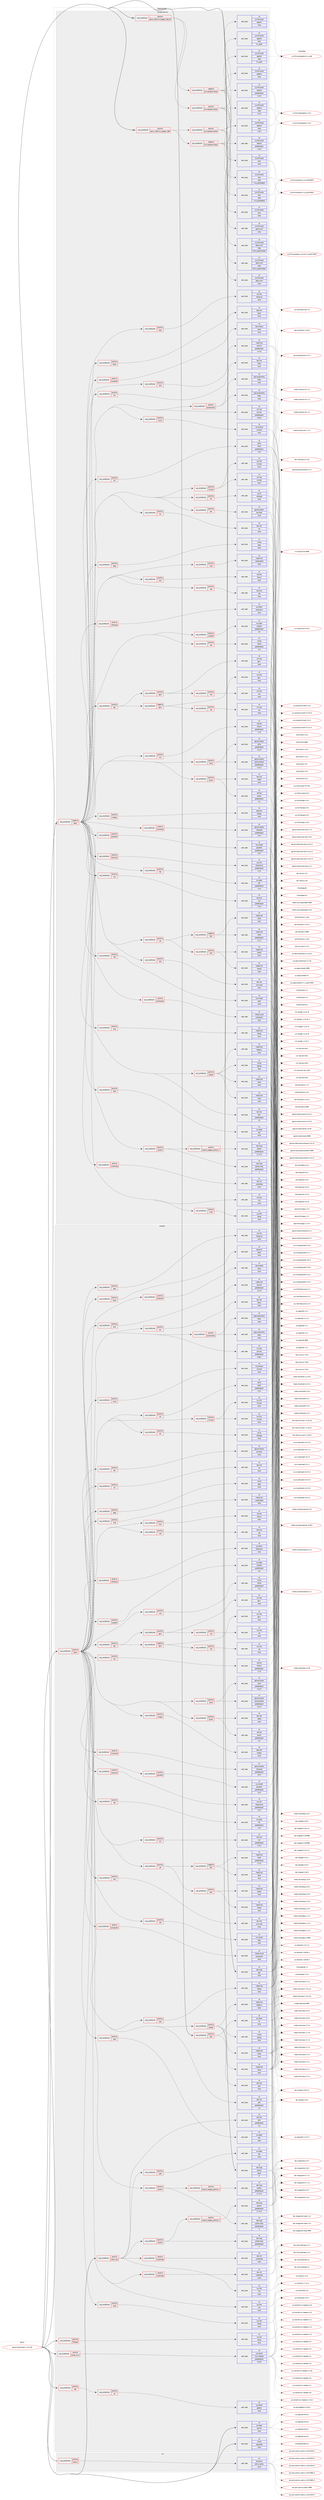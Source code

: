 digraph prolog {

# *************
# Graph options
# *************

newrank=true;
concentrate=true;
compound=true;
graph [rankdir=LR,fontname=Helvetica,fontsize=10,ranksep=1.5];#, ranksep=2.5, nodesep=0.2];
edge  [arrowhead=vee];
node  [fontname=Helvetica,fontsize=10];

# **********
# The ebuild
# **********

subgraph cluster_leftcol {
color=gray;
rank=same;
label=<<i>ebuild</i>>;
id [label="app-emulation/qemu-2.9.0-r56", color=red, width=4, href="../app-emulation/qemu-2.9.0-r56.svg"];
}

# ****************
# The dependencies
# ****************

subgraph cluster_midcol {
color=gray;
label=<<i>dependencies</i>>;
subgraph cluster_compile {
fillcolor="#eeeeee";
style=filled;
label=<<i>compile</i>>;
subgraph cond5814 {
dependency23938 [label=<<TABLE BORDER="0" CELLBORDER="1" CELLSPACING="0" CELLPADDING="4"><TR><TD ROWSPAN="3" CELLPADDING="10">use_conditional</TD></TR><TR><TD>positive</TD></TR><TR><TD>filecaps</TD></TR></TABLE>>, shape=none, color=red];
subgraph pack17668 {
dependency23939 [label=<<TABLE BORDER="0" CELLBORDER="1" CELLSPACING="0" CELLPADDING="4" WIDTH="220"><TR><TD ROWSPAN="6" CELLPADDING="30">pack_dep</TD></TR><TR><TD WIDTH="110">no</TD></TR><TR><TD>sys-libs</TD></TR><TR><TD>libcap</TD></TR><TR><TD>none</TD></TR><TR><TD></TD></TR></TABLE>>, shape=none, color=blue];
}
dependency23938:e -> dependency23939:w [weight=20,style="dashed",arrowhead="vee"];
}
id:e -> dependency23938:w [weight=20,style="solid",arrowhead="vee"];
subgraph cond5815 {
dependency23940 [label=<<TABLE BORDER="0" CELLBORDER="1" CELLSPACING="0" CELLPADDING="4"><TR><TD ROWSPAN="3" CELLPADDING="10">use_conditional</TD></TR><TR><TD>positive</TD></TR><TR><TD>gtk</TD></TR></TABLE>>, shape=none, color=red];
subgraph cond5816 {
dependency23941 [label=<<TABLE BORDER="0" CELLBORDER="1" CELLSPACING="0" CELLPADDING="4"><TR><TD ROWSPAN="3" CELLPADDING="10">use_conditional</TD></TR><TR><TD>positive</TD></TR><TR><TD>nls</TD></TR></TABLE>>, shape=none, color=red];
subgraph pack17669 {
dependency23942 [label=<<TABLE BORDER="0" CELLBORDER="1" CELLSPACING="0" CELLPADDING="4" WIDTH="220"><TR><TD ROWSPAN="6" CELLPADDING="30">pack_dep</TD></TR><TR><TD WIDTH="110">no</TD></TR><TR><TD>sys-devel</TD></TR><TR><TD>gettext</TD></TR><TR><TD>none</TD></TR><TR><TD></TD></TR></TABLE>>, shape=none, color=blue];
}
dependency23941:e -> dependency23942:w [weight=20,style="dashed",arrowhead="vee"];
}
dependency23940:e -> dependency23941:w [weight=20,style="dashed",arrowhead="vee"];
}
id:e -> dependency23940:w [weight=20,style="solid",arrowhead="vee"];
subgraph cond5817 {
dependency23943 [label=<<TABLE BORDER="0" CELLBORDER="1" CELLSPACING="0" CELLPADDING="4"><TR><TD ROWSPAN="3" CELLPADDING="10">use_conditional</TD></TR><TR><TD>positive</TD></TR><TR><TD>kernel_linux</TD></TR></TABLE>>, shape=none, color=red];
subgraph pack17670 {
dependency23944 [label=<<TABLE BORDER="0" CELLBORDER="1" CELLSPACING="0" CELLPADDING="4" WIDTH="220"><TR><TD ROWSPAN="6" CELLPADDING="30">pack_dep</TD></TR><TR><TD WIDTH="110">no</TD></TR><TR><TD>sys-kernel</TD></TR><TR><TD>linux-headers</TD></TR><TR><TD>greaterequal</TD></TR><TR><TD>2.6.35</TD></TR></TABLE>>, shape=none, color=blue];
}
dependency23943:e -> dependency23944:w [weight=20,style="dashed",arrowhead="vee"];
}
id:e -> dependency23943:w [weight=20,style="solid",arrowhead="vee"];
subgraph cond5818 {
dependency23945 [label=<<TABLE BORDER="0" CELLBORDER="1" CELLSPACING="0" CELLPADDING="4"><TR><TD ROWSPAN="3" CELLPADDING="10">use_conditional</TD></TR><TR><TD>positive</TD></TR><TR><TD>static</TD></TR></TABLE>>, shape=none, color=red];
subgraph pack17671 {
dependency23946 [label=<<TABLE BORDER="0" CELLBORDER="1" CELLSPACING="0" CELLPADDING="4" WIDTH="220"><TR><TD ROWSPAN="6" CELLPADDING="30">pack_dep</TD></TR><TR><TD WIDTH="110">no</TD></TR><TR><TD>dev-libs</TD></TR><TR><TD>glib</TD></TR><TR><TD>greaterequal</TD></TR><TR><TD>2.0</TD></TR></TABLE>>, shape=none, color=blue];
}
dependency23945:e -> dependency23946:w [weight=20,style="dashed",arrowhead="vee"];
subgraph pack17672 {
dependency23947 [label=<<TABLE BORDER="0" CELLBORDER="1" CELLSPACING="0" CELLPADDING="4" WIDTH="220"><TR><TD ROWSPAN="6" CELLPADDING="30">pack_dep</TD></TR><TR><TD WIDTH="110">no</TD></TR><TR><TD>sys-libs</TD></TR><TR><TD>zlib</TD></TR><TR><TD>none</TD></TR><TR><TD></TD></TR></TABLE>>, shape=none, color=blue];
}
dependency23945:e -> dependency23947:w [weight=20,style="dashed",arrowhead="vee"];
subgraph cond5819 {
dependency23948 [label=<<TABLE BORDER="0" CELLBORDER="1" CELLSPACING="0" CELLPADDING="4"><TR><TD ROWSPAN="3" CELLPADDING="10">use_conditional</TD></TR><TR><TD>positive</TD></TR><TR><TD>python</TD></TR></TABLE>>, shape=none, color=red];
subgraph cond5820 {
dependency23949 [label=<<TABLE BORDER="0" CELLBORDER="1" CELLSPACING="0" CELLPADDING="4"><TR><TD ROWSPAN="3" CELLPADDING="10">use_conditional</TD></TR><TR><TD>positive</TD></TR><TR><TD>python_targets_python2_7</TD></TR></TABLE>>, shape=none, color=red];
subgraph pack17673 {
dependency23950 [label=<<TABLE BORDER="0" CELLBORDER="1" CELLSPACING="0" CELLPADDING="4" WIDTH="220"><TR><TD ROWSPAN="6" CELLPADDING="30">pack_dep</TD></TR><TR><TD WIDTH="110">no</TD></TR><TR><TD>dev-lang</TD></TR><TR><TD>python</TD></TR><TR><TD>greaterequal</TD></TR><TR><TD>2.7.5-r2</TD></TR></TABLE>>, shape=none, color=blue];
}
dependency23949:e -> dependency23950:w [weight=20,style="dashed",arrowhead="vee"];
}
dependency23948:e -> dependency23949:w [weight=20,style="dashed",arrowhead="vee"];
subgraph pack17674 {
dependency23951 [label=<<TABLE BORDER="0" CELLBORDER="1" CELLSPACING="0" CELLPADDING="4" WIDTH="220"><TR><TD ROWSPAN="6" CELLPADDING="30">pack_dep</TD></TR><TR><TD WIDTH="110">no</TD></TR><TR><TD>dev-lang</TD></TR><TR><TD>python-exec</TD></TR><TR><TD>greaterequal</TD></TR><TR><TD>2</TD></TR></TABLE>>, shape=none, color=blue];
}
dependency23948:e -> dependency23951:w [weight=20,style="dashed",arrowhead="vee"];
}
dependency23945:e -> dependency23948:w [weight=20,style="dashed",arrowhead="vee"];
subgraph cond5821 {
dependency23952 [label=<<TABLE BORDER="0" CELLBORDER="1" CELLSPACING="0" CELLPADDING="4"><TR><TD ROWSPAN="3" CELLPADDING="10">use_conditional</TD></TR><TR><TD>positive</TD></TR><TR><TD>systemtap</TD></TR></TABLE>>, shape=none, color=red];
subgraph pack17675 {
dependency23953 [label=<<TABLE BORDER="0" CELLBORDER="1" CELLSPACING="0" CELLPADDING="4" WIDTH="220"><TR><TD ROWSPAN="6" CELLPADDING="30">pack_dep</TD></TR><TR><TD WIDTH="110">no</TD></TR><TR><TD>dev-util</TD></TR><TR><TD>systemtap</TD></TR><TR><TD>none</TD></TR><TR><TD></TD></TR></TABLE>>, shape=none, color=blue];
}
dependency23952:e -> dependency23953:w [weight=20,style="dashed",arrowhead="vee"];
}
dependency23945:e -> dependency23952:w [weight=20,style="dashed",arrowhead="vee"];
subgraph cond5822 {
dependency23954 [label=<<TABLE BORDER="0" CELLBORDER="1" CELLSPACING="0" CELLPADDING="4"><TR><TD ROWSPAN="3" CELLPADDING="10">use_conditional</TD></TR><TR><TD>positive</TD></TR><TR><TD>xattr</TD></TR></TABLE>>, shape=none, color=red];
subgraph pack17676 {
dependency23955 [label=<<TABLE BORDER="0" CELLBORDER="1" CELLSPACING="0" CELLPADDING="4" WIDTH="220"><TR><TD ROWSPAN="6" CELLPADDING="30">pack_dep</TD></TR><TR><TD WIDTH="110">no</TD></TR><TR><TD>sys-apps</TD></TR><TR><TD>attr</TD></TR><TR><TD>none</TD></TR><TR><TD></TD></TR></TABLE>>, shape=none, color=blue];
}
dependency23954:e -> dependency23955:w [weight=20,style="dashed",arrowhead="vee"];
}
dependency23945:e -> dependency23954:w [weight=20,style="dashed",arrowhead="vee"];
subgraph pack17677 {
dependency23956 [label=<<TABLE BORDER="0" CELLBORDER="1" CELLSPACING="0" CELLPADDING="4" WIDTH="220"><TR><TD ROWSPAN="6" CELLPADDING="30">pack_dep</TD></TR><TR><TD WIDTH="110">no</TD></TR><TR><TD>x11-libs</TD></TR><TR><TD>pixman</TD></TR><TR><TD>greaterequal</TD></TR><TR><TD>0.28.0</TD></TR></TABLE>>, shape=none, color=blue];
}
dependency23945:e -> dependency23956:w [weight=20,style="dashed",arrowhead="vee"];
subgraph cond5823 {
dependency23957 [label=<<TABLE BORDER="0" CELLBORDER="1" CELLSPACING="0" CELLPADDING="4"><TR><TD ROWSPAN="3" CELLPADDING="10">use_conditional</TD></TR><TR><TD>positive</TD></TR><TR><TD>accessibility</TD></TR></TABLE>>, shape=none, color=red];
subgraph pack17678 {
dependency23958 [label=<<TABLE BORDER="0" CELLBORDER="1" CELLSPACING="0" CELLPADDING="4" WIDTH="220"><TR><TD ROWSPAN="6" CELLPADDING="30">pack_dep</TD></TR><TR><TD WIDTH="110">no</TD></TR><TR><TD>app-accessibility</TD></TR><TR><TD>brltty</TD></TR><TR><TD>none</TD></TR><TR><TD></TD></TR></TABLE>>, shape=none, color=blue];
}
dependency23957:e -> dependency23958:w [weight=20,style="dashed",arrowhead="vee"];
subgraph pack17679 {
dependency23959 [label=<<TABLE BORDER="0" CELLBORDER="1" CELLSPACING="0" CELLPADDING="4" WIDTH="220"><TR><TD ROWSPAN="6" CELLPADDING="30">pack_dep</TD></TR><TR><TD WIDTH="110">no</TD></TR><TR><TD>app-accessibility</TD></TR><TR><TD>brltty</TD></TR><TR><TD>none</TD></TR><TR><TD></TD></TR></TABLE>>, shape=none, color=blue];
}
dependency23957:e -> dependency23959:w [weight=20,style="dashed",arrowhead="vee"];
}
dependency23945:e -> dependency23957:w [weight=20,style="dashed",arrowhead="vee"];
subgraph cond5824 {
dependency23960 [label=<<TABLE BORDER="0" CELLBORDER="1" CELLSPACING="0" CELLPADDING="4"><TR><TD ROWSPAN="3" CELLPADDING="10">use_conditional</TD></TR><TR><TD>positive</TD></TR><TR><TD>aio</TD></TR></TABLE>>, shape=none, color=red];
subgraph pack17680 {
dependency23961 [label=<<TABLE BORDER="0" CELLBORDER="1" CELLSPACING="0" CELLPADDING="4" WIDTH="220"><TR><TD ROWSPAN="6" CELLPADDING="30">pack_dep</TD></TR><TR><TD WIDTH="110">no</TD></TR><TR><TD>dev-libs</TD></TR><TR><TD>libaio</TD></TR><TR><TD>none</TD></TR><TR><TD></TD></TR></TABLE>>, shape=none, color=blue];
}
dependency23960:e -> dependency23961:w [weight=20,style="dashed",arrowhead="vee"];
}
dependency23945:e -> dependency23960:w [weight=20,style="dashed",arrowhead="vee"];
subgraph cond5825 {
dependency23962 [label=<<TABLE BORDER="0" CELLBORDER="1" CELLSPACING="0" CELLPADDING="4"><TR><TD ROWSPAN="3" CELLPADDING="10">use_conditional</TD></TR><TR><TD>positive</TD></TR><TR><TD>alsa</TD></TR></TABLE>>, shape=none, color=red];
subgraph pack17681 {
dependency23963 [label=<<TABLE BORDER="0" CELLBORDER="1" CELLSPACING="0" CELLPADDING="4" WIDTH="220"><TR><TD ROWSPAN="6" CELLPADDING="30">pack_dep</TD></TR><TR><TD WIDTH="110">no</TD></TR><TR><TD>media-libs</TD></TR><TR><TD>alsa-lib</TD></TR><TR><TD>greaterequal</TD></TR><TR><TD>1.0.13</TD></TR></TABLE>>, shape=none, color=blue];
}
dependency23962:e -> dependency23963:w [weight=20,style="dashed",arrowhead="vee"];
}
dependency23945:e -> dependency23962:w [weight=20,style="dashed",arrowhead="vee"];
subgraph cond5826 {
dependency23964 [label=<<TABLE BORDER="0" CELLBORDER="1" CELLSPACING="0" CELLPADDING="4"><TR><TD ROWSPAN="3" CELLPADDING="10">use_conditional</TD></TR><TR><TD>positive</TD></TR><TR><TD>bluetooth</TD></TR></TABLE>>, shape=none, color=red];
subgraph pack17682 {
dependency23965 [label=<<TABLE BORDER="0" CELLBORDER="1" CELLSPACING="0" CELLPADDING="4" WIDTH="220"><TR><TD ROWSPAN="6" CELLPADDING="30">pack_dep</TD></TR><TR><TD WIDTH="110">no</TD></TR><TR><TD>net-wireless</TD></TR><TR><TD>bluez</TD></TR><TR><TD>none</TD></TR><TR><TD></TD></TR></TABLE>>, shape=none, color=blue];
}
dependency23964:e -> dependency23965:w [weight=20,style="dashed",arrowhead="vee"];
}
dependency23945:e -> dependency23964:w [weight=20,style="dashed",arrowhead="vee"];
subgraph cond5827 {
dependency23966 [label=<<TABLE BORDER="0" CELLBORDER="1" CELLSPACING="0" CELLPADDING="4"><TR><TD ROWSPAN="3" CELLPADDING="10">use_conditional</TD></TR><TR><TD>positive</TD></TR><TR><TD>bzip2</TD></TR></TABLE>>, shape=none, color=red];
subgraph pack17683 {
dependency23967 [label=<<TABLE BORDER="0" CELLBORDER="1" CELLSPACING="0" CELLPADDING="4" WIDTH="220"><TR><TD ROWSPAN="6" CELLPADDING="30">pack_dep</TD></TR><TR><TD WIDTH="110">no</TD></TR><TR><TD>app-arch</TD></TR><TR><TD>bzip2</TD></TR><TR><TD>none</TD></TR><TR><TD></TD></TR></TABLE>>, shape=none, color=blue];
}
dependency23966:e -> dependency23967:w [weight=20,style="dashed",arrowhead="vee"];
}
dependency23945:e -> dependency23966:w [weight=20,style="dashed",arrowhead="vee"];
subgraph cond5828 {
dependency23968 [label=<<TABLE BORDER="0" CELLBORDER="1" CELLSPACING="0" CELLPADDING="4"><TR><TD ROWSPAN="3" CELLPADDING="10">use_conditional</TD></TR><TR><TD>positive</TD></TR><TR><TD>caps</TD></TR></TABLE>>, shape=none, color=red];
subgraph pack17684 {
dependency23969 [label=<<TABLE BORDER="0" CELLBORDER="1" CELLSPACING="0" CELLPADDING="4" WIDTH="220"><TR><TD ROWSPAN="6" CELLPADDING="30">pack_dep</TD></TR><TR><TD WIDTH="110">no</TD></TR><TR><TD>sys-libs</TD></TR><TR><TD>libcap-ng</TD></TR><TR><TD>none</TD></TR><TR><TD></TD></TR></TABLE>>, shape=none, color=blue];
}
dependency23968:e -> dependency23969:w [weight=20,style="dashed",arrowhead="vee"];
}
dependency23945:e -> dependency23968:w [weight=20,style="dashed",arrowhead="vee"];
subgraph cond5829 {
dependency23970 [label=<<TABLE BORDER="0" CELLBORDER="1" CELLSPACING="0" CELLPADDING="4"><TR><TD ROWSPAN="3" CELLPADDING="10">use_conditional</TD></TR><TR><TD>positive</TD></TR><TR><TD>curl</TD></TR></TABLE>>, shape=none, color=red];
subgraph pack17685 {
dependency23971 [label=<<TABLE BORDER="0" CELLBORDER="1" CELLSPACING="0" CELLPADDING="4" WIDTH="220"><TR><TD ROWSPAN="6" CELLPADDING="30">pack_dep</TD></TR><TR><TD WIDTH="110">no</TD></TR><TR><TD>net-misc</TD></TR><TR><TD>curl</TD></TR><TR><TD>greaterequal</TD></TR><TR><TD>7.15.4</TD></TR></TABLE>>, shape=none, color=blue];
}
dependency23970:e -> dependency23971:w [weight=20,style="dashed",arrowhead="vee"];
}
dependency23945:e -> dependency23970:w [weight=20,style="dashed",arrowhead="vee"];
subgraph cond5830 {
dependency23972 [label=<<TABLE BORDER="0" CELLBORDER="1" CELLSPACING="0" CELLPADDING="4"><TR><TD ROWSPAN="3" CELLPADDING="10">use_conditional</TD></TR><TR><TD>positive</TD></TR><TR><TD>fdt</TD></TR></TABLE>>, shape=none, color=red];
subgraph pack17686 {
dependency23973 [label=<<TABLE BORDER="0" CELLBORDER="1" CELLSPACING="0" CELLPADDING="4" WIDTH="220"><TR><TD ROWSPAN="6" CELLPADDING="30">pack_dep</TD></TR><TR><TD WIDTH="110">no</TD></TR><TR><TD>sys-apps</TD></TR><TR><TD>dtc</TD></TR><TR><TD>greaterequal</TD></TR><TR><TD>1.4.0</TD></TR></TABLE>>, shape=none, color=blue];
}
dependency23972:e -> dependency23973:w [weight=20,style="dashed",arrowhead="vee"];
}
dependency23945:e -> dependency23972:w [weight=20,style="dashed",arrowhead="vee"];
subgraph cond5831 {
dependency23974 [label=<<TABLE BORDER="0" CELLBORDER="1" CELLSPACING="0" CELLPADDING="4"><TR><TD ROWSPAN="3" CELLPADDING="10">use_conditional</TD></TR><TR><TD>positive</TD></TR><TR><TD>glusterfs</TD></TR></TABLE>>, shape=none, color=red];
subgraph pack17687 {
dependency23975 [label=<<TABLE BORDER="0" CELLBORDER="1" CELLSPACING="0" CELLPADDING="4" WIDTH="220"><TR><TD ROWSPAN="6" CELLPADDING="30">pack_dep</TD></TR><TR><TD WIDTH="110">no</TD></TR><TR><TD>sys-cluster</TD></TR><TR><TD>glusterfs</TD></TR><TR><TD>greaterequal</TD></TR><TR><TD>3.4.0</TD></TR></TABLE>>, shape=none, color=blue];
}
dependency23974:e -> dependency23975:w [weight=20,style="dashed",arrowhead="vee"];
}
dependency23945:e -> dependency23974:w [weight=20,style="dashed",arrowhead="vee"];
subgraph cond5832 {
dependency23976 [label=<<TABLE BORDER="0" CELLBORDER="1" CELLSPACING="0" CELLPADDING="4"><TR><TD ROWSPAN="3" CELLPADDING="10">use_conditional</TD></TR><TR><TD>positive</TD></TR><TR><TD>gnutls</TD></TR></TABLE>>, shape=none, color=red];
subgraph pack17688 {
dependency23977 [label=<<TABLE BORDER="0" CELLBORDER="1" CELLSPACING="0" CELLPADDING="4" WIDTH="220"><TR><TD ROWSPAN="6" CELLPADDING="30">pack_dep</TD></TR><TR><TD WIDTH="110">no</TD></TR><TR><TD>dev-libs</TD></TR><TR><TD>nettle</TD></TR><TR><TD>none</TD></TR><TR><TD></TD></TR></TABLE>>, shape=none, color=blue];
}
dependency23976:e -> dependency23977:w [weight=20,style="dashed",arrowhead="vee"];
subgraph pack17689 {
dependency23978 [label=<<TABLE BORDER="0" CELLBORDER="1" CELLSPACING="0" CELLPADDING="4" WIDTH="220"><TR><TD ROWSPAN="6" CELLPADDING="30">pack_dep</TD></TR><TR><TD WIDTH="110">no</TD></TR><TR><TD>net-libs</TD></TR><TR><TD>gnutls</TD></TR><TR><TD>greaterequal</TD></TR><TR><TD>3.0</TD></TR></TABLE>>, shape=none, color=blue];
}
dependency23976:e -> dependency23978:w [weight=20,style="dashed",arrowhead="vee"];
}
dependency23945:e -> dependency23976:w [weight=20,style="dashed",arrowhead="vee"];
subgraph cond5833 {
dependency23979 [label=<<TABLE BORDER="0" CELLBORDER="1" CELLSPACING="0" CELLPADDING="4"><TR><TD ROWSPAN="3" CELLPADDING="10">use_conditional</TD></TR><TR><TD>positive</TD></TR><TR><TD>gtk</TD></TR></TABLE>>, shape=none, color=red];
subgraph cond5834 {
dependency23980 [label=<<TABLE BORDER="0" CELLBORDER="1" CELLSPACING="0" CELLPADDING="4"><TR><TD ROWSPAN="3" CELLPADDING="10">use_conditional</TD></TR><TR><TD>positive</TD></TR><TR><TD>gtk2</TD></TR></TABLE>>, shape=none, color=red];
subgraph pack17690 {
dependency23981 [label=<<TABLE BORDER="0" CELLBORDER="1" CELLSPACING="0" CELLPADDING="4" WIDTH="220"><TR><TD ROWSPAN="6" CELLPADDING="30">pack_dep</TD></TR><TR><TD WIDTH="110">no</TD></TR><TR><TD>x11-libs</TD></TR><TR><TD>gtk+</TD></TR><TR><TD>none</TD></TR><TR><TD></TD></TR></TABLE>>, shape=none, color=blue];
}
dependency23980:e -> dependency23981:w [weight=20,style="dashed",arrowhead="vee"];
subgraph cond5835 {
dependency23982 [label=<<TABLE BORDER="0" CELLBORDER="1" CELLSPACING="0" CELLPADDING="4"><TR><TD ROWSPAN="3" CELLPADDING="10">use_conditional</TD></TR><TR><TD>positive</TD></TR><TR><TD>vte</TD></TR></TABLE>>, shape=none, color=red];
subgraph pack17691 {
dependency23983 [label=<<TABLE BORDER="0" CELLBORDER="1" CELLSPACING="0" CELLPADDING="4" WIDTH="220"><TR><TD ROWSPAN="6" CELLPADDING="30">pack_dep</TD></TR><TR><TD WIDTH="110">no</TD></TR><TR><TD>x11-libs</TD></TR><TR><TD>vte</TD></TR><TR><TD>none</TD></TR><TR><TD></TD></TR></TABLE>>, shape=none, color=blue];
}
dependency23982:e -> dependency23983:w [weight=20,style="dashed",arrowhead="vee"];
}
dependency23980:e -> dependency23982:w [weight=20,style="dashed",arrowhead="vee"];
}
dependency23979:e -> dependency23980:w [weight=20,style="dashed",arrowhead="vee"];
subgraph cond5836 {
dependency23984 [label=<<TABLE BORDER="0" CELLBORDER="1" CELLSPACING="0" CELLPADDING="4"><TR><TD ROWSPAN="3" CELLPADDING="10">use_conditional</TD></TR><TR><TD>negative</TD></TR><TR><TD>gtk2</TD></TR></TABLE>>, shape=none, color=red];
subgraph pack17692 {
dependency23985 [label=<<TABLE BORDER="0" CELLBORDER="1" CELLSPACING="0" CELLPADDING="4" WIDTH="220"><TR><TD ROWSPAN="6" CELLPADDING="30">pack_dep</TD></TR><TR><TD WIDTH="110">no</TD></TR><TR><TD>x11-libs</TD></TR><TR><TD>gtk+</TD></TR><TR><TD>none</TD></TR><TR><TD></TD></TR></TABLE>>, shape=none, color=blue];
}
dependency23984:e -> dependency23985:w [weight=20,style="dashed",arrowhead="vee"];
subgraph cond5837 {
dependency23986 [label=<<TABLE BORDER="0" CELLBORDER="1" CELLSPACING="0" CELLPADDING="4"><TR><TD ROWSPAN="3" CELLPADDING="10">use_conditional</TD></TR><TR><TD>positive</TD></TR><TR><TD>vte</TD></TR></TABLE>>, shape=none, color=red];
subgraph pack17693 {
dependency23987 [label=<<TABLE BORDER="0" CELLBORDER="1" CELLSPACING="0" CELLPADDING="4" WIDTH="220"><TR><TD ROWSPAN="6" CELLPADDING="30">pack_dep</TD></TR><TR><TD WIDTH="110">no</TD></TR><TR><TD>x11-libs</TD></TR><TR><TD>vte</TD></TR><TR><TD>none</TD></TR><TR><TD></TD></TR></TABLE>>, shape=none, color=blue];
}
dependency23986:e -> dependency23987:w [weight=20,style="dashed",arrowhead="vee"];
}
dependency23984:e -> dependency23986:w [weight=20,style="dashed",arrowhead="vee"];
}
dependency23979:e -> dependency23984:w [weight=20,style="dashed",arrowhead="vee"];
}
dependency23945:e -> dependency23979:w [weight=20,style="dashed",arrowhead="vee"];
subgraph cond5838 {
dependency23988 [label=<<TABLE BORDER="0" CELLBORDER="1" CELLSPACING="0" CELLPADDING="4"><TR><TD ROWSPAN="3" CELLPADDING="10">use_conditional</TD></TR><TR><TD>positive</TD></TR><TR><TD>infiniband</TD></TR></TABLE>>, shape=none, color=red];
subgraph pack17694 {
dependency23989 [label=<<TABLE BORDER="0" CELLBORDER="1" CELLSPACING="0" CELLPADDING="4" WIDTH="220"><TR><TD ROWSPAN="6" CELLPADDING="30">pack_dep</TD></TR><TR><TD WIDTH="110">no</TD></TR><TR><TD>sys-fabric</TD></TR><TR><TD>librdmacm</TD></TR><TR><TD>none</TD></TR><TR><TD></TD></TR></TABLE>>, shape=none, color=blue];
}
dependency23988:e -> dependency23989:w [weight=20,style="dashed",arrowhead="vee"];
}
dependency23945:e -> dependency23988:w [weight=20,style="dashed",arrowhead="vee"];
subgraph cond5839 {
dependency23990 [label=<<TABLE BORDER="0" CELLBORDER="1" CELLSPACING="0" CELLPADDING="4"><TR><TD ROWSPAN="3" CELLPADDING="10">use_conditional</TD></TR><TR><TD>positive</TD></TR><TR><TD>iscsi</TD></TR></TABLE>>, shape=none, color=red];
subgraph pack17695 {
dependency23991 [label=<<TABLE BORDER="0" CELLBORDER="1" CELLSPACING="0" CELLPADDING="4" WIDTH="220"><TR><TD ROWSPAN="6" CELLPADDING="30">pack_dep</TD></TR><TR><TD WIDTH="110">no</TD></TR><TR><TD>net-libs</TD></TR><TR><TD>libiscsi</TD></TR><TR><TD>none</TD></TR><TR><TD></TD></TR></TABLE>>, shape=none, color=blue];
}
dependency23990:e -> dependency23991:w [weight=20,style="dashed",arrowhead="vee"];
}
dependency23945:e -> dependency23990:w [weight=20,style="dashed",arrowhead="vee"];
subgraph cond5840 {
dependency23992 [label=<<TABLE BORDER="0" CELLBORDER="1" CELLSPACING="0" CELLPADDING="4"><TR><TD ROWSPAN="3" CELLPADDING="10">use_conditional</TD></TR><TR><TD>positive</TD></TR><TR><TD>jpeg</TD></TR></TABLE>>, shape=none, color=red];
subgraph pack17696 {
dependency23993 [label=<<TABLE BORDER="0" CELLBORDER="1" CELLSPACING="0" CELLPADDING="4" WIDTH="220"><TR><TD ROWSPAN="6" CELLPADDING="30">pack_dep</TD></TR><TR><TD WIDTH="110">no</TD></TR><TR><TD>virtual</TD></TR><TR><TD>jpeg</TD></TR><TR><TD>none</TD></TR><TR><TD></TD></TR></TABLE>>, shape=none, color=blue];
}
dependency23992:e -> dependency23993:w [weight=20,style="dashed",arrowhead="vee"];
}
dependency23945:e -> dependency23992:w [weight=20,style="dashed",arrowhead="vee"];
subgraph cond5841 {
dependency23994 [label=<<TABLE BORDER="0" CELLBORDER="1" CELLSPACING="0" CELLPADDING="4"><TR><TD ROWSPAN="3" CELLPADDING="10">use_conditional</TD></TR><TR><TD>positive</TD></TR><TR><TD>lzo</TD></TR></TABLE>>, shape=none, color=red];
subgraph pack17697 {
dependency23995 [label=<<TABLE BORDER="0" CELLBORDER="1" CELLSPACING="0" CELLPADDING="4" WIDTH="220"><TR><TD ROWSPAN="6" CELLPADDING="30">pack_dep</TD></TR><TR><TD WIDTH="110">no</TD></TR><TR><TD>dev-libs</TD></TR><TR><TD>lzo</TD></TR><TR><TD>none</TD></TR><TR><TD></TD></TR></TABLE>>, shape=none, color=blue];
}
dependency23994:e -> dependency23995:w [weight=20,style="dashed",arrowhead="vee"];
}
dependency23945:e -> dependency23994:w [weight=20,style="dashed",arrowhead="vee"];
subgraph cond5842 {
dependency23996 [label=<<TABLE BORDER="0" CELLBORDER="1" CELLSPACING="0" CELLPADDING="4"><TR><TD ROWSPAN="3" CELLPADDING="10">use_conditional</TD></TR><TR><TD>positive</TD></TR><TR><TD>ncurses</TD></TR></TABLE>>, shape=none, color=red];
subgraph pack17698 {
dependency23997 [label=<<TABLE BORDER="0" CELLBORDER="1" CELLSPACING="0" CELLPADDING="4" WIDTH="220"><TR><TD ROWSPAN="6" CELLPADDING="30">pack_dep</TD></TR><TR><TD WIDTH="110">no</TD></TR><TR><TD>sys-libs</TD></TR><TR><TD>ncurses</TD></TR><TR><TD>none</TD></TR><TR><TD></TD></TR></TABLE>>, shape=none, color=blue];
}
dependency23996:e -> dependency23997:w [weight=20,style="dashed",arrowhead="vee"];
subgraph pack17699 {
dependency23998 [label=<<TABLE BORDER="0" CELLBORDER="1" CELLSPACING="0" CELLPADDING="4" WIDTH="220"><TR><TD ROWSPAN="6" CELLPADDING="30">pack_dep</TD></TR><TR><TD WIDTH="110">no</TD></TR><TR><TD>sys-libs</TD></TR><TR><TD>ncurses</TD></TR><TR><TD>none</TD></TR><TR><TD></TD></TR></TABLE>>, shape=none, color=blue];
}
dependency23996:e -> dependency23998:w [weight=20,style="dashed",arrowhead="vee"];
}
dependency23945:e -> dependency23996:w [weight=20,style="dashed",arrowhead="vee"];
subgraph cond5843 {
dependency23999 [label=<<TABLE BORDER="0" CELLBORDER="1" CELLSPACING="0" CELLPADDING="4"><TR><TD ROWSPAN="3" CELLPADDING="10">use_conditional</TD></TR><TR><TD>positive</TD></TR><TR><TD>nfs</TD></TR></TABLE>>, shape=none, color=red];
subgraph pack17700 {
dependency24000 [label=<<TABLE BORDER="0" CELLBORDER="1" CELLSPACING="0" CELLPADDING="4" WIDTH="220"><TR><TD ROWSPAN="6" CELLPADDING="30">pack_dep</TD></TR><TR><TD WIDTH="110">no</TD></TR><TR><TD>net-fs</TD></TR><TR><TD>libnfs</TD></TR><TR><TD>greaterequal</TD></TR><TR><TD>1.9.3</TD></TR></TABLE>>, shape=none, color=blue];
}
dependency23999:e -> dependency24000:w [weight=20,style="dashed",arrowhead="vee"];
}
dependency23945:e -> dependency23999:w [weight=20,style="dashed",arrowhead="vee"];
subgraph cond5844 {
dependency24001 [label=<<TABLE BORDER="0" CELLBORDER="1" CELLSPACING="0" CELLPADDING="4"><TR><TD ROWSPAN="3" CELLPADDING="10">use_conditional</TD></TR><TR><TD>positive</TD></TR><TR><TD>numa</TD></TR></TABLE>>, shape=none, color=red];
subgraph pack17701 {
dependency24002 [label=<<TABLE BORDER="0" CELLBORDER="1" CELLSPACING="0" CELLPADDING="4" WIDTH="220"><TR><TD ROWSPAN="6" CELLPADDING="30">pack_dep</TD></TR><TR><TD WIDTH="110">no</TD></TR><TR><TD>sys-process</TD></TR><TR><TD>numactl</TD></TR><TR><TD>none</TD></TR><TR><TD></TD></TR></TABLE>>, shape=none, color=blue];
}
dependency24001:e -> dependency24002:w [weight=20,style="dashed",arrowhead="vee"];
}
dependency23945:e -> dependency24001:w [weight=20,style="dashed",arrowhead="vee"];
subgraph cond5845 {
dependency24003 [label=<<TABLE BORDER="0" CELLBORDER="1" CELLSPACING="0" CELLPADDING="4"><TR><TD ROWSPAN="3" CELLPADDING="10">use_conditional</TD></TR><TR><TD>positive</TD></TR><TR><TD>opengl</TD></TR></TABLE>>, shape=none, color=red];
subgraph pack17702 {
dependency24004 [label=<<TABLE BORDER="0" CELLBORDER="1" CELLSPACING="0" CELLPADDING="4" WIDTH="220"><TR><TD ROWSPAN="6" CELLPADDING="30">pack_dep</TD></TR><TR><TD WIDTH="110">no</TD></TR><TR><TD>virtual</TD></TR><TR><TD>opengl</TD></TR><TR><TD>none</TD></TR><TR><TD></TD></TR></TABLE>>, shape=none, color=blue];
}
dependency24003:e -> dependency24004:w [weight=20,style="dashed",arrowhead="vee"];
subgraph pack17703 {
dependency24005 [label=<<TABLE BORDER="0" CELLBORDER="1" CELLSPACING="0" CELLPADDING="4" WIDTH="220"><TR><TD ROWSPAN="6" CELLPADDING="30">pack_dep</TD></TR><TR><TD WIDTH="110">no</TD></TR><TR><TD>media-libs</TD></TR><TR><TD>libepoxy</TD></TR><TR><TD>none</TD></TR><TR><TD></TD></TR></TABLE>>, shape=none, color=blue];
}
dependency24003:e -> dependency24005:w [weight=20,style="dashed",arrowhead="vee"];
subgraph pack17704 {
dependency24006 [label=<<TABLE BORDER="0" CELLBORDER="1" CELLSPACING="0" CELLPADDING="4" WIDTH="220"><TR><TD ROWSPAN="6" CELLPADDING="30">pack_dep</TD></TR><TR><TD WIDTH="110">no</TD></TR><TR><TD>media-libs</TD></TR><TR><TD>mesa</TD></TR><TR><TD>none</TD></TR><TR><TD></TD></TR></TABLE>>, shape=none, color=blue];
}
dependency24003:e -> dependency24006:w [weight=20,style="dashed",arrowhead="vee"];
subgraph pack17705 {
dependency24007 [label=<<TABLE BORDER="0" CELLBORDER="1" CELLSPACING="0" CELLPADDING="4" WIDTH="220"><TR><TD ROWSPAN="6" CELLPADDING="30">pack_dep</TD></TR><TR><TD WIDTH="110">no</TD></TR><TR><TD>media-libs</TD></TR><TR><TD>mesa</TD></TR><TR><TD>none</TD></TR><TR><TD></TD></TR></TABLE>>, shape=none, color=blue];
}
dependency24003:e -> dependency24007:w [weight=20,style="dashed",arrowhead="vee"];
}
dependency23945:e -> dependency24003:w [weight=20,style="dashed",arrowhead="vee"];
subgraph cond5846 {
dependency24008 [label=<<TABLE BORDER="0" CELLBORDER="1" CELLSPACING="0" CELLPADDING="4"><TR><TD ROWSPAN="3" CELLPADDING="10">use_conditional</TD></TR><TR><TD>positive</TD></TR><TR><TD>png</TD></TR></TABLE>>, shape=none, color=red];
subgraph pack17706 {
dependency24009 [label=<<TABLE BORDER="0" CELLBORDER="1" CELLSPACING="0" CELLPADDING="4" WIDTH="220"><TR><TD ROWSPAN="6" CELLPADDING="30">pack_dep</TD></TR><TR><TD WIDTH="110">no</TD></TR><TR><TD>media-libs</TD></TR><TR><TD>libpng</TD></TR><TR><TD>none</TD></TR><TR><TD></TD></TR></TABLE>>, shape=none, color=blue];
}
dependency24008:e -> dependency24009:w [weight=20,style="dashed",arrowhead="vee"];
}
dependency23945:e -> dependency24008:w [weight=20,style="dashed",arrowhead="vee"];
subgraph cond5847 {
dependency24010 [label=<<TABLE BORDER="0" CELLBORDER="1" CELLSPACING="0" CELLPADDING="4"><TR><TD ROWSPAN="3" CELLPADDING="10">use_conditional</TD></TR><TR><TD>positive</TD></TR><TR><TD>pulseaudio</TD></TR></TABLE>>, shape=none, color=red];
subgraph pack17707 {
dependency24011 [label=<<TABLE BORDER="0" CELLBORDER="1" CELLSPACING="0" CELLPADDING="4" WIDTH="220"><TR><TD ROWSPAN="6" CELLPADDING="30">pack_dep</TD></TR><TR><TD WIDTH="110">no</TD></TR><TR><TD>media-sound</TD></TR><TR><TD>pulseaudio</TD></TR><TR><TD>none</TD></TR><TR><TD></TD></TR></TABLE>>, shape=none, color=blue];
}
dependency24010:e -> dependency24011:w [weight=20,style="dashed",arrowhead="vee"];
}
dependency23945:e -> dependency24010:w [weight=20,style="dashed",arrowhead="vee"];
subgraph cond5848 {
dependency24012 [label=<<TABLE BORDER="0" CELLBORDER="1" CELLSPACING="0" CELLPADDING="4"><TR><TD ROWSPAN="3" CELLPADDING="10">use_conditional</TD></TR><TR><TD>positive</TD></TR><TR><TD>rbd</TD></TR></TABLE>>, shape=none, color=red];
subgraph pack17708 {
dependency24013 [label=<<TABLE BORDER="0" CELLBORDER="1" CELLSPACING="0" CELLPADDING="4" WIDTH="220"><TR><TD ROWSPAN="6" CELLPADDING="30">pack_dep</TD></TR><TR><TD WIDTH="110">no</TD></TR><TR><TD>sys-cluster</TD></TR><TR><TD>ceph</TD></TR><TR><TD>none</TD></TR><TR><TD></TD></TR></TABLE>>, shape=none, color=blue];
}
dependency24012:e -> dependency24013:w [weight=20,style="dashed",arrowhead="vee"];
}
dependency23945:e -> dependency24012:w [weight=20,style="dashed",arrowhead="vee"];
subgraph cond5849 {
dependency24014 [label=<<TABLE BORDER="0" CELLBORDER="1" CELLSPACING="0" CELLPADDING="4"><TR><TD ROWSPAN="3" CELLPADDING="10">use_conditional</TD></TR><TR><TD>positive</TD></TR><TR><TD>sasl</TD></TR></TABLE>>, shape=none, color=red];
subgraph pack17709 {
dependency24015 [label=<<TABLE BORDER="0" CELLBORDER="1" CELLSPACING="0" CELLPADDING="4" WIDTH="220"><TR><TD ROWSPAN="6" CELLPADDING="30">pack_dep</TD></TR><TR><TD WIDTH="110">no</TD></TR><TR><TD>dev-libs</TD></TR><TR><TD>cyrus-sasl</TD></TR><TR><TD>none</TD></TR><TR><TD></TD></TR></TABLE>>, shape=none, color=blue];
}
dependency24014:e -> dependency24015:w [weight=20,style="dashed",arrowhead="vee"];
}
dependency23945:e -> dependency24014:w [weight=20,style="dashed",arrowhead="vee"];
subgraph cond5850 {
dependency24016 [label=<<TABLE BORDER="0" CELLBORDER="1" CELLSPACING="0" CELLPADDING="4"><TR><TD ROWSPAN="3" CELLPADDING="10">use_conditional</TD></TR><TR><TD>positive</TD></TR><TR><TD>sdl</TD></TR></TABLE>>, shape=none, color=red];
subgraph cond5851 {
dependency24017 [label=<<TABLE BORDER="0" CELLBORDER="1" CELLSPACING="0" CELLPADDING="4"><TR><TD ROWSPAN="3" CELLPADDING="10">use_conditional</TD></TR><TR><TD>negative</TD></TR><TR><TD>sdl2</TD></TR></TABLE>>, shape=none, color=red];
subgraph pack17710 {
dependency24018 [label=<<TABLE BORDER="0" CELLBORDER="1" CELLSPACING="0" CELLPADDING="4" WIDTH="220"><TR><TD ROWSPAN="6" CELLPADDING="30">pack_dep</TD></TR><TR><TD WIDTH="110">no</TD></TR><TR><TD>media-libs</TD></TR><TR><TD>libsdl</TD></TR><TR><TD>none</TD></TR><TR><TD></TD></TR></TABLE>>, shape=none, color=blue];
}
dependency24017:e -> dependency24018:w [weight=20,style="dashed",arrowhead="vee"];
subgraph pack17711 {
dependency24019 [label=<<TABLE BORDER="0" CELLBORDER="1" CELLSPACING="0" CELLPADDING="4" WIDTH="220"><TR><TD ROWSPAN="6" CELLPADDING="30">pack_dep</TD></TR><TR><TD WIDTH="110">no</TD></TR><TR><TD>media-libs</TD></TR><TR><TD>libsdl</TD></TR><TR><TD>greaterequal</TD></TR><TR><TD>1.2.11</TD></TR></TABLE>>, shape=none, color=blue];
}
dependency24017:e -> dependency24019:w [weight=20,style="dashed",arrowhead="vee"];
}
dependency24016:e -> dependency24017:w [weight=20,style="dashed",arrowhead="vee"];
subgraph cond5852 {
dependency24020 [label=<<TABLE BORDER="0" CELLBORDER="1" CELLSPACING="0" CELLPADDING="4"><TR><TD ROWSPAN="3" CELLPADDING="10">use_conditional</TD></TR><TR><TD>positive</TD></TR><TR><TD>sdl2</TD></TR></TABLE>>, shape=none, color=red];
subgraph pack17712 {
dependency24021 [label=<<TABLE BORDER="0" CELLBORDER="1" CELLSPACING="0" CELLPADDING="4" WIDTH="220"><TR><TD ROWSPAN="6" CELLPADDING="30">pack_dep</TD></TR><TR><TD WIDTH="110">no</TD></TR><TR><TD>media-libs</TD></TR><TR><TD>libsdl2</TD></TR><TR><TD>none</TD></TR><TR><TD></TD></TR></TABLE>>, shape=none, color=blue];
}
dependency24020:e -> dependency24021:w [weight=20,style="dashed",arrowhead="vee"];
subgraph pack17713 {
dependency24022 [label=<<TABLE BORDER="0" CELLBORDER="1" CELLSPACING="0" CELLPADDING="4" WIDTH="220"><TR><TD ROWSPAN="6" CELLPADDING="30">pack_dep</TD></TR><TR><TD WIDTH="110">no</TD></TR><TR><TD>media-libs</TD></TR><TR><TD>libsdl2</TD></TR><TR><TD>none</TD></TR><TR><TD></TD></TR></TABLE>>, shape=none, color=blue];
}
dependency24020:e -> dependency24022:w [weight=20,style="dashed",arrowhead="vee"];
}
dependency24016:e -> dependency24020:w [weight=20,style="dashed",arrowhead="vee"];
}
dependency23945:e -> dependency24016:w [weight=20,style="dashed",arrowhead="vee"];
subgraph cond5853 {
dependency24023 [label=<<TABLE BORDER="0" CELLBORDER="1" CELLSPACING="0" CELLPADDING="4"><TR><TD ROWSPAN="3" CELLPADDING="10">use_conditional</TD></TR><TR><TD>positive</TD></TR><TR><TD>seccomp</TD></TR></TABLE>>, shape=none, color=red];
subgraph pack17714 {
dependency24024 [label=<<TABLE BORDER="0" CELLBORDER="1" CELLSPACING="0" CELLPADDING="4" WIDTH="220"><TR><TD ROWSPAN="6" CELLPADDING="30">pack_dep</TD></TR><TR><TD WIDTH="110">no</TD></TR><TR><TD>sys-libs</TD></TR><TR><TD>libseccomp</TD></TR><TR><TD>greaterequal</TD></TR><TR><TD>2.1.0</TD></TR></TABLE>>, shape=none, color=blue];
}
dependency24023:e -> dependency24024:w [weight=20,style="dashed",arrowhead="vee"];
}
dependency23945:e -> dependency24023:w [weight=20,style="dashed",arrowhead="vee"];
subgraph cond5854 {
dependency24025 [label=<<TABLE BORDER="0" CELLBORDER="1" CELLSPACING="0" CELLPADDING="4"><TR><TD ROWSPAN="3" CELLPADDING="10">use_conditional</TD></TR><TR><TD>positive</TD></TR><TR><TD>smartcard</TD></TR></TABLE>>, shape=none, color=red];
subgraph pack17715 {
dependency24026 [label=<<TABLE BORDER="0" CELLBORDER="1" CELLSPACING="0" CELLPADDING="4" WIDTH="220"><TR><TD ROWSPAN="6" CELLPADDING="30">pack_dep</TD></TR><TR><TD WIDTH="110">no</TD></TR><TR><TD>app-emulation</TD></TR><TR><TD>libcacard</TD></TR><TR><TD>greaterequal</TD></TR><TR><TD>2.5.0</TD></TR></TABLE>>, shape=none, color=blue];
}
dependency24025:e -> dependency24026:w [weight=20,style="dashed",arrowhead="vee"];
}
dependency23945:e -> dependency24025:w [weight=20,style="dashed",arrowhead="vee"];
subgraph cond5855 {
dependency24027 [label=<<TABLE BORDER="0" CELLBORDER="1" CELLSPACING="0" CELLPADDING="4"><TR><TD ROWSPAN="3" CELLPADDING="10">use_conditional</TD></TR><TR><TD>positive</TD></TR><TR><TD>snappy</TD></TR></TABLE>>, shape=none, color=red];
subgraph pack17716 {
dependency24028 [label=<<TABLE BORDER="0" CELLBORDER="1" CELLSPACING="0" CELLPADDING="4" WIDTH="220"><TR><TD ROWSPAN="6" CELLPADDING="30">pack_dep</TD></TR><TR><TD WIDTH="110">no</TD></TR><TR><TD>app-arch</TD></TR><TR><TD>snappy</TD></TR><TR><TD>none</TD></TR><TR><TD></TD></TR></TABLE>>, shape=none, color=blue];
}
dependency24027:e -> dependency24028:w [weight=20,style="dashed",arrowhead="vee"];
}
dependency23945:e -> dependency24027:w [weight=20,style="dashed",arrowhead="vee"];
subgraph cond5856 {
dependency24029 [label=<<TABLE BORDER="0" CELLBORDER="1" CELLSPACING="0" CELLPADDING="4"><TR><TD ROWSPAN="3" CELLPADDING="10">use_conditional</TD></TR><TR><TD>positive</TD></TR><TR><TD>spice</TD></TR></TABLE>>, shape=none, color=red];
subgraph pack17717 {
dependency24030 [label=<<TABLE BORDER="0" CELLBORDER="1" CELLSPACING="0" CELLPADDING="4" WIDTH="220"><TR><TD ROWSPAN="6" CELLPADDING="30">pack_dep</TD></TR><TR><TD WIDTH="110">no</TD></TR><TR><TD>app-emulation</TD></TR><TR><TD>spice-protocol</TD></TR><TR><TD>greaterequal</TD></TR><TR><TD>0.12.3</TD></TR></TABLE>>, shape=none, color=blue];
}
dependency24029:e -> dependency24030:w [weight=20,style="dashed",arrowhead="vee"];
subgraph pack17718 {
dependency24031 [label=<<TABLE BORDER="0" CELLBORDER="1" CELLSPACING="0" CELLPADDING="4" WIDTH="220"><TR><TD ROWSPAN="6" CELLPADDING="30">pack_dep</TD></TR><TR><TD WIDTH="110">no</TD></TR><TR><TD>app-emulation</TD></TR><TR><TD>spice</TD></TR><TR><TD>greaterequal</TD></TR><TR><TD>0.12.0</TD></TR></TABLE>>, shape=none, color=blue];
}
dependency24029:e -> dependency24031:w [weight=20,style="dashed",arrowhead="vee"];
}
dependency23945:e -> dependency24029:w [weight=20,style="dashed",arrowhead="vee"];
subgraph cond5857 {
dependency24032 [label=<<TABLE BORDER="0" CELLBORDER="1" CELLSPACING="0" CELLPADDING="4"><TR><TD ROWSPAN="3" CELLPADDING="10">use_conditional</TD></TR><TR><TD>positive</TD></TR><TR><TD>ssh</TD></TR></TABLE>>, shape=none, color=red];
subgraph pack17719 {
dependency24033 [label=<<TABLE BORDER="0" CELLBORDER="1" CELLSPACING="0" CELLPADDING="4" WIDTH="220"><TR><TD ROWSPAN="6" CELLPADDING="30">pack_dep</TD></TR><TR><TD WIDTH="110">no</TD></TR><TR><TD>net-libs</TD></TR><TR><TD>libssh2</TD></TR><TR><TD>greaterequal</TD></TR><TR><TD>1.2.8</TD></TR></TABLE>>, shape=none, color=blue];
}
dependency24032:e -> dependency24033:w [weight=20,style="dashed",arrowhead="vee"];
}
dependency23945:e -> dependency24032:w [weight=20,style="dashed",arrowhead="vee"];
subgraph cond5858 {
dependency24034 [label=<<TABLE BORDER="0" CELLBORDER="1" CELLSPACING="0" CELLPADDING="4"><TR><TD ROWSPAN="3" CELLPADDING="10">use_conditional</TD></TR><TR><TD>positive</TD></TR><TR><TD>usb</TD></TR></TABLE>>, shape=none, color=red];
subgraph pack17720 {
dependency24035 [label=<<TABLE BORDER="0" CELLBORDER="1" CELLSPACING="0" CELLPADDING="4" WIDTH="220"><TR><TD ROWSPAN="6" CELLPADDING="30">pack_dep</TD></TR><TR><TD WIDTH="110">no</TD></TR><TR><TD>virtual</TD></TR><TR><TD>libusb</TD></TR><TR><TD>greaterequal</TD></TR><TR><TD>1-r2</TD></TR></TABLE>>, shape=none, color=blue];
}
dependency24034:e -> dependency24035:w [weight=20,style="dashed",arrowhead="vee"];
}
dependency23945:e -> dependency24034:w [weight=20,style="dashed",arrowhead="vee"];
subgraph cond5859 {
dependency24036 [label=<<TABLE BORDER="0" CELLBORDER="1" CELLSPACING="0" CELLPADDING="4"><TR><TD ROWSPAN="3" CELLPADDING="10">use_conditional</TD></TR><TR><TD>positive</TD></TR><TR><TD>usbredir</TD></TR></TABLE>>, shape=none, color=red];
subgraph pack17721 {
dependency24037 [label=<<TABLE BORDER="0" CELLBORDER="1" CELLSPACING="0" CELLPADDING="4" WIDTH="220"><TR><TD ROWSPAN="6" CELLPADDING="30">pack_dep</TD></TR><TR><TD WIDTH="110">no</TD></TR><TR><TD>sys-apps</TD></TR><TR><TD>usbredir</TD></TR><TR><TD>greaterequal</TD></TR><TR><TD>0.6</TD></TR></TABLE>>, shape=none, color=blue];
}
dependency24036:e -> dependency24037:w [weight=20,style="dashed",arrowhead="vee"];
}
dependency23945:e -> dependency24036:w [weight=20,style="dashed",arrowhead="vee"];
subgraph cond5860 {
dependency24038 [label=<<TABLE BORDER="0" CELLBORDER="1" CELLSPACING="0" CELLPADDING="4"><TR><TD ROWSPAN="3" CELLPADDING="10">use_conditional</TD></TR><TR><TD>positive</TD></TR><TR><TD>vde</TD></TR></TABLE>>, shape=none, color=red];
subgraph pack17722 {
dependency24039 [label=<<TABLE BORDER="0" CELLBORDER="1" CELLSPACING="0" CELLPADDING="4" WIDTH="220"><TR><TD ROWSPAN="6" CELLPADDING="30">pack_dep</TD></TR><TR><TD WIDTH="110">no</TD></TR><TR><TD>net-misc</TD></TR><TR><TD>vde</TD></TR><TR><TD>none</TD></TR><TR><TD></TD></TR></TABLE>>, shape=none, color=blue];
}
dependency24038:e -> dependency24039:w [weight=20,style="dashed",arrowhead="vee"];
}
dependency23945:e -> dependency24038:w [weight=20,style="dashed",arrowhead="vee"];
subgraph cond5861 {
dependency24040 [label=<<TABLE BORDER="0" CELLBORDER="1" CELLSPACING="0" CELLPADDING="4"><TR><TD ROWSPAN="3" CELLPADDING="10">use_conditional</TD></TR><TR><TD>positive</TD></TR><TR><TD>virgl</TD></TR></TABLE>>, shape=none, color=red];
subgraph pack17723 {
dependency24041 [label=<<TABLE BORDER="0" CELLBORDER="1" CELLSPACING="0" CELLPADDING="4" WIDTH="220"><TR><TD ROWSPAN="6" CELLPADDING="30">pack_dep</TD></TR><TR><TD WIDTH="110">no</TD></TR><TR><TD>media-libs</TD></TR><TR><TD>virglrenderer</TD></TR><TR><TD>none</TD></TR><TR><TD></TD></TR></TABLE>>, shape=none, color=blue];
}
dependency24040:e -> dependency24041:w [weight=20,style="dashed",arrowhead="vee"];
}
dependency23945:e -> dependency24040:w [weight=20,style="dashed",arrowhead="vee"];
subgraph cond5862 {
dependency24042 [label=<<TABLE BORDER="0" CELLBORDER="1" CELLSPACING="0" CELLPADDING="4"><TR><TD ROWSPAN="3" CELLPADDING="10">use_conditional</TD></TR><TR><TD>positive</TD></TR><TR><TD>virtfs</TD></TR></TABLE>>, shape=none, color=red];
subgraph pack17724 {
dependency24043 [label=<<TABLE BORDER="0" CELLBORDER="1" CELLSPACING="0" CELLPADDING="4" WIDTH="220"><TR><TD ROWSPAN="6" CELLPADDING="30">pack_dep</TD></TR><TR><TD WIDTH="110">no</TD></TR><TR><TD>sys-libs</TD></TR><TR><TD>libcap</TD></TR><TR><TD>none</TD></TR><TR><TD></TD></TR></TABLE>>, shape=none, color=blue];
}
dependency24042:e -> dependency24043:w [weight=20,style="dashed",arrowhead="vee"];
}
dependency23945:e -> dependency24042:w [weight=20,style="dashed",arrowhead="vee"];
subgraph cond5863 {
dependency24044 [label=<<TABLE BORDER="0" CELLBORDER="1" CELLSPACING="0" CELLPADDING="4"><TR><TD ROWSPAN="3" CELLPADDING="10">use_conditional</TD></TR><TR><TD>positive</TD></TR><TR><TD>xen</TD></TR></TABLE>>, shape=none, color=red];
subgraph pack17725 {
dependency24045 [label=<<TABLE BORDER="0" CELLBORDER="1" CELLSPACING="0" CELLPADDING="4" WIDTH="220"><TR><TD ROWSPAN="6" CELLPADDING="30">pack_dep</TD></TR><TR><TD WIDTH="110">no</TD></TR><TR><TD>app-emulation</TD></TR><TR><TD>xen-tools</TD></TR><TR><TD>none</TD></TR><TR><TD></TD></TR></TABLE>>, shape=none, color=blue];
}
dependency24044:e -> dependency24045:w [weight=20,style="dashed",arrowhead="vee"];
}
dependency23945:e -> dependency24044:w [weight=20,style="dashed",arrowhead="vee"];
subgraph cond5864 {
dependency24046 [label=<<TABLE BORDER="0" CELLBORDER="1" CELLSPACING="0" CELLPADDING="4"><TR><TD ROWSPAN="3" CELLPADDING="10">use_conditional</TD></TR><TR><TD>positive</TD></TR><TR><TD>xfs</TD></TR></TABLE>>, shape=none, color=red];
subgraph pack17726 {
dependency24047 [label=<<TABLE BORDER="0" CELLBORDER="1" CELLSPACING="0" CELLPADDING="4" WIDTH="220"><TR><TD ROWSPAN="6" CELLPADDING="30">pack_dep</TD></TR><TR><TD WIDTH="110">no</TD></TR><TR><TD>sys-fs</TD></TR><TR><TD>xfsprogs</TD></TR><TR><TD>none</TD></TR><TR><TD></TD></TR></TABLE>>, shape=none, color=blue];
}
dependency24046:e -> dependency24047:w [weight=20,style="dashed",arrowhead="vee"];
}
dependency23945:e -> dependency24046:w [weight=20,style="dashed",arrowhead="vee"];
}
id:e -> dependency23945:w [weight=20,style="solid",arrowhead="vee"];
subgraph cond5865 {
dependency24048 [label=<<TABLE BORDER="0" CELLBORDER="1" CELLSPACING="0" CELLPADDING="4"><TR><TD ROWSPAN="3" CELLPADDING="10">use_conditional</TD></TR><TR><TD>positive</TD></TR><TR><TD>static-user</TD></TR></TABLE>>, shape=none, color=red];
subgraph pack17727 {
dependency24049 [label=<<TABLE BORDER="0" CELLBORDER="1" CELLSPACING="0" CELLPADDING="4" WIDTH="220"><TR><TD ROWSPAN="6" CELLPADDING="30">pack_dep</TD></TR><TR><TD WIDTH="110">no</TD></TR><TR><TD>dev-libs</TD></TR><TR><TD>glib</TD></TR><TR><TD>greaterequal</TD></TR><TR><TD>2.0</TD></TR></TABLE>>, shape=none, color=blue];
}
dependency24048:e -> dependency24049:w [weight=20,style="dashed",arrowhead="vee"];
subgraph pack17728 {
dependency24050 [label=<<TABLE BORDER="0" CELLBORDER="1" CELLSPACING="0" CELLPADDING="4" WIDTH="220"><TR><TD ROWSPAN="6" CELLPADDING="30">pack_dep</TD></TR><TR><TD WIDTH="110">no</TD></TR><TR><TD>sys-libs</TD></TR><TR><TD>zlib</TD></TR><TR><TD>none</TD></TR><TR><TD></TD></TR></TABLE>>, shape=none, color=blue];
}
dependency24048:e -> dependency24050:w [weight=20,style="dashed",arrowhead="vee"];
subgraph cond5866 {
dependency24051 [label=<<TABLE BORDER="0" CELLBORDER="1" CELLSPACING="0" CELLPADDING="4"><TR><TD ROWSPAN="3" CELLPADDING="10">use_conditional</TD></TR><TR><TD>positive</TD></TR><TR><TD>python</TD></TR></TABLE>>, shape=none, color=red];
subgraph cond5867 {
dependency24052 [label=<<TABLE BORDER="0" CELLBORDER="1" CELLSPACING="0" CELLPADDING="4"><TR><TD ROWSPAN="3" CELLPADDING="10">use_conditional</TD></TR><TR><TD>positive</TD></TR><TR><TD>python_targets_python2_7</TD></TR></TABLE>>, shape=none, color=red];
subgraph pack17729 {
dependency24053 [label=<<TABLE BORDER="0" CELLBORDER="1" CELLSPACING="0" CELLPADDING="4" WIDTH="220"><TR><TD ROWSPAN="6" CELLPADDING="30">pack_dep</TD></TR><TR><TD WIDTH="110">no</TD></TR><TR><TD>dev-lang</TD></TR><TR><TD>python</TD></TR><TR><TD>greaterequal</TD></TR><TR><TD>2.7.5-r2</TD></TR></TABLE>>, shape=none, color=blue];
}
dependency24052:e -> dependency24053:w [weight=20,style="dashed",arrowhead="vee"];
}
dependency24051:e -> dependency24052:w [weight=20,style="dashed",arrowhead="vee"];
subgraph pack17730 {
dependency24054 [label=<<TABLE BORDER="0" CELLBORDER="1" CELLSPACING="0" CELLPADDING="4" WIDTH="220"><TR><TD ROWSPAN="6" CELLPADDING="30">pack_dep</TD></TR><TR><TD WIDTH="110">no</TD></TR><TR><TD>dev-lang</TD></TR><TR><TD>python-exec</TD></TR><TR><TD>greaterequal</TD></TR><TR><TD>2</TD></TR></TABLE>>, shape=none, color=blue];
}
dependency24051:e -> dependency24054:w [weight=20,style="dashed",arrowhead="vee"];
}
dependency24048:e -> dependency24051:w [weight=20,style="dashed",arrowhead="vee"];
subgraph cond5868 {
dependency24055 [label=<<TABLE BORDER="0" CELLBORDER="1" CELLSPACING="0" CELLPADDING="4"><TR><TD ROWSPAN="3" CELLPADDING="10">use_conditional</TD></TR><TR><TD>positive</TD></TR><TR><TD>systemtap</TD></TR></TABLE>>, shape=none, color=red];
subgraph pack17731 {
dependency24056 [label=<<TABLE BORDER="0" CELLBORDER="1" CELLSPACING="0" CELLPADDING="4" WIDTH="220"><TR><TD ROWSPAN="6" CELLPADDING="30">pack_dep</TD></TR><TR><TD WIDTH="110">no</TD></TR><TR><TD>dev-util</TD></TR><TR><TD>systemtap</TD></TR><TR><TD>none</TD></TR><TR><TD></TD></TR></TABLE>>, shape=none, color=blue];
}
dependency24055:e -> dependency24056:w [weight=20,style="dashed",arrowhead="vee"];
}
dependency24048:e -> dependency24055:w [weight=20,style="dashed",arrowhead="vee"];
subgraph cond5869 {
dependency24057 [label=<<TABLE BORDER="0" CELLBORDER="1" CELLSPACING="0" CELLPADDING="4"><TR><TD ROWSPAN="3" CELLPADDING="10">use_conditional</TD></TR><TR><TD>positive</TD></TR><TR><TD>xattr</TD></TR></TABLE>>, shape=none, color=red];
subgraph pack17732 {
dependency24058 [label=<<TABLE BORDER="0" CELLBORDER="1" CELLSPACING="0" CELLPADDING="4" WIDTH="220"><TR><TD ROWSPAN="6" CELLPADDING="30">pack_dep</TD></TR><TR><TD WIDTH="110">no</TD></TR><TR><TD>sys-apps</TD></TR><TR><TD>attr</TD></TR><TR><TD>none</TD></TR><TR><TD></TD></TR></TABLE>>, shape=none, color=blue];
}
dependency24057:e -> dependency24058:w [weight=20,style="dashed",arrowhead="vee"];
}
dependency24048:e -> dependency24057:w [weight=20,style="dashed",arrowhead="vee"];
}
id:e -> dependency24048:w [weight=20,style="solid",arrowhead="vee"];
subgraph cond5870 {
dependency24059 [label=<<TABLE BORDER="0" CELLBORDER="1" CELLSPACING="0" CELLPADDING="4"><TR><TD ROWSPAN="3" CELLPADDING="10">use_conditional</TD></TR><TR><TD>positive</TD></TR><TR><TD>test</TD></TR></TABLE>>, shape=none, color=red];
subgraph pack17733 {
dependency24060 [label=<<TABLE BORDER="0" CELLBORDER="1" CELLSPACING="0" CELLPADDING="4" WIDTH="220"><TR><TD ROWSPAN="6" CELLPADDING="30">pack_dep</TD></TR><TR><TD WIDTH="110">no</TD></TR><TR><TD>dev-libs</TD></TR><TR><TD>glib</TD></TR><TR><TD>none</TD></TR><TR><TD></TD></TR></TABLE>>, shape=none, color=blue];
}
dependency24059:e -> dependency24060:w [weight=20,style="dashed",arrowhead="vee"];
subgraph pack17734 {
dependency24061 [label=<<TABLE BORDER="0" CELLBORDER="1" CELLSPACING="0" CELLPADDING="4" WIDTH="220"><TR><TD ROWSPAN="6" CELLPADDING="30">pack_dep</TD></TR><TR><TD WIDTH="110">no</TD></TR><TR><TD>sys-devel</TD></TR><TR><TD>bc</TD></TR><TR><TD>none</TD></TR><TR><TD></TD></TR></TABLE>>, shape=none, color=blue];
}
dependency24059:e -> dependency24061:w [weight=20,style="dashed",arrowhead="vee"];
}
id:e -> dependency24059:w [weight=20,style="solid",arrowhead="vee"];
subgraph pack17735 {
dependency24062 [label=<<TABLE BORDER="0" CELLBORDER="1" CELLSPACING="0" CELLPADDING="4" WIDTH="220"><TR><TD ROWSPAN="6" CELLPADDING="30">pack_dep</TD></TR><TR><TD WIDTH="110">no</TD></TR><TR><TD>dev-lang</TD></TR><TR><TD>perl</TD></TR><TR><TD>none</TD></TR><TR><TD></TD></TR></TABLE>>, shape=none, color=blue];
}
id:e -> dependency24062:w [weight=20,style="solid",arrowhead="vee"];
subgraph pack17736 {
dependency24063 [label=<<TABLE BORDER="0" CELLBORDER="1" CELLSPACING="0" CELLPADDING="4" WIDTH="220"><TR><TD ROWSPAN="6" CELLPADDING="30">pack_dep</TD></TR><TR><TD WIDTH="110">no</TD></TR><TR><TD>dev-lang</TD></TR><TR><TD>python</TD></TR><TR><TD>equal</TD></TR><TR><TD>2*</TD></TR></TABLE>>, shape=none, color=blue];
}
id:e -> dependency24063:w [weight=20,style="solid",arrowhead="vee"];
subgraph pack17737 {
dependency24064 [label=<<TABLE BORDER="0" CELLBORDER="1" CELLSPACING="0" CELLPADDING="4" WIDTH="220"><TR><TD ROWSPAN="6" CELLPADDING="30">pack_dep</TD></TR><TR><TD WIDTH="110">no</TD></TR><TR><TD>sys-apps</TD></TR><TR><TD>texinfo</TD></TR><TR><TD>none</TD></TR><TR><TD></TD></TR></TABLE>>, shape=none, color=blue];
}
id:e -> dependency24064:w [weight=20,style="solid",arrowhead="vee"];
subgraph pack17738 {
dependency24065 [label=<<TABLE BORDER="0" CELLBORDER="1" CELLSPACING="0" CELLPADDING="4" WIDTH="220"><TR><TD ROWSPAN="6" CELLPADDING="30">pack_dep</TD></TR><TR><TD WIDTH="110">no</TD></TR><TR><TD>virtual</TD></TR><TR><TD>pkgconfig</TD></TR><TR><TD>none</TD></TR><TR><TD></TD></TR></TABLE>>, shape=none, color=blue];
}
id:e -> dependency24065:w [weight=20,style="solid",arrowhead="vee"];
}
subgraph cluster_compileandrun {
fillcolor="#eeeeee";
style=filled;
label=<<i>compile and run</i>>;
subgraph cond5871 {
dependency24066 [label=<<TABLE BORDER="0" CELLBORDER="1" CELLSPACING="0" CELLPADDING="4"><TR><TD ROWSPAN="3" CELLPADDING="10">use_conditional</TD></TR><TR><TD>negative</TD></TR><TR><TD>static</TD></TR></TABLE>>, shape=none, color=red];
subgraph pack17739 {
dependency24067 [label=<<TABLE BORDER="0" CELLBORDER="1" CELLSPACING="0" CELLPADDING="4" WIDTH="220"><TR><TD ROWSPAN="6" CELLPADDING="30">pack_dep</TD></TR><TR><TD WIDTH="110">no</TD></TR><TR><TD>dev-libs</TD></TR><TR><TD>glib</TD></TR><TR><TD>greaterequal</TD></TR><TR><TD>2.0</TD></TR></TABLE>>, shape=none, color=blue];
}
dependency24066:e -> dependency24067:w [weight=20,style="dashed",arrowhead="vee"];
subgraph pack17740 {
dependency24068 [label=<<TABLE BORDER="0" CELLBORDER="1" CELLSPACING="0" CELLPADDING="4" WIDTH="220"><TR><TD ROWSPAN="6" CELLPADDING="30">pack_dep</TD></TR><TR><TD WIDTH="110">no</TD></TR><TR><TD>sys-libs</TD></TR><TR><TD>zlib</TD></TR><TR><TD>none</TD></TR><TR><TD></TD></TR></TABLE>>, shape=none, color=blue];
}
dependency24066:e -> dependency24068:w [weight=20,style="dashed",arrowhead="vee"];
subgraph cond5872 {
dependency24069 [label=<<TABLE BORDER="0" CELLBORDER="1" CELLSPACING="0" CELLPADDING="4"><TR><TD ROWSPAN="3" CELLPADDING="10">use_conditional</TD></TR><TR><TD>positive</TD></TR><TR><TD>python</TD></TR></TABLE>>, shape=none, color=red];
subgraph cond5873 {
dependency24070 [label=<<TABLE BORDER="0" CELLBORDER="1" CELLSPACING="0" CELLPADDING="4"><TR><TD ROWSPAN="3" CELLPADDING="10">use_conditional</TD></TR><TR><TD>positive</TD></TR><TR><TD>python_targets_python2_7</TD></TR></TABLE>>, shape=none, color=red];
subgraph pack17741 {
dependency24071 [label=<<TABLE BORDER="0" CELLBORDER="1" CELLSPACING="0" CELLPADDING="4" WIDTH="220"><TR><TD ROWSPAN="6" CELLPADDING="30">pack_dep</TD></TR><TR><TD WIDTH="110">no</TD></TR><TR><TD>dev-lang</TD></TR><TR><TD>python</TD></TR><TR><TD>greaterequal</TD></TR><TR><TD>2.7.5-r2</TD></TR></TABLE>>, shape=none, color=blue];
}
dependency24070:e -> dependency24071:w [weight=20,style="dashed",arrowhead="vee"];
}
dependency24069:e -> dependency24070:w [weight=20,style="dashed",arrowhead="vee"];
subgraph pack17742 {
dependency24072 [label=<<TABLE BORDER="0" CELLBORDER="1" CELLSPACING="0" CELLPADDING="4" WIDTH="220"><TR><TD ROWSPAN="6" CELLPADDING="30">pack_dep</TD></TR><TR><TD WIDTH="110">no</TD></TR><TR><TD>dev-lang</TD></TR><TR><TD>python-exec</TD></TR><TR><TD>greaterequal</TD></TR><TR><TD>2</TD></TR></TABLE>>, shape=none, color=blue];
}
dependency24069:e -> dependency24072:w [weight=20,style="dashed",arrowhead="vee"];
}
dependency24066:e -> dependency24069:w [weight=20,style="dashed",arrowhead="vee"];
subgraph cond5874 {
dependency24073 [label=<<TABLE BORDER="0" CELLBORDER="1" CELLSPACING="0" CELLPADDING="4"><TR><TD ROWSPAN="3" CELLPADDING="10">use_conditional</TD></TR><TR><TD>positive</TD></TR><TR><TD>systemtap</TD></TR></TABLE>>, shape=none, color=red];
subgraph pack17743 {
dependency24074 [label=<<TABLE BORDER="0" CELLBORDER="1" CELLSPACING="0" CELLPADDING="4" WIDTH="220"><TR><TD ROWSPAN="6" CELLPADDING="30">pack_dep</TD></TR><TR><TD WIDTH="110">no</TD></TR><TR><TD>dev-util</TD></TR><TR><TD>systemtap</TD></TR><TR><TD>none</TD></TR><TR><TD></TD></TR></TABLE>>, shape=none, color=blue];
}
dependency24073:e -> dependency24074:w [weight=20,style="dashed",arrowhead="vee"];
}
dependency24066:e -> dependency24073:w [weight=20,style="dashed",arrowhead="vee"];
subgraph cond5875 {
dependency24075 [label=<<TABLE BORDER="0" CELLBORDER="1" CELLSPACING="0" CELLPADDING="4"><TR><TD ROWSPAN="3" CELLPADDING="10">use_conditional</TD></TR><TR><TD>positive</TD></TR><TR><TD>xattr</TD></TR></TABLE>>, shape=none, color=red];
subgraph pack17744 {
dependency24076 [label=<<TABLE BORDER="0" CELLBORDER="1" CELLSPACING="0" CELLPADDING="4" WIDTH="220"><TR><TD ROWSPAN="6" CELLPADDING="30">pack_dep</TD></TR><TR><TD WIDTH="110">no</TD></TR><TR><TD>sys-apps</TD></TR><TR><TD>attr</TD></TR><TR><TD>none</TD></TR><TR><TD></TD></TR></TABLE>>, shape=none, color=blue];
}
dependency24075:e -> dependency24076:w [weight=20,style="dashed",arrowhead="vee"];
}
dependency24066:e -> dependency24075:w [weight=20,style="dashed",arrowhead="vee"];
subgraph pack17745 {
dependency24077 [label=<<TABLE BORDER="0" CELLBORDER="1" CELLSPACING="0" CELLPADDING="4" WIDTH="220"><TR><TD ROWSPAN="6" CELLPADDING="30">pack_dep</TD></TR><TR><TD WIDTH="110">no</TD></TR><TR><TD>x11-libs</TD></TR><TR><TD>pixman</TD></TR><TR><TD>greaterequal</TD></TR><TR><TD>0.28.0</TD></TR></TABLE>>, shape=none, color=blue];
}
dependency24066:e -> dependency24077:w [weight=20,style="dashed",arrowhead="vee"];
subgraph cond5876 {
dependency24078 [label=<<TABLE BORDER="0" CELLBORDER="1" CELLSPACING="0" CELLPADDING="4"><TR><TD ROWSPAN="3" CELLPADDING="10">use_conditional</TD></TR><TR><TD>positive</TD></TR><TR><TD>accessibility</TD></TR></TABLE>>, shape=none, color=red];
subgraph pack17746 {
dependency24079 [label=<<TABLE BORDER="0" CELLBORDER="1" CELLSPACING="0" CELLPADDING="4" WIDTH="220"><TR><TD ROWSPAN="6" CELLPADDING="30">pack_dep</TD></TR><TR><TD WIDTH="110">no</TD></TR><TR><TD>app-accessibility</TD></TR><TR><TD>brltty</TD></TR><TR><TD>none</TD></TR><TR><TD></TD></TR></TABLE>>, shape=none, color=blue];
}
dependency24078:e -> dependency24079:w [weight=20,style="dashed",arrowhead="vee"];
subgraph pack17747 {
dependency24080 [label=<<TABLE BORDER="0" CELLBORDER="1" CELLSPACING="0" CELLPADDING="4" WIDTH="220"><TR><TD ROWSPAN="6" CELLPADDING="30">pack_dep</TD></TR><TR><TD WIDTH="110">no</TD></TR><TR><TD>app-accessibility</TD></TR><TR><TD>brltty</TD></TR><TR><TD>none</TD></TR><TR><TD></TD></TR></TABLE>>, shape=none, color=blue];
}
dependency24078:e -> dependency24080:w [weight=20,style="dashed",arrowhead="vee"];
}
dependency24066:e -> dependency24078:w [weight=20,style="dashed",arrowhead="vee"];
subgraph cond5877 {
dependency24081 [label=<<TABLE BORDER="0" CELLBORDER="1" CELLSPACING="0" CELLPADDING="4"><TR><TD ROWSPAN="3" CELLPADDING="10">use_conditional</TD></TR><TR><TD>positive</TD></TR><TR><TD>aio</TD></TR></TABLE>>, shape=none, color=red];
subgraph pack17748 {
dependency24082 [label=<<TABLE BORDER="0" CELLBORDER="1" CELLSPACING="0" CELLPADDING="4" WIDTH="220"><TR><TD ROWSPAN="6" CELLPADDING="30">pack_dep</TD></TR><TR><TD WIDTH="110">no</TD></TR><TR><TD>dev-libs</TD></TR><TR><TD>libaio</TD></TR><TR><TD>none</TD></TR><TR><TD></TD></TR></TABLE>>, shape=none, color=blue];
}
dependency24081:e -> dependency24082:w [weight=20,style="dashed",arrowhead="vee"];
}
dependency24066:e -> dependency24081:w [weight=20,style="dashed",arrowhead="vee"];
subgraph cond5878 {
dependency24083 [label=<<TABLE BORDER="0" CELLBORDER="1" CELLSPACING="0" CELLPADDING="4"><TR><TD ROWSPAN="3" CELLPADDING="10">use_conditional</TD></TR><TR><TD>positive</TD></TR><TR><TD>alsa</TD></TR></TABLE>>, shape=none, color=red];
subgraph pack17749 {
dependency24084 [label=<<TABLE BORDER="0" CELLBORDER="1" CELLSPACING="0" CELLPADDING="4" WIDTH="220"><TR><TD ROWSPAN="6" CELLPADDING="30">pack_dep</TD></TR><TR><TD WIDTH="110">no</TD></TR><TR><TD>media-libs</TD></TR><TR><TD>alsa-lib</TD></TR><TR><TD>greaterequal</TD></TR><TR><TD>1.0.13</TD></TR></TABLE>>, shape=none, color=blue];
}
dependency24083:e -> dependency24084:w [weight=20,style="dashed",arrowhead="vee"];
}
dependency24066:e -> dependency24083:w [weight=20,style="dashed",arrowhead="vee"];
subgraph cond5879 {
dependency24085 [label=<<TABLE BORDER="0" CELLBORDER="1" CELLSPACING="0" CELLPADDING="4"><TR><TD ROWSPAN="3" CELLPADDING="10">use_conditional</TD></TR><TR><TD>positive</TD></TR><TR><TD>bluetooth</TD></TR></TABLE>>, shape=none, color=red];
subgraph pack17750 {
dependency24086 [label=<<TABLE BORDER="0" CELLBORDER="1" CELLSPACING="0" CELLPADDING="4" WIDTH="220"><TR><TD ROWSPAN="6" CELLPADDING="30">pack_dep</TD></TR><TR><TD WIDTH="110">no</TD></TR><TR><TD>net-wireless</TD></TR><TR><TD>bluez</TD></TR><TR><TD>none</TD></TR><TR><TD></TD></TR></TABLE>>, shape=none, color=blue];
}
dependency24085:e -> dependency24086:w [weight=20,style="dashed",arrowhead="vee"];
}
dependency24066:e -> dependency24085:w [weight=20,style="dashed",arrowhead="vee"];
subgraph cond5880 {
dependency24087 [label=<<TABLE BORDER="0" CELLBORDER="1" CELLSPACING="0" CELLPADDING="4"><TR><TD ROWSPAN="3" CELLPADDING="10">use_conditional</TD></TR><TR><TD>positive</TD></TR><TR><TD>bzip2</TD></TR></TABLE>>, shape=none, color=red];
subgraph pack17751 {
dependency24088 [label=<<TABLE BORDER="0" CELLBORDER="1" CELLSPACING="0" CELLPADDING="4" WIDTH="220"><TR><TD ROWSPAN="6" CELLPADDING="30">pack_dep</TD></TR><TR><TD WIDTH="110">no</TD></TR><TR><TD>app-arch</TD></TR><TR><TD>bzip2</TD></TR><TR><TD>none</TD></TR><TR><TD></TD></TR></TABLE>>, shape=none, color=blue];
}
dependency24087:e -> dependency24088:w [weight=20,style="dashed",arrowhead="vee"];
}
dependency24066:e -> dependency24087:w [weight=20,style="dashed",arrowhead="vee"];
subgraph cond5881 {
dependency24089 [label=<<TABLE BORDER="0" CELLBORDER="1" CELLSPACING="0" CELLPADDING="4"><TR><TD ROWSPAN="3" CELLPADDING="10">use_conditional</TD></TR><TR><TD>positive</TD></TR><TR><TD>caps</TD></TR></TABLE>>, shape=none, color=red];
subgraph pack17752 {
dependency24090 [label=<<TABLE BORDER="0" CELLBORDER="1" CELLSPACING="0" CELLPADDING="4" WIDTH="220"><TR><TD ROWSPAN="6" CELLPADDING="30">pack_dep</TD></TR><TR><TD WIDTH="110">no</TD></TR><TR><TD>sys-libs</TD></TR><TR><TD>libcap-ng</TD></TR><TR><TD>none</TD></TR><TR><TD></TD></TR></TABLE>>, shape=none, color=blue];
}
dependency24089:e -> dependency24090:w [weight=20,style="dashed",arrowhead="vee"];
}
dependency24066:e -> dependency24089:w [weight=20,style="dashed",arrowhead="vee"];
subgraph cond5882 {
dependency24091 [label=<<TABLE BORDER="0" CELLBORDER="1" CELLSPACING="0" CELLPADDING="4"><TR><TD ROWSPAN="3" CELLPADDING="10">use_conditional</TD></TR><TR><TD>positive</TD></TR><TR><TD>curl</TD></TR></TABLE>>, shape=none, color=red];
subgraph pack17753 {
dependency24092 [label=<<TABLE BORDER="0" CELLBORDER="1" CELLSPACING="0" CELLPADDING="4" WIDTH="220"><TR><TD ROWSPAN="6" CELLPADDING="30">pack_dep</TD></TR><TR><TD WIDTH="110">no</TD></TR><TR><TD>net-misc</TD></TR><TR><TD>curl</TD></TR><TR><TD>greaterequal</TD></TR><TR><TD>7.15.4</TD></TR></TABLE>>, shape=none, color=blue];
}
dependency24091:e -> dependency24092:w [weight=20,style="dashed",arrowhead="vee"];
}
dependency24066:e -> dependency24091:w [weight=20,style="dashed",arrowhead="vee"];
subgraph cond5883 {
dependency24093 [label=<<TABLE BORDER="0" CELLBORDER="1" CELLSPACING="0" CELLPADDING="4"><TR><TD ROWSPAN="3" CELLPADDING="10">use_conditional</TD></TR><TR><TD>positive</TD></TR><TR><TD>fdt</TD></TR></TABLE>>, shape=none, color=red];
subgraph pack17754 {
dependency24094 [label=<<TABLE BORDER="0" CELLBORDER="1" CELLSPACING="0" CELLPADDING="4" WIDTH="220"><TR><TD ROWSPAN="6" CELLPADDING="30">pack_dep</TD></TR><TR><TD WIDTH="110">no</TD></TR><TR><TD>sys-apps</TD></TR><TR><TD>dtc</TD></TR><TR><TD>greaterequal</TD></TR><TR><TD>1.4.0</TD></TR></TABLE>>, shape=none, color=blue];
}
dependency24093:e -> dependency24094:w [weight=20,style="dashed",arrowhead="vee"];
}
dependency24066:e -> dependency24093:w [weight=20,style="dashed",arrowhead="vee"];
subgraph cond5884 {
dependency24095 [label=<<TABLE BORDER="0" CELLBORDER="1" CELLSPACING="0" CELLPADDING="4"><TR><TD ROWSPAN="3" CELLPADDING="10">use_conditional</TD></TR><TR><TD>positive</TD></TR><TR><TD>glusterfs</TD></TR></TABLE>>, shape=none, color=red];
subgraph pack17755 {
dependency24096 [label=<<TABLE BORDER="0" CELLBORDER="1" CELLSPACING="0" CELLPADDING="4" WIDTH="220"><TR><TD ROWSPAN="6" CELLPADDING="30">pack_dep</TD></TR><TR><TD WIDTH="110">no</TD></TR><TR><TD>sys-cluster</TD></TR><TR><TD>glusterfs</TD></TR><TR><TD>greaterequal</TD></TR><TR><TD>3.4.0</TD></TR></TABLE>>, shape=none, color=blue];
}
dependency24095:e -> dependency24096:w [weight=20,style="dashed",arrowhead="vee"];
}
dependency24066:e -> dependency24095:w [weight=20,style="dashed",arrowhead="vee"];
subgraph cond5885 {
dependency24097 [label=<<TABLE BORDER="0" CELLBORDER="1" CELLSPACING="0" CELLPADDING="4"><TR><TD ROWSPAN="3" CELLPADDING="10">use_conditional</TD></TR><TR><TD>positive</TD></TR><TR><TD>gnutls</TD></TR></TABLE>>, shape=none, color=red];
subgraph pack17756 {
dependency24098 [label=<<TABLE BORDER="0" CELLBORDER="1" CELLSPACING="0" CELLPADDING="4" WIDTH="220"><TR><TD ROWSPAN="6" CELLPADDING="30">pack_dep</TD></TR><TR><TD WIDTH="110">no</TD></TR><TR><TD>dev-libs</TD></TR><TR><TD>nettle</TD></TR><TR><TD>none</TD></TR><TR><TD></TD></TR></TABLE>>, shape=none, color=blue];
}
dependency24097:e -> dependency24098:w [weight=20,style="dashed",arrowhead="vee"];
subgraph pack17757 {
dependency24099 [label=<<TABLE BORDER="0" CELLBORDER="1" CELLSPACING="0" CELLPADDING="4" WIDTH="220"><TR><TD ROWSPAN="6" CELLPADDING="30">pack_dep</TD></TR><TR><TD WIDTH="110">no</TD></TR><TR><TD>net-libs</TD></TR><TR><TD>gnutls</TD></TR><TR><TD>greaterequal</TD></TR><TR><TD>3.0</TD></TR></TABLE>>, shape=none, color=blue];
}
dependency24097:e -> dependency24099:w [weight=20,style="dashed",arrowhead="vee"];
}
dependency24066:e -> dependency24097:w [weight=20,style="dashed",arrowhead="vee"];
subgraph cond5886 {
dependency24100 [label=<<TABLE BORDER="0" CELLBORDER="1" CELLSPACING="0" CELLPADDING="4"><TR><TD ROWSPAN="3" CELLPADDING="10">use_conditional</TD></TR><TR><TD>positive</TD></TR><TR><TD>gtk</TD></TR></TABLE>>, shape=none, color=red];
subgraph cond5887 {
dependency24101 [label=<<TABLE BORDER="0" CELLBORDER="1" CELLSPACING="0" CELLPADDING="4"><TR><TD ROWSPAN="3" CELLPADDING="10">use_conditional</TD></TR><TR><TD>positive</TD></TR><TR><TD>gtk2</TD></TR></TABLE>>, shape=none, color=red];
subgraph pack17758 {
dependency24102 [label=<<TABLE BORDER="0" CELLBORDER="1" CELLSPACING="0" CELLPADDING="4" WIDTH="220"><TR><TD ROWSPAN="6" CELLPADDING="30">pack_dep</TD></TR><TR><TD WIDTH="110">no</TD></TR><TR><TD>x11-libs</TD></TR><TR><TD>gtk+</TD></TR><TR><TD>none</TD></TR><TR><TD></TD></TR></TABLE>>, shape=none, color=blue];
}
dependency24101:e -> dependency24102:w [weight=20,style="dashed",arrowhead="vee"];
subgraph cond5888 {
dependency24103 [label=<<TABLE BORDER="0" CELLBORDER="1" CELLSPACING="0" CELLPADDING="4"><TR><TD ROWSPAN="3" CELLPADDING="10">use_conditional</TD></TR><TR><TD>positive</TD></TR><TR><TD>vte</TD></TR></TABLE>>, shape=none, color=red];
subgraph pack17759 {
dependency24104 [label=<<TABLE BORDER="0" CELLBORDER="1" CELLSPACING="0" CELLPADDING="4" WIDTH="220"><TR><TD ROWSPAN="6" CELLPADDING="30">pack_dep</TD></TR><TR><TD WIDTH="110">no</TD></TR><TR><TD>x11-libs</TD></TR><TR><TD>vte</TD></TR><TR><TD>none</TD></TR><TR><TD></TD></TR></TABLE>>, shape=none, color=blue];
}
dependency24103:e -> dependency24104:w [weight=20,style="dashed",arrowhead="vee"];
}
dependency24101:e -> dependency24103:w [weight=20,style="dashed",arrowhead="vee"];
}
dependency24100:e -> dependency24101:w [weight=20,style="dashed",arrowhead="vee"];
subgraph cond5889 {
dependency24105 [label=<<TABLE BORDER="0" CELLBORDER="1" CELLSPACING="0" CELLPADDING="4"><TR><TD ROWSPAN="3" CELLPADDING="10">use_conditional</TD></TR><TR><TD>negative</TD></TR><TR><TD>gtk2</TD></TR></TABLE>>, shape=none, color=red];
subgraph pack17760 {
dependency24106 [label=<<TABLE BORDER="0" CELLBORDER="1" CELLSPACING="0" CELLPADDING="4" WIDTH="220"><TR><TD ROWSPAN="6" CELLPADDING="30">pack_dep</TD></TR><TR><TD WIDTH="110">no</TD></TR><TR><TD>x11-libs</TD></TR><TR><TD>gtk+</TD></TR><TR><TD>none</TD></TR><TR><TD></TD></TR></TABLE>>, shape=none, color=blue];
}
dependency24105:e -> dependency24106:w [weight=20,style="dashed",arrowhead="vee"];
subgraph cond5890 {
dependency24107 [label=<<TABLE BORDER="0" CELLBORDER="1" CELLSPACING="0" CELLPADDING="4"><TR><TD ROWSPAN="3" CELLPADDING="10">use_conditional</TD></TR><TR><TD>positive</TD></TR><TR><TD>vte</TD></TR></TABLE>>, shape=none, color=red];
subgraph pack17761 {
dependency24108 [label=<<TABLE BORDER="0" CELLBORDER="1" CELLSPACING="0" CELLPADDING="4" WIDTH="220"><TR><TD ROWSPAN="6" CELLPADDING="30">pack_dep</TD></TR><TR><TD WIDTH="110">no</TD></TR><TR><TD>x11-libs</TD></TR><TR><TD>vte</TD></TR><TR><TD>none</TD></TR><TR><TD></TD></TR></TABLE>>, shape=none, color=blue];
}
dependency24107:e -> dependency24108:w [weight=20,style="dashed",arrowhead="vee"];
}
dependency24105:e -> dependency24107:w [weight=20,style="dashed",arrowhead="vee"];
}
dependency24100:e -> dependency24105:w [weight=20,style="dashed",arrowhead="vee"];
}
dependency24066:e -> dependency24100:w [weight=20,style="dashed",arrowhead="vee"];
subgraph cond5891 {
dependency24109 [label=<<TABLE BORDER="0" CELLBORDER="1" CELLSPACING="0" CELLPADDING="4"><TR><TD ROWSPAN="3" CELLPADDING="10">use_conditional</TD></TR><TR><TD>positive</TD></TR><TR><TD>infiniband</TD></TR></TABLE>>, shape=none, color=red];
subgraph pack17762 {
dependency24110 [label=<<TABLE BORDER="0" CELLBORDER="1" CELLSPACING="0" CELLPADDING="4" WIDTH="220"><TR><TD ROWSPAN="6" CELLPADDING="30">pack_dep</TD></TR><TR><TD WIDTH="110">no</TD></TR><TR><TD>sys-fabric</TD></TR><TR><TD>librdmacm</TD></TR><TR><TD>none</TD></TR><TR><TD></TD></TR></TABLE>>, shape=none, color=blue];
}
dependency24109:e -> dependency24110:w [weight=20,style="dashed",arrowhead="vee"];
}
dependency24066:e -> dependency24109:w [weight=20,style="dashed",arrowhead="vee"];
subgraph cond5892 {
dependency24111 [label=<<TABLE BORDER="0" CELLBORDER="1" CELLSPACING="0" CELLPADDING="4"><TR><TD ROWSPAN="3" CELLPADDING="10">use_conditional</TD></TR><TR><TD>positive</TD></TR><TR><TD>iscsi</TD></TR></TABLE>>, shape=none, color=red];
subgraph pack17763 {
dependency24112 [label=<<TABLE BORDER="0" CELLBORDER="1" CELLSPACING="0" CELLPADDING="4" WIDTH="220"><TR><TD ROWSPAN="6" CELLPADDING="30">pack_dep</TD></TR><TR><TD WIDTH="110">no</TD></TR><TR><TD>net-libs</TD></TR><TR><TD>libiscsi</TD></TR><TR><TD>none</TD></TR><TR><TD></TD></TR></TABLE>>, shape=none, color=blue];
}
dependency24111:e -> dependency24112:w [weight=20,style="dashed",arrowhead="vee"];
}
dependency24066:e -> dependency24111:w [weight=20,style="dashed",arrowhead="vee"];
subgraph cond5893 {
dependency24113 [label=<<TABLE BORDER="0" CELLBORDER="1" CELLSPACING="0" CELLPADDING="4"><TR><TD ROWSPAN="3" CELLPADDING="10">use_conditional</TD></TR><TR><TD>positive</TD></TR><TR><TD>jpeg</TD></TR></TABLE>>, shape=none, color=red];
subgraph pack17764 {
dependency24114 [label=<<TABLE BORDER="0" CELLBORDER="1" CELLSPACING="0" CELLPADDING="4" WIDTH="220"><TR><TD ROWSPAN="6" CELLPADDING="30">pack_dep</TD></TR><TR><TD WIDTH="110">no</TD></TR><TR><TD>virtual</TD></TR><TR><TD>jpeg</TD></TR><TR><TD>none</TD></TR><TR><TD></TD></TR></TABLE>>, shape=none, color=blue];
}
dependency24113:e -> dependency24114:w [weight=20,style="dashed",arrowhead="vee"];
}
dependency24066:e -> dependency24113:w [weight=20,style="dashed",arrowhead="vee"];
subgraph cond5894 {
dependency24115 [label=<<TABLE BORDER="0" CELLBORDER="1" CELLSPACING="0" CELLPADDING="4"><TR><TD ROWSPAN="3" CELLPADDING="10">use_conditional</TD></TR><TR><TD>positive</TD></TR><TR><TD>lzo</TD></TR></TABLE>>, shape=none, color=red];
subgraph pack17765 {
dependency24116 [label=<<TABLE BORDER="0" CELLBORDER="1" CELLSPACING="0" CELLPADDING="4" WIDTH="220"><TR><TD ROWSPAN="6" CELLPADDING="30">pack_dep</TD></TR><TR><TD WIDTH="110">no</TD></TR><TR><TD>dev-libs</TD></TR><TR><TD>lzo</TD></TR><TR><TD>none</TD></TR><TR><TD></TD></TR></TABLE>>, shape=none, color=blue];
}
dependency24115:e -> dependency24116:w [weight=20,style="dashed",arrowhead="vee"];
}
dependency24066:e -> dependency24115:w [weight=20,style="dashed",arrowhead="vee"];
subgraph cond5895 {
dependency24117 [label=<<TABLE BORDER="0" CELLBORDER="1" CELLSPACING="0" CELLPADDING="4"><TR><TD ROWSPAN="3" CELLPADDING="10">use_conditional</TD></TR><TR><TD>positive</TD></TR><TR><TD>ncurses</TD></TR></TABLE>>, shape=none, color=red];
subgraph pack17766 {
dependency24118 [label=<<TABLE BORDER="0" CELLBORDER="1" CELLSPACING="0" CELLPADDING="4" WIDTH="220"><TR><TD ROWSPAN="6" CELLPADDING="30">pack_dep</TD></TR><TR><TD WIDTH="110">no</TD></TR><TR><TD>sys-libs</TD></TR><TR><TD>ncurses</TD></TR><TR><TD>none</TD></TR><TR><TD></TD></TR></TABLE>>, shape=none, color=blue];
}
dependency24117:e -> dependency24118:w [weight=20,style="dashed",arrowhead="vee"];
subgraph pack17767 {
dependency24119 [label=<<TABLE BORDER="0" CELLBORDER="1" CELLSPACING="0" CELLPADDING="4" WIDTH="220"><TR><TD ROWSPAN="6" CELLPADDING="30">pack_dep</TD></TR><TR><TD WIDTH="110">no</TD></TR><TR><TD>sys-libs</TD></TR><TR><TD>ncurses</TD></TR><TR><TD>none</TD></TR><TR><TD></TD></TR></TABLE>>, shape=none, color=blue];
}
dependency24117:e -> dependency24119:w [weight=20,style="dashed",arrowhead="vee"];
}
dependency24066:e -> dependency24117:w [weight=20,style="dashed",arrowhead="vee"];
subgraph cond5896 {
dependency24120 [label=<<TABLE BORDER="0" CELLBORDER="1" CELLSPACING="0" CELLPADDING="4"><TR><TD ROWSPAN="3" CELLPADDING="10">use_conditional</TD></TR><TR><TD>positive</TD></TR><TR><TD>nfs</TD></TR></TABLE>>, shape=none, color=red];
subgraph pack17768 {
dependency24121 [label=<<TABLE BORDER="0" CELLBORDER="1" CELLSPACING="0" CELLPADDING="4" WIDTH="220"><TR><TD ROWSPAN="6" CELLPADDING="30">pack_dep</TD></TR><TR><TD WIDTH="110">no</TD></TR><TR><TD>net-fs</TD></TR><TR><TD>libnfs</TD></TR><TR><TD>greaterequal</TD></TR><TR><TD>1.9.3</TD></TR></TABLE>>, shape=none, color=blue];
}
dependency24120:e -> dependency24121:w [weight=20,style="dashed",arrowhead="vee"];
}
dependency24066:e -> dependency24120:w [weight=20,style="dashed",arrowhead="vee"];
subgraph cond5897 {
dependency24122 [label=<<TABLE BORDER="0" CELLBORDER="1" CELLSPACING="0" CELLPADDING="4"><TR><TD ROWSPAN="3" CELLPADDING="10">use_conditional</TD></TR><TR><TD>positive</TD></TR><TR><TD>numa</TD></TR></TABLE>>, shape=none, color=red];
subgraph pack17769 {
dependency24123 [label=<<TABLE BORDER="0" CELLBORDER="1" CELLSPACING="0" CELLPADDING="4" WIDTH="220"><TR><TD ROWSPAN="6" CELLPADDING="30">pack_dep</TD></TR><TR><TD WIDTH="110">no</TD></TR><TR><TD>sys-process</TD></TR><TR><TD>numactl</TD></TR><TR><TD>none</TD></TR><TR><TD></TD></TR></TABLE>>, shape=none, color=blue];
}
dependency24122:e -> dependency24123:w [weight=20,style="dashed",arrowhead="vee"];
}
dependency24066:e -> dependency24122:w [weight=20,style="dashed",arrowhead="vee"];
subgraph cond5898 {
dependency24124 [label=<<TABLE BORDER="0" CELLBORDER="1" CELLSPACING="0" CELLPADDING="4"><TR><TD ROWSPAN="3" CELLPADDING="10">use_conditional</TD></TR><TR><TD>positive</TD></TR><TR><TD>opengl</TD></TR></TABLE>>, shape=none, color=red];
subgraph pack17770 {
dependency24125 [label=<<TABLE BORDER="0" CELLBORDER="1" CELLSPACING="0" CELLPADDING="4" WIDTH="220"><TR><TD ROWSPAN="6" CELLPADDING="30">pack_dep</TD></TR><TR><TD WIDTH="110">no</TD></TR><TR><TD>virtual</TD></TR><TR><TD>opengl</TD></TR><TR><TD>none</TD></TR><TR><TD></TD></TR></TABLE>>, shape=none, color=blue];
}
dependency24124:e -> dependency24125:w [weight=20,style="dashed",arrowhead="vee"];
subgraph pack17771 {
dependency24126 [label=<<TABLE BORDER="0" CELLBORDER="1" CELLSPACING="0" CELLPADDING="4" WIDTH="220"><TR><TD ROWSPAN="6" CELLPADDING="30">pack_dep</TD></TR><TR><TD WIDTH="110">no</TD></TR><TR><TD>media-libs</TD></TR><TR><TD>libepoxy</TD></TR><TR><TD>none</TD></TR><TR><TD></TD></TR></TABLE>>, shape=none, color=blue];
}
dependency24124:e -> dependency24126:w [weight=20,style="dashed",arrowhead="vee"];
subgraph pack17772 {
dependency24127 [label=<<TABLE BORDER="0" CELLBORDER="1" CELLSPACING="0" CELLPADDING="4" WIDTH="220"><TR><TD ROWSPAN="6" CELLPADDING="30">pack_dep</TD></TR><TR><TD WIDTH="110">no</TD></TR><TR><TD>media-libs</TD></TR><TR><TD>mesa</TD></TR><TR><TD>none</TD></TR><TR><TD></TD></TR></TABLE>>, shape=none, color=blue];
}
dependency24124:e -> dependency24127:w [weight=20,style="dashed",arrowhead="vee"];
subgraph pack17773 {
dependency24128 [label=<<TABLE BORDER="0" CELLBORDER="1" CELLSPACING="0" CELLPADDING="4" WIDTH="220"><TR><TD ROWSPAN="6" CELLPADDING="30">pack_dep</TD></TR><TR><TD WIDTH="110">no</TD></TR><TR><TD>media-libs</TD></TR><TR><TD>mesa</TD></TR><TR><TD>none</TD></TR><TR><TD></TD></TR></TABLE>>, shape=none, color=blue];
}
dependency24124:e -> dependency24128:w [weight=20,style="dashed",arrowhead="vee"];
}
dependency24066:e -> dependency24124:w [weight=20,style="dashed",arrowhead="vee"];
subgraph cond5899 {
dependency24129 [label=<<TABLE BORDER="0" CELLBORDER="1" CELLSPACING="0" CELLPADDING="4"><TR><TD ROWSPAN="3" CELLPADDING="10">use_conditional</TD></TR><TR><TD>positive</TD></TR><TR><TD>png</TD></TR></TABLE>>, shape=none, color=red];
subgraph pack17774 {
dependency24130 [label=<<TABLE BORDER="0" CELLBORDER="1" CELLSPACING="0" CELLPADDING="4" WIDTH="220"><TR><TD ROWSPAN="6" CELLPADDING="30">pack_dep</TD></TR><TR><TD WIDTH="110">no</TD></TR><TR><TD>media-libs</TD></TR><TR><TD>libpng</TD></TR><TR><TD>none</TD></TR><TR><TD></TD></TR></TABLE>>, shape=none, color=blue];
}
dependency24129:e -> dependency24130:w [weight=20,style="dashed",arrowhead="vee"];
}
dependency24066:e -> dependency24129:w [weight=20,style="dashed",arrowhead="vee"];
subgraph cond5900 {
dependency24131 [label=<<TABLE BORDER="0" CELLBORDER="1" CELLSPACING="0" CELLPADDING="4"><TR><TD ROWSPAN="3" CELLPADDING="10">use_conditional</TD></TR><TR><TD>positive</TD></TR><TR><TD>pulseaudio</TD></TR></TABLE>>, shape=none, color=red];
subgraph pack17775 {
dependency24132 [label=<<TABLE BORDER="0" CELLBORDER="1" CELLSPACING="0" CELLPADDING="4" WIDTH="220"><TR><TD ROWSPAN="6" CELLPADDING="30">pack_dep</TD></TR><TR><TD WIDTH="110">no</TD></TR><TR><TD>media-sound</TD></TR><TR><TD>pulseaudio</TD></TR><TR><TD>none</TD></TR><TR><TD></TD></TR></TABLE>>, shape=none, color=blue];
}
dependency24131:e -> dependency24132:w [weight=20,style="dashed",arrowhead="vee"];
}
dependency24066:e -> dependency24131:w [weight=20,style="dashed",arrowhead="vee"];
subgraph cond5901 {
dependency24133 [label=<<TABLE BORDER="0" CELLBORDER="1" CELLSPACING="0" CELLPADDING="4"><TR><TD ROWSPAN="3" CELLPADDING="10">use_conditional</TD></TR><TR><TD>positive</TD></TR><TR><TD>rbd</TD></TR></TABLE>>, shape=none, color=red];
subgraph pack17776 {
dependency24134 [label=<<TABLE BORDER="0" CELLBORDER="1" CELLSPACING="0" CELLPADDING="4" WIDTH="220"><TR><TD ROWSPAN="6" CELLPADDING="30">pack_dep</TD></TR><TR><TD WIDTH="110">no</TD></TR><TR><TD>sys-cluster</TD></TR><TR><TD>ceph</TD></TR><TR><TD>none</TD></TR><TR><TD></TD></TR></TABLE>>, shape=none, color=blue];
}
dependency24133:e -> dependency24134:w [weight=20,style="dashed",arrowhead="vee"];
}
dependency24066:e -> dependency24133:w [weight=20,style="dashed",arrowhead="vee"];
subgraph cond5902 {
dependency24135 [label=<<TABLE BORDER="0" CELLBORDER="1" CELLSPACING="0" CELLPADDING="4"><TR><TD ROWSPAN="3" CELLPADDING="10">use_conditional</TD></TR><TR><TD>positive</TD></TR><TR><TD>sasl</TD></TR></TABLE>>, shape=none, color=red];
subgraph pack17777 {
dependency24136 [label=<<TABLE BORDER="0" CELLBORDER="1" CELLSPACING="0" CELLPADDING="4" WIDTH="220"><TR><TD ROWSPAN="6" CELLPADDING="30">pack_dep</TD></TR><TR><TD WIDTH="110">no</TD></TR><TR><TD>dev-libs</TD></TR><TR><TD>cyrus-sasl</TD></TR><TR><TD>none</TD></TR><TR><TD></TD></TR></TABLE>>, shape=none, color=blue];
}
dependency24135:e -> dependency24136:w [weight=20,style="dashed",arrowhead="vee"];
}
dependency24066:e -> dependency24135:w [weight=20,style="dashed",arrowhead="vee"];
subgraph cond5903 {
dependency24137 [label=<<TABLE BORDER="0" CELLBORDER="1" CELLSPACING="0" CELLPADDING="4"><TR><TD ROWSPAN="3" CELLPADDING="10">use_conditional</TD></TR><TR><TD>positive</TD></TR><TR><TD>sdl</TD></TR></TABLE>>, shape=none, color=red];
subgraph cond5904 {
dependency24138 [label=<<TABLE BORDER="0" CELLBORDER="1" CELLSPACING="0" CELLPADDING="4"><TR><TD ROWSPAN="3" CELLPADDING="10">use_conditional</TD></TR><TR><TD>negative</TD></TR><TR><TD>sdl2</TD></TR></TABLE>>, shape=none, color=red];
subgraph pack17778 {
dependency24139 [label=<<TABLE BORDER="0" CELLBORDER="1" CELLSPACING="0" CELLPADDING="4" WIDTH="220"><TR><TD ROWSPAN="6" CELLPADDING="30">pack_dep</TD></TR><TR><TD WIDTH="110">no</TD></TR><TR><TD>media-libs</TD></TR><TR><TD>libsdl</TD></TR><TR><TD>none</TD></TR><TR><TD></TD></TR></TABLE>>, shape=none, color=blue];
}
dependency24138:e -> dependency24139:w [weight=20,style="dashed",arrowhead="vee"];
subgraph pack17779 {
dependency24140 [label=<<TABLE BORDER="0" CELLBORDER="1" CELLSPACING="0" CELLPADDING="4" WIDTH="220"><TR><TD ROWSPAN="6" CELLPADDING="30">pack_dep</TD></TR><TR><TD WIDTH="110">no</TD></TR><TR><TD>media-libs</TD></TR><TR><TD>libsdl</TD></TR><TR><TD>greaterequal</TD></TR><TR><TD>1.2.11</TD></TR></TABLE>>, shape=none, color=blue];
}
dependency24138:e -> dependency24140:w [weight=20,style="dashed",arrowhead="vee"];
}
dependency24137:e -> dependency24138:w [weight=20,style="dashed",arrowhead="vee"];
subgraph cond5905 {
dependency24141 [label=<<TABLE BORDER="0" CELLBORDER="1" CELLSPACING="0" CELLPADDING="4"><TR><TD ROWSPAN="3" CELLPADDING="10">use_conditional</TD></TR><TR><TD>positive</TD></TR><TR><TD>sdl2</TD></TR></TABLE>>, shape=none, color=red];
subgraph pack17780 {
dependency24142 [label=<<TABLE BORDER="0" CELLBORDER="1" CELLSPACING="0" CELLPADDING="4" WIDTH="220"><TR><TD ROWSPAN="6" CELLPADDING="30">pack_dep</TD></TR><TR><TD WIDTH="110">no</TD></TR><TR><TD>media-libs</TD></TR><TR><TD>libsdl2</TD></TR><TR><TD>none</TD></TR><TR><TD></TD></TR></TABLE>>, shape=none, color=blue];
}
dependency24141:e -> dependency24142:w [weight=20,style="dashed",arrowhead="vee"];
subgraph pack17781 {
dependency24143 [label=<<TABLE BORDER="0" CELLBORDER="1" CELLSPACING="0" CELLPADDING="4" WIDTH="220"><TR><TD ROWSPAN="6" CELLPADDING="30">pack_dep</TD></TR><TR><TD WIDTH="110">no</TD></TR><TR><TD>media-libs</TD></TR><TR><TD>libsdl2</TD></TR><TR><TD>none</TD></TR><TR><TD></TD></TR></TABLE>>, shape=none, color=blue];
}
dependency24141:e -> dependency24143:w [weight=20,style="dashed",arrowhead="vee"];
}
dependency24137:e -> dependency24141:w [weight=20,style="dashed",arrowhead="vee"];
}
dependency24066:e -> dependency24137:w [weight=20,style="dashed",arrowhead="vee"];
subgraph cond5906 {
dependency24144 [label=<<TABLE BORDER="0" CELLBORDER="1" CELLSPACING="0" CELLPADDING="4"><TR><TD ROWSPAN="3" CELLPADDING="10">use_conditional</TD></TR><TR><TD>positive</TD></TR><TR><TD>seccomp</TD></TR></TABLE>>, shape=none, color=red];
subgraph pack17782 {
dependency24145 [label=<<TABLE BORDER="0" CELLBORDER="1" CELLSPACING="0" CELLPADDING="4" WIDTH="220"><TR><TD ROWSPAN="6" CELLPADDING="30">pack_dep</TD></TR><TR><TD WIDTH="110">no</TD></TR><TR><TD>sys-libs</TD></TR><TR><TD>libseccomp</TD></TR><TR><TD>greaterequal</TD></TR><TR><TD>2.1.0</TD></TR></TABLE>>, shape=none, color=blue];
}
dependency24144:e -> dependency24145:w [weight=20,style="dashed",arrowhead="vee"];
}
dependency24066:e -> dependency24144:w [weight=20,style="dashed",arrowhead="vee"];
subgraph cond5907 {
dependency24146 [label=<<TABLE BORDER="0" CELLBORDER="1" CELLSPACING="0" CELLPADDING="4"><TR><TD ROWSPAN="3" CELLPADDING="10">use_conditional</TD></TR><TR><TD>positive</TD></TR><TR><TD>smartcard</TD></TR></TABLE>>, shape=none, color=red];
subgraph pack17783 {
dependency24147 [label=<<TABLE BORDER="0" CELLBORDER="1" CELLSPACING="0" CELLPADDING="4" WIDTH="220"><TR><TD ROWSPAN="6" CELLPADDING="30">pack_dep</TD></TR><TR><TD WIDTH="110">no</TD></TR><TR><TD>app-emulation</TD></TR><TR><TD>libcacard</TD></TR><TR><TD>greaterequal</TD></TR><TR><TD>2.5.0</TD></TR></TABLE>>, shape=none, color=blue];
}
dependency24146:e -> dependency24147:w [weight=20,style="dashed",arrowhead="vee"];
}
dependency24066:e -> dependency24146:w [weight=20,style="dashed",arrowhead="vee"];
subgraph cond5908 {
dependency24148 [label=<<TABLE BORDER="0" CELLBORDER="1" CELLSPACING="0" CELLPADDING="4"><TR><TD ROWSPAN="3" CELLPADDING="10">use_conditional</TD></TR><TR><TD>positive</TD></TR><TR><TD>snappy</TD></TR></TABLE>>, shape=none, color=red];
subgraph pack17784 {
dependency24149 [label=<<TABLE BORDER="0" CELLBORDER="1" CELLSPACING="0" CELLPADDING="4" WIDTH="220"><TR><TD ROWSPAN="6" CELLPADDING="30">pack_dep</TD></TR><TR><TD WIDTH="110">no</TD></TR><TR><TD>app-arch</TD></TR><TR><TD>snappy</TD></TR><TR><TD>none</TD></TR><TR><TD></TD></TR></TABLE>>, shape=none, color=blue];
}
dependency24148:e -> dependency24149:w [weight=20,style="dashed",arrowhead="vee"];
}
dependency24066:e -> dependency24148:w [weight=20,style="dashed",arrowhead="vee"];
subgraph cond5909 {
dependency24150 [label=<<TABLE BORDER="0" CELLBORDER="1" CELLSPACING="0" CELLPADDING="4"><TR><TD ROWSPAN="3" CELLPADDING="10">use_conditional</TD></TR><TR><TD>positive</TD></TR><TR><TD>spice</TD></TR></TABLE>>, shape=none, color=red];
subgraph pack17785 {
dependency24151 [label=<<TABLE BORDER="0" CELLBORDER="1" CELLSPACING="0" CELLPADDING="4" WIDTH="220"><TR><TD ROWSPAN="6" CELLPADDING="30">pack_dep</TD></TR><TR><TD WIDTH="110">no</TD></TR><TR><TD>app-emulation</TD></TR><TR><TD>spice-protocol</TD></TR><TR><TD>greaterequal</TD></TR><TR><TD>0.12.3</TD></TR></TABLE>>, shape=none, color=blue];
}
dependency24150:e -> dependency24151:w [weight=20,style="dashed",arrowhead="vee"];
subgraph pack17786 {
dependency24152 [label=<<TABLE BORDER="0" CELLBORDER="1" CELLSPACING="0" CELLPADDING="4" WIDTH="220"><TR><TD ROWSPAN="6" CELLPADDING="30">pack_dep</TD></TR><TR><TD WIDTH="110">no</TD></TR><TR><TD>app-emulation</TD></TR><TR><TD>spice</TD></TR><TR><TD>greaterequal</TD></TR><TR><TD>0.12.0</TD></TR></TABLE>>, shape=none, color=blue];
}
dependency24150:e -> dependency24152:w [weight=20,style="dashed",arrowhead="vee"];
}
dependency24066:e -> dependency24150:w [weight=20,style="dashed",arrowhead="vee"];
subgraph cond5910 {
dependency24153 [label=<<TABLE BORDER="0" CELLBORDER="1" CELLSPACING="0" CELLPADDING="4"><TR><TD ROWSPAN="3" CELLPADDING="10">use_conditional</TD></TR><TR><TD>positive</TD></TR><TR><TD>ssh</TD></TR></TABLE>>, shape=none, color=red];
subgraph pack17787 {
dependency24154 [label=<<TABLE BORDER="0" CELLBORDER="1" CELLSPACING="0" CELLPADDING="4" WIDTH="220"><TR><TD ROWSPAN="6" CELLPADDING="30">pack_dep</TD></TR><TR><TD WIDTH="110">no</TD></TR><TR><TD>net-libs</TD></TR><TR><TD>libssh2</TD></TR><TR><TD>greaterequal</TD></TR><TR><TD>1.2.8</TD></TR></TABLE>>, shape=none, color=blue];
}
dependency24153:e -> dependency24154:w [weight=20,style="dashed",arrowhead="vee"];
}
dependency24066:e -> dependency24153:w [weight=20,style="dashed",arrowhead="vee"];
subgraph cond5911 {
dependency24155 [label=<<TABLE BORDER="0" CELLBORDER="1" CELLSPACING="0" CELLPADDING="4"><TR><TD ROWSPAN="3" CELLPADDING="10">use_conditional</TD></TR><TR><TD>positive</TD></TR><TR><TD>usb</TD></TR></TABLE>>, shape=none, color=red];
subgraph pack17788 {
dependency24156 [label=<<TABLE BORDER="0" CELLBORDER="1" CELLSPACING="0" CELLPADDING="4" WIDTH="220"><TR><TD ROWSPAN="6" CELLPADDING="30">pack_dep</TD></TR><TR><TD WIDTH="110">no</TD></TR><TR><TD>virtual</TD></TR><TR><TD>libusb</TD></TR><TR><TD>greaterequal</TD></TR><TR><TD>1-r2</TD></TR></TABLE>>, shape=none, color=blue];
}
dependency24155:e -> dependency24156:w [weight=20,style="dashed",arrowhead="vee"];
}
dependency24066:e -> dependency24155:w [weight=20,style="dashed",arrowhead="vee"];
subgraph cond5912 {
dependency24157 [label=<<TABLE BORDER="0" CELLBORDER="1" CELLSPACING="0" CELLPADDING="4"><TR><TD ROWSPAN="3" CELLPADDING="10">use_conditional</TD></TR><TR><TD>positive</TD></TR><TR><TD>usbredir</TD></TR></TABLE>>, shape=none, color=red];
subgraph pack17789 {
dependency24158 [label=<<TABLE BORDER="0" CELLBORDER="1" CELLSPACING="0" CELLPADDING="4" WIDTH="220"><TR><TD ROWSPAN="6" CELLPADDING="30">pack_dep</TD></TR><TR><TD WIDTH="110">no</TD></TR><TR><TD>sys-apps</TD></TR><TR><TD>usbredir</TD></TR><TR><TD>greaterequal</TD></TR><TR><TD>0.6</TD></TR></TABLE>>, shape=none, color=blue];
}
dependency24157:e -> dependency24158:w [weight=20,style="dashed",arrowhead="vee"];
}
dependency24066:e -> dependency24157:w [weight=20,style="dashed",arrowhead="vee"];
subgraph cond5913 {
dependency24159 [label=<<TABLE BORDER="0" CELLBORDER="1" CELLSPACING="0" CELLPADDING="4"><TR><TD ROWSPAN="3" CELLPADDING="10">use_conditional</TD></TR><TR><TD>positive</TD></TR><TR><TD>vde</TD></TR></TABLE>>, shape=none, color=red];
subgraph pack17790 {
dependency24160 [label=<<TABLE BORDER="0" CELLBORDER="1" CELLSPACING="0" CELLPADDING="4" WIDTH="220"><TR><TD ROWSPAN="6" CELLPADDING="30">pack_dep</TD></TR><TR><TD WIDTH="110">no</TD></TR><TR><TD>net-misc</TD></TR><TR><TD>vde</TD></TR><TR><TD>none</TD></TR><TR><TD></TD></TR></TABLE>>, shape=none, color=blue];
}
dependency24159:e -> dependency24160:w [weight=20,style="dashed",arrowhead="vee"];
}
dependency24066:e -> dependency24159:w [weight=20,style="dashed",arrowhead="vee"];
subgraph cond5914 {
dependency24161 [label=<<TABLE BORDER="0" CELLBORDER="1" CELLSPACING="0" CELLPADDING="4"><TR><TD ROWSPAN="3" CELLPADDING="10">use_conditional</TD></TR><TR><TD>positive</TD></TR><TR><TD>virgl</TD></TR></TABLE>>, shape=none, color=red];
subgraph pack17791 {
dependency24162 [label=<<TABLE BORDER="0" CELLBORDER="1" CELLSPACING="0" CELLPADDING="4" WIDTH="220"><TR><TD ROWSPAN="6" CELLPADDING="30">pack_dep</TD></TR><TR><TD WIDTH="110">no</TD></TR><TR><TD>media-libs</TD></TR><TR><TD>virglrenderer</TD></TR><TR><TD>none</TD></TR><TR><TD></TD></TR></TABLE>>, shape=none, color=blue];
}
dependency24161:e -> dependency24162:w [weight=20,style="dashed",arrowhead="vee"];
}
dependency24066:e -> dependency24161:w [weight=20,style="dashed",arrowhead="vee"];
subgraph cond5915 {
dependency24163 [label=<<TABLE BORDER="0" CELLBORDER="1" CELLSPACING="0" CELLPADDING="4"><TR><TD ROWSPAN="3" CELLPADDING="10">use_conditional</TD></TR><TR><TD>positive</TD></TR><TR><TD>virtfs</TD></TR></TABLE>>, shape=none, color=red];
subgraph pack17792 {
dependency24164 [label=<<TABLE BORDER="0" CELLBORDER="1" CELLSPACING="0" CELLPADDING="4" WIDTH="220"><TR><TD ROWSPAN="6" CELLPADDING="30">pack_dep</TD></TR><TR><TD WIDTH="110">no</TD></TR><TR><TD>sys-libs</TD></TR><TR><TD>libcap</TD></TR><TR><TD>none</TD></TR><TR><TD></TD></TR></TABLE>>, shape=none, color=blue];
}
dependency24163:e -> dependency24164:w [weight=20,style="dashed",arrowhead="vee"];
}
dependency24066:e -> dependency24163:w [weight=20,style="dashed",arrowhead="vee"];
subgraph cond5916 {
dependency24165 [label=<<TABLE BORDER="0" CELLBORDER="1" CELLSPACING="0" CELLPADDING="4"><TR><TD ROWSPAN="3" CELLPADDING="10">use_conditional</TD></TR><TR><TD>positive</TD></TR><TR><TD>xen</TD></TR></TABLE>>, shape=none, color=red];
subgraph pack17793 {
dependency24166 [label=<<TABLE BORDER="0" CELLBORDER="1" CELLSPACING="0" CELLPADDING="4" WIDTH="220"><TR><TD ROWSPAN="6" CELLPADDING="30">pack_dep</TD></TR><TR><TD WIDTH="110">no</TD></TR><TR><TD>app-emulation</TD></TR><TR><TD>xen-tools</TD></TR><TR><TD>none</TD></TR><TR><TD></TD></TR></TABLE>>, shape=none, color=blue];
}
dependency24165:e -> dependency24166:w [weight=20,style="dashed",arrowhead="vee"];
}
dependency24066:e -> dependency24165:w [weight=20,style="dashed",arrowhead="vee"];
subgraph cond5917 {
dependency24167 [label=<<TABLE BORDER="0" CELLBORDER="1" CELLSPACING="0" CELLPADDING="4"><TR><TD ROWSPAN="3" CELLPADDING="10">use_conditional</TD></TR><TR><TD>positive</TD></TR><TR><TD>xfs</TD></TR></TABLE>>, shape=none, color=red];
subgraph pack17794 {
dependency24168 [label=<<TABLE BORDER="0" CELLBORDER="1" CELLSPACING="0" CELLPADDING="4" WIDTH="220"><TR><TD ROWSPAN="6" CELLPADDING="30">pack_dep</TD></TR><TR><TD WIDTH="110">no</TD></TR><TR><TD>sys-fs</TD></TR><TR><TD>xfsprogs</TD></TR><TR><TD>none</TD></TR><TR><TD></TD></TR></TABLE>>, shape=none, color=blue];
}
dependency24167:e -> dependency24168:w [weight=20,style="dashed",arrowhead="vee"];
}
dependency24066:e -> dependency24167:w [weight=20,style="dashed",arrowhead="vee"];
}
id:e -> dependency24066:w [weight=20,style="solid",arrowhead="odotvee"];
subgraph cond5918 {
dependency24169 [label=<<TABLE BORDER="0" CELLBORDER="1" CELLSPACING="0" CELLPADDING="4"><TR><TD ROWSPAN="3" CELLPADDING="10">use_conditional</TD></TR><TR><TD>positive</TD></TR><TR><TD>qemu_softmmu_targets_i386</TD></TR></TABLE>>, shape=none, color=red];
subgraph cond5919 {
dependency24170 [label=<<TABLE BORDER="0" CELLBORDER="1" CELLSPACING="0" CELLPADDING="4"><TR><TD ROWSPAN="3" CELLPADDING="10">use_conditional</TD></TR><TR><TD>positive</TD></TR><TR><TD>pin-upstream-blobs</TD></TR></TABLE>>, shape=none, color=red];
subgraph pack17795 {
dependency24171 [label=<<TABLE BORDER="0" CELLBORDER="1" CELLSPACING="0" CELLPADDING="4" WIDTH="220"><TR><TD ROWSPAN="6" CELLPADDING="30">pack_dep</TD></TR><TR><TD WIDTH="110">no</TD></TR><TR><TD>sys-firmware</TD></TR><TR><TD>edk2-ovmf</TD></TR><TR><TD>tilde</TD></TR><TR><TD>2017_pre20170505</TD></TR></TABLE>>, shape=none, color=blue];
}
dependency24170:e -> dependency24171:w [weight=20,style="dashed",arrowhead="vee"];
subgraph pack17796 {
dependency24172 [label=<<TABLE BORDER="0" CELLBORDER="1" CELLSPACING="0" CELLPADDING="4" WIDTH="220"><TR><TD ROWSPAN="6" CELLPADDING="30">pack_dep</TD></TR><TR><TD WIDTH="110">no</TD></TR><TR><TD>sys-firmware</TD></TR><TR><TD>ipxe</TD></TR><TR><TD>tilde</TD></TR><TR><TD>1.0.0_p20160620</TD></TR></TABLE>>, shape=none, color=blue];
}
dependency24170:e -> dependency24172:w [weight=20,style="dashed",arrowhead="vee"];
subgraph pack17797 {
dependency24173 [label=<<TABLE BORDER="0" CELLBORDER="1" CELLSPACING="0" CELLPADDING="4" WIDTH="220"><TR><TD ROWSPAN="6" CELLPADDING="30">pack_dep</TD></TR><TR><TD WIDTH="110">no</TD></TR><TR><TD>sys-firmware</TD></TR><TR><TD>seabios</TD></TR><TR><TD>tilde</TD></TR><TR><TD>1.10.2</TD></TR></TABLE>>, shape=none, color=blue];
}
dependency24170:e -> dependency24173:w [weight=20,style="dashed",arrowhead="vee"];
subgraph pack17798 {
dependency24174 [label=<<TABLE BORDER="0" CELLBORDER="1" CELLSPACING="0" CELLPADDING="4" WIDTH="220"><TR><TD ROWSPAN="6" CELLPADDING="30">pack_dep</TD></TR><TR><TD WIDTH="110">no</TD></TR><TR><TD>sys-firmware</TD></TR><TR><TD>sgabios</TD></TR><TR><TD>tilde</TD></TR><TR><TD>0.1_pre8</TD></TR></TABLE>>, shape=none, color=blue];
}
dependency24170:e -> dependency24174:w [weight=20,style="dashed",arrowhead="vee"];
}
dependency24169:e -> dependency24170:w [weight=20,style="dashed",arrowhead="vee"];
subgraph cond5920 {
dependency24175 [label=<<TABLE BORDER="0" CELLBORDER="1" CELLSPACING="0" CELLPADDING="4"><TR><TD ROWSPAN="3" CELLPADDING="10">use_conditional</TD></TR><TR><TD>negative</TD></TR><TR><TD>pin-upstream-blobs</TD></TR></TABLE>>, shape=none, color=red];
subgraph pack17799 {
dependency24176 [label=<<TABLE BORDER="0" CELLBORDER="1" CELLSPACING="0" CELLPADDING="4" WIDTH="220"><TR><TD ROWSPAN="6" CELLPADDING="30">pack_dep</TD></TR><TR><TD WIDTH="110">no</TD></TR><TR><TD>sys-firmware</TD></TR><TR><TD>edk2-ovmf</TD></TR><TR><TD>none</TD></TR><TR><TD></TD></TR></TABLE>>, shape=none, color=blue];
}
dependency24175:e -> dependency24176:w [weight=20,style="dashed",arrowhead="vee"];
subgraph pack17800 {
dependency24177 [label=<<TABLE BORDER="0" CELLBORDER="1" CELLSPACING="0" CELLPADDING="4" WIDTH="220"><TR><TD ROWSPAN="6" CELLPADDING="30">pack_dep</TD></TR><TR><TD WIDTH="110">no</TD></TR><TR><TD>sys-firmware</TD></TR><TR><TD>ipxe</TD></TR><TR><TD>none</TD></TR><TR><TD></TD></TR></TABLE>>, shape=none, color=blue];
}
dependency24175:e -> dependency24177:w [weight=20,style="dashed",arrowhead="vee"];
subgraph pack17801 {
dependency24178 [label=<<TABLE BORDER="0" CELLBORDER="1" CELLSPACING="0" CELLPADDING="4" WIDTH="220"><TR><TD ROWSPAN="6" CELLPADDING="30">pack_dep</TD></TR><TR><TD WIDTH="110">no</TD></TR><TR><TD>sys-firmware</TD></TR><TR><TD>seabios</TD></TR><TR><TD>greaterequal</TD></TR><TR><TD>1.10.2</TD></TR></TABLE>>, shape=none, color=blue];
}
dependency24175:e -> dependency24178:w [weight=20,style="dashed",arrowhead="vee"];
subgraph pack17802 {
dependency24179 [label=<<TABLE BORDER="0" CELLBORDER="1" CELLSPACING="0" CELLPADDING="4" WIDTH="220"><TR><TD ROWSPAN="6" CELLPADDING="30">pack_dep</TD></TR><TR><TD WIDTH="110">no</TD></TR><TR><TD>sys-firmware</TD></TR><TR><TD>sgabios</TD></TR><TR><TD>none</TD></TR><TR><TD></TD></TR></TABLE>>, shape=none, color=blue];
}
dependency24175:e -> dependency24179:w [weight=20,style="dashed",arrowhead="vee"];
}
dependency24169:e -> dependency24175:w [weight=20,style="dashed",arrowhead="vee"];
}
id:e -> dependency24169:w [weight=20,style="solid",arrowhead="odotvee"];
subgraph cond5921 {
dependency24180 [label=<<TABLE BORDER="0" CELLBORDER="1" CELLSPACING="0" CELLPADDING="4"><TR><TD ROWSPAN="3" CELLPADDING="10">use_conditional</TD></TR><TR><TD>positive</TD></TR><TR><TD>qemu_softmmu_targets_x86_64</TD></TR></TABLE>>, shape=none, color=red];
subgraph cond5922 {
dependency24181 [label=<<TABLE BORDER="0" CELLBORDER="1" CELLSPACING="0" CELLPADDING="4"><TR><TD ROWSPAN="3" CELLPADDING="10">use_conditional</TD></TR><TR><TD>positive</TD></TR><TR><TD>pin-upstream-blobs</TD></TR></TABLE>>, shape=none, color=red];
subgraph pack17803 {
dependency24182 [label=<<TABLE BORDER="0" CELLBORDER="1" CELLSPACING="0" CELLPADDING="4" WIDTH="220"><TR><TD ROWSPAN="6" CELLPADDING="30">pack_dep</TD></TR><TR><TD WIDTH="110">no</TD></TR><TR><TD>sys-firmware</TD></TR><TR><TD>edk2-ovmf</TD></TR><TR><TD>tilde</TD></TR><TR><TD>2017_pre20170505</TD></TR></TABLE>>, shape=none, color=blue];
}
dependency24181:e -> dependency24182:w [weight=20,style="dashed",arrowhead="vee"];
subgraph pack17804 {
dependency24183 [label=<<TABLE BORDER="0" CELLBORDER="1" CELLSPACING="0" CELLPADDING="4" WIDTH="220"><TR><TD ROWSPAN="6" CELLPADDING="30">pack_dep</TD></TR><TR><TD WIDTH="110">no</TD></TR><TR><TD>sys-firmware</TD></TR><TR><TD>ipxe</TD></TR><TR><TD>tilde</TD></TR><TR><TD>1.0.0_p20160620</TD></TR></TABLE>>, shape=none, color=blue];
}
dependency24181:e -> dependency24183:w [weight=20,style="dashed",arrowhead="vee"];
subgraph pack17805 {
dependency24184 [label=<<TABLE BORDER="0" CELLBORDER="1" CELLSPACING="0" CELLPADDING="4" WIDTH="220"><TR><TD ROWSPAN="6" CELLPADDING="30">pack_dep</TD></TR><TR><TD WIDTH="110">no</TD></TR><TR><TD>sys-firmware</TD></TR><TR><TD>seabios</TD></TR><TR><TD>tilde</TD></TR><TR><TD>1.10.2</TD></TR></TABLE>>, shape=none, color=blue];
}
dependency24181:e -> dependency24184:w [weight=20,style="dashed",arrowhead="vee"];
subgraph pack17806 {
dependency24185 [label=<<TABLE BORDER="0" CELLBORDER="1" CELLSPACING="0" CELLPADDING="4" WIDTH="220"><TR><TD ROWSPAN="6" CELLPADDING="30">pack_dep</TD></TR><TR><TD WIDTH="110">no</TD></TR><TR><TD>sys-firmware</TD></TR><TR><TD>sgabios</TD></TR><TR><TD>tilde</TD></TR><TR><TD>0.1_pre8</TD></TR></TABLE>>, shape=none, color=blue];
}
dependency24181:e -> dependency24185:w [weight=20,style="dashed",arrowhead="vee"];
}
dependency24180:e -> dependency24181:w [weight=20,style="dashed",arrowhead="vee"];
subgraph cond5923 {
dependency24186 [label=<<TABLE BORDER="0" CELLBORDER="1" CELLSPACING="0" CELLPADDING="4"><TR><TD ROWSPAN="3" CELLPADDING="10">use_conditional</TD></TR><TR><TD>negative</TD></TR><TR><TD>pin-upstream-blobs</TD></TR></TABLE>>, shape=none, color=red];
subgraph pack17807 {
dependency24187 [label=<<TABLE BORDER="0" CELLBORDER="1" CELLSPACING="0" CELLPADDING="4" WIDTH="220"><TR><TD ROWSPAN="6" CELLPADDING="30">pack_dep</TD></TR><TR><TD WIDTH="110">no</TD></TR><TR><TD>sys-firmware</TD></TR><TR><TD>edk2-ovmf</TD></TR><TR><TD>none</TD></TR><TR><TD></TD></TR></TABLE>>, shape=none, color=blue];
}
dependency24186:e -> dependency24187:w [weight=20,style="dashed",arrowhead="vee"];
subgraph pack17808 {
dependency24188 [label=<<TABLE BORDER="0" CELLBORDER="1" CELLSPACING="0" CELLPADDING="4" WIDTH="220"><TR><TD ROWSPAN="6" CELLPADDING="30">pack_dep</TD></TR><TR><TD WIDTH="110">no</TD></TR><TR><TD>sys-firmware</TD></TR><TR><TD>ipxe</TD></TR><TR><TD>none</TD></TR><TR><TD></TD></TR></TABLE>>, shape=none, color=blue];
}
dependency24186:e -> dependency24188:w [weight=20,style="dashed",arrowhead="vee"];
subgraph pack17809 {
dependency24189 [label=<<TABLE BORDER="0" CELLBORDER="1" CELLSPACING="0" CELLPADDING="4" WIDTH="220"><TR><TD ROWSPAN="6" CELLPADDING="30">pack_dep</TD></TR><TR><TD WIDTH="110">no</TD></TR><TR><TD>sys-firmware</TD></TR><TR><TD>seabios</TD></TR><TR><TD>greaterequal</TD></TR><TR><TD>1.10.2</TD></TR></TABLE>>, shape=none, color=blue];
}
dependency24186:e -> dependency24189:w [weight=20,style="dashed",arrowhead="vee"];
subgraph pack17810 {
dependency24190 [label=<<TABLE BORDER="0" CELLBORDER="1" CELLSPACING="0" CELLPADDING="4" WIDTH="220"><TR><TD ROWSPAN="6" CELLPADDING="30">pack_dep</TD></TR><TR><TD WIDTH="110">no</TD></TR><TR><TD>sys-firmware</TD></TR><TR><TD>sgabios</TD></TR><TR><TD>none</TD></TR><TR><TD></TD></TR></TABLE>>, shape=none, color=blue];
}
dependency24186:e -> dependency24190:w [weight=20,style="dashed",arrowhead="vee"];
}
dependency24180:e -> dependency24186:w [weight=20,style="dashed",arrowhead="vee"];
}
id:e -> dependency24180:w [weight=20,style="solid",arrowhead="odotvee"];
}
subgraph cluster_run {
fillcolor="#eeeeee";
style=filled;
label=<<i>run</i>>;
subgraph cond5924 {
dependency24191 [label=<<TABLE BORDER="0" CELLBORDER="1" CELLSPACING="0" CELLPADDING="4"><TR><TD ROWSPAN="3" CELLPADDING="10">use_conditional</TD></TR><TR><TD>positive</TD></TR><TR><TD>selinux</TD></TR></TABLE>>, shape=none, color=red];
subgraph pack17811 {
dependency24192 [label=<<TABLE BORDER="0" CELLBORDER="1" CELLSPACING="0" CELLPADDING="4" WIDTH="220"><TR><TD ROWSPAN="6" CELLPADDING="30">pack_dep</TD></TR><TR><TD WIDTH="110">no</TD></TR><TR><TD>sec-policy</TD></TR><TR><TD>selinux-qemu</TD></TR><TR><TD>none</TD></TR><TR><TD></TD></TR></TABLE>>, shape=none, color=blue];
}
dependency24191:e -> dependency24192:w [weight=20,style="dashed",arrowhead="vee"];
}
id:e -> dependency24191:w [weight=20,style="solid",arrowhead="odot"];
}
}

# **************
# The candidates
# **************

subgraph cluster_choices {
rank=same;
color=gray;
label=<<i>candidates</i>>;

subgraph choice17668 {
color=black;
nodesep=1;
choice11512111545108105981154710810598999711245504650524511450 [label="sys-libs/libcap-2.24-r2", color=red, width=4,href="../sys-libs/libcap-2.24-r2.svg"];
choice1151211154510810598115471081059899971124550465053 [label="sys-libs/libcap-2.25", color=red, width=4,href="../sys-libs/libcap-2.25.svg"];
dependency23939:e -> choice11512111545108105981154710810598999711245504650524511450:w [style=dotted,weight="100"];
dependency23939:e -> choice1151211154510810598115471081059899971124550465053:w [style=dotted,weight="100"];
}
subgraph choice17669 {
color=black;
nodesep=1;
choice1151211154510010111810110847103101116116101120116454846495746564649 [label="sys-devel/gettext-0.19.8.1", color=red, width=4,href="../sys-devel/gettext-0.19.8.1.svg"];
dependency23942:e -> choice1151211154510010111810110847103101116116101120116454846495746564649:w [style=dotted,weight="100"];
}
subgraph choice17670 {
color=black;
nodesep=1;
choice11512111545107101114110101108471081051101171204510410197100101114115455046524651514651 [label="sys-kernel/linux-headers-2.4.33.3", color=red, width=4,href="../sys-kernel/linux-headers-2.4.33.3.svg"];
choice1151211154510710111411010110847108105110117120451041019710010111411545504652465154 [label="sys-kernel/linux-headers-2.4.36", color=red, width=4,href="../sys-kernel/linux-headers-2.4.36.svg"];
choice115121115451071011141101011084710810511011712045104101971001011141154551464956 [label="sys-kernel/linux-headers-3.18", color=red, width=4,href="../sys-kernel/linux-headers-3.18.svg"];
choice115121115451071011141101011084710810511011712045104101971001011141154552464948 [label="sys-kernel/linux-headers-4.10", color=red, width=4,href="../sys-kernel/linux-headers-4.10.svg"];
choice115121115451071011141101011084710810511011712045104101971001011141154552464949 [label="sys-kernel/linux-headers-4.11", color=red, width=4,href="../sys-kernel/linux-headers-4.11.svg"];
choice115121115451071011141101011084710810511011712045104101971001011141154552464950 [label="sys-kernel/linux-headers-4.12", color=red, width=4,href="../sys-kernel/linux-headers-4.12.svg"];
choice115121115451071011141101011084710810511011712045104101971001011141154552464951 [label="sys-kernel/linux-headers-4.13", color=red, width=4,href="../sys-kernel/linux-headers-4.13.svg"];
choice1151211154510710111411010110847108105110117120451041019710010111411545524651 [label="sys-kernel/linux-headers-4.3", color=red, width=4,href="../sys-kernel/linux-headers-4.3.svg"];
choice1151211154510710111411010110847108105110117120451041019710010111411545524652 [label="sys-kernel/linux-headers-4.4", color=red, width=4,href="../sys-kernel/linux-headers-4.4.svg"];
choice1151211154510710111411010110847108105110117120451041019710010111411545524653 [label="sys-kernel/linux-headers-4.5", color=red, width=4,href="../sys-kernel/linux-headers-4.5.svg"];
choice1151211154510710111411010110847108105110117120451041019710010111411545524654 [label="sys-kernel/linux-headers-4.6", color=red, width=4,href="../sys-kernel/linux-headers-4.6.svg"];
choice1151211154510710111411010110847108105110117120451041019710010111411545524655 [label="sys-kernel/linux-headers-4.7", color=red, width=4,href="../sys-kernel/linux-headers-4.7.svg"];
choice1151211154510710111411010110847108105110117120451041019710010111411545524656 [label="sys-kernel/linux-headers-4.8", color=red, width=4,href="../sys-kernel/linux-headers-4.8.svg"];
choice1151211154510710111411010110847108105110117120451041019710010111411545524657 [label="sys-kernel/linux-headers-4.9", color=red, width=4,href="../sys-kernel/linux-headers-4.9.svg"];
dependency23944:e -> choice11512111545107101114110101108471081051101171204510410197100101114115455046524651514651:w [style=dotted,weight="100"];
dependency23944:e -> choice1151211154510710111411010110847108105110117120451041019710010111411545504652465154:w [style=dotted,weight="100"];
dependency23944:e -> choice115121115451071011141101011084710810511011712045104101971001011141154551464956:w [style=dotted,weight="100"];
dependency23944:e -> choice115121115451071011141101011084710810511011712045104101971001011141154552464948:w [style=dotted,weight="100"];
dependency23944:e -> choice115121115451071011141101011084710810511011712045104101971001011141154552464949:w [style=dotted,weight="100"];
dependency23944:e -> choice115121115451071011141101011084710810511011712045104101971001011141154552464950:w [style=dotted,weight="100"];
dependency23944:e -> choice115121115451071011141101011084710810511011712045104101971001011141154552464951:w [style=dotted,weight="100"];
dependency23944:e -> choice1151211154510710111411010110847108105110117120451041019710010111411545524651:w [style=dotted,weight="100"];
dependency23944:e -> choice1151211154510710111411010110847108105110117120451041019710010111411545524652:w [style=dotted,weight="100"];
dependency23944:e -> choice1151211154510710111411010110847108105110117120451041019710010111411545524653:w [style=dotted,weight="100"];
dependency23944:e -> choice1151211154510710111411010110847108105110117120451041019710010111411545524654:w [style=dotted,weight="100"];
dependency23944:e -> choice1151211154510710111411010110847108105110117120451041019710010111411545524655:w [style=dotted,weight="100"];
dependency23944:e -> choice1151211154510710111411010110847108105110117120451041019710010111411545524656:w [style=dotted,weight="100"];
dependency23944:e -> choice1151211154510710111411010110847108105110117120451041019710010111411545524657:w [style=dotted,weight="100"];
}
subgraph choice17671 {
color=black;
nodesep=1;
choice10010111845108105981154710310810598455046534846514511449 [label="dev-libs/glib-2.50.3-r1", color=red, width=4,href="../dev-libs/glib-2.50.3-r1.svg"];
choice1001011184510810598115471031081059845504653504651 [label="dev-libs/glib-2.52.3", color=red, width=4,href="../dev-libs/glib-2.52.3.svg"];
dependency23946:e -> choice10010111845108105981154710310810598455046534846514511449:w [style=dotted,weight="100"];
dependency23946:e -> choice1001011184510810598115471031081059845504653504651:w [style=dotted,weight="100"];
}
subgraph choice17672 {
color=black;
nodesep=1;
choice1151211154510810598115471221081059845494650464949 [label="sys-libs/zlib-1.2.11", color=red, width=4,href="../sys-libs/zlib-1.2.11.svg"];
choice11512111545108105981154712210810598454946504649494511449 [label="sys-libs/zlib-1.2.11-r1", color=red, width=4,href="../sys-libs/zlib-1.2.11-r1.svg"];
dependency23947:e -> choice1151211154510810598115471221081059845494650464949:w [style=dotted,weight="100"];
dependency23947:e -> choice11512111545108105981154712210810598454946504649494511449:w [style=dotted,weight="100"];
}
subgraph choice17673 {
color=black;
nodesep=1;
choice10010111845108971101034711212111610411111045504655464950 [label="dev-lang/python-2.7.12", color=red, width=4,href="../dev-lang/python-2.7.12.svg"];
choice10010111845108971101034711212111610411111045504655464952 [label="dev-lang/python-2.7.14", color=red, width=4,href="../dev-lang/python-2.7.14.svg"];
choice100101118451089711010347112121116104111110455146524653 [label="dev-lang/python-3.4.5", color=red, width=4,href="../dev-lang/python-3.4.5.svg"];
choice100101118451089711010347112121116104111110455146524654 [label="dev-lang/python-3.4.6", color=red, width=4,href="../dev-lang/python-3.4.6.svg"];
choice100101118451089711010347112121116104111110455146534652 [label="dev-lang/python-3.5.4", color=red, width=4,href="../dev-lang/python-3.5.4.svg"];
choice100101118451089711010347112121116104111110455146544651 [label="dev-lang/python-3.6.3", color=red, width=4,href="../dev-lang/python-3.6.3.svg"];
dependency23950:e -> choice10010111845108971101034711212111610411111045504655464950:w [style=dotted,weight="100"];
dependency23950:e -> choice10010111845108971101034711212111610411111045504655464952:w [style=dotted,weight="100"];
dependency23950:e -> choice100101118451089711010347112121116104111110455146524653:w [style=dotted,weight="100"];
dependency23950:e -> choice100101118451089711010347112121116104111110455146524654:w [style=dotted,weight="100"];
dependency23950:e -> choice100101118451089711010347112121116104111110455146534652:w [style=dotted,weight="100"];
dependency23950:e -> choice100101118451089711010347112121116104111110455146544651:w [style=dotted,weight="100"];
}
subgraph choice17674 {
color=black;
nodesep=1;
choice1001011184510897110103471121211161041111104510112010199455046524652 [label="dev-lang/python-exec-2.4.4", color=red, width=4,href="../dev-lang/python-exec-2.4.4.svg"];
choice1001011184510897110103471121211161041111104510112010199455046524653 [label="dev-lang/python-exec-2.4.5", color=red, width=4,href="../dev-lang/python-exec-2.4.5.svg"];
choice10010111845108971101034711212111610411111045101120101994557575757 [label="dev-lang/python-exec-9999", color=red, width=4,href="../dev-lang/python-exec-9999.svg"];
dependency23951:e -> choice1001011184510897110103471121211161041111104510112010199455046524652:w [style=dotted,weight="100"];
dependency23951:e -> choice1001011184510897110103471121211161041111104510112010199455046524653:w [style=dotted,weight="100"];
dependency23951:e -> choice10010111845108971101034711212111610411111045101120101994557575757:w [style=dotted,weight="100"];
}
subgraph choice17675 {
color=black;
nodesep=1;
choice100101118451171161051084711512111511610110911697112455046524511449 [label="dev-util/systemtap-2.4-r1", color=red, width=4,href="../dev-util/systemtap-2.4-r1.svg"];
choice10010111845117116105108471151211151161011091169711245504657 [label="dev-util/systemtap-2.9", color=red, width=4,href="../dev-util/systemtap-2.9.svg"];
choice10010111845117116105108471151211151161011091169711245514649 [label="dev-util/systemtap-3.1", color=red, width=4,href="../dev-util/systemtap-3.1.svg"];
choice100101118451171161051084711512111511610110911697112455146494511449 [label="dev-util/systemtap-3.1-r1", color=red, width=4,href="../dev-util/systemtap-3.1-r1.svg"];
dependency23953:e -> choice100101118451171161051084711512111511610110911697112455046524511449:w [style=dotted,weight="100"];
dependency23953:e -> choice10010111845117116105108471151211151161011091169711245504657:w [style=dotted,weight="100"];
dependency23953:e -> choice10010111845117116105108471151211151161011091169711245514649:w [style=dotted,weight="100"];
dependency23953:e -> choice100101118451171161051084711512111511610110911697112455146494511449:w [style=dotted,weight="100"];
}
subgraph choice17676 {
color=black;
nodesep=1;
choice11512111545971121121154797116116114455046524652554511450 [label="sys-apps/attr-2.4.47-r2", color=red, width=4,href="../sys-apps/attr-2.4.47-r2.svg"];
dependency23955:e -> choice11512111545971121121154797116116114455046524652554511450:w [style=dotted,weight="100"];
}
subgraph choice17677 {
color=black;
nodesep=1;
choice12049494510810598115471121051201099711045484651524648 [label="x11-libs/pixman-0.34.0", color=red, width=4,href="../x11-libs/pixman-0.34.0.svg"];
choice1204949451081059811547112105120109971104557575757 [label="x11-libs/pixman-9999", color=red, width=4,href="../x11-libs/pixman-9999.svg"];
dependency23956:e -> choice12049494510810598115471121051201099711045484651524648:w [style=dotted,weight="100"];
dependency23956:e -> choice1204949451081059811547112105120109971104557575757:w [style=dotted,weight="100"];
}
subgraph choice17678 {
color=black;
nodesep=1;
choice9711211245979999101115115105981051081051161214798114108116116121455346504511449 [label="app-accessibility/brltty-5.2-r1", color=red, width=4,href="../app-accessibility/brltty-5.2-r1.svg"];
dependency23958:e -> choice9711211245979999101115115105981051081051161214798114108116116121455346504511449:w [style=dotted,weight="100"];
}
subgraph choice17679 {
color=black;
nodesep=1;
choice9711211245979999101115115105981051081051161214798114108116116121455346504511449 [label="app-accessibility/brltty-5.2-r1", color=red, width=4,href="../app-accessibility/brltty-5.2-r1.svg"];
dependency23959:e -> choice9711211245979999101115115105981051081051161214798114108116116121455346504511449:w [style=dotted,weight="100"];
}
subgraph choice17680 {
color=black;
nodesep=1;
choice10010111845108105981154710810598971051114548465146494948 [label="dev-libs/libaio-0.3.110", color=red, width=4,href="../dev-libs/libaio-0.3.110.svg"];
dependency23961:e -> choice10010111845108105981154710810598971051114548465146494948:w [style=dotted,weight="100"];
}
subgraph choice17681 {
color=black;
nodesep=1;
choice1091011001059745108105981154797108115974510810598454946494650 [label="media-libs/alsa-lib-1.1.2", color=red, width=4,href="../media-libs/alsa-lib-1.1.2.svg"];
choice1091011001059745108105981154797108115974510810598454946494651 [label="media-libs/alsa-lib-1.1.3", color=red, width=4,href="../media-libs/alsa-lib-1.1.3.svg"];
choice1091011001059745108105981154797108115974510810598454946494652 [label="media-libs/alsa-lib-1.1.4", color=red, width=4,href="../media-libs/alsa-lib-1.1.4.svg"];
choice10910110010597451081059811547971081159745108105984549464946524649 [label="media-libs/alsa-lib-1.1.4.1", color=red, width=4,href="../media-libs/alsa-lib-1.1.4.1.svg"];
dependency23963:e -> choice1091011001059745108105981154797108115974510810598454946494650:w [style=dotted,weight="100"];
dependency23963:e -> choice1091011001059745108105981154797108115974510810598454946494651:w [style=dotted,weight="100"];
dependency23963:e -> choice1091011001059745108105981154797108115974510810598454946494652:w [style=dotted,weight="100"];
dependency23963:e -> choice10910110010597451081059811547971081159745108105984549464946524649:w [style=dotted,weight="100"];
}
subgraph choice17682 {
color=black;
nodesep=1;
choice11010111645119105114101108101115115479810811710112245534652554511449 [label="net-wireless/bluez-5.47-r1", color=red, width=4,href="../net-wireless/bluez-5.47-r1.svg"];
dependency23965:e -> choice11010111645119105114101108101115115479810811710112245534652554511449:w [style=dotted,weight="100"];
}
subgraph choice17683 {
color=black;
nodesep=1;
choice971121124597114991044798122105112504549464846544511456 [label="app-arch/bzip2-1.0.6-r8", color=red, width=4,href="../app-arch/bzip2-1.0.6-r8.svg"];
dependency23967:e -> choice971121124597114991044798122105112504549464846544511456:w [style=dotted,weight="100"];
}
subgraph choice17684 {
color=black;
nodesep=1;
choice11512111545108105981154710810598999711245110103454846554656 [label="sys-libs/libcap-ng-0.7.8", color=red, width=4,href="../sys-libs/libcap-ng-0.7.8.svg"];
dependency23969:e -> choice11512111545108105981154710810598999711245110103454846554656:w [style=dotted,weight="100"];
}
subgraph choice17685 {
color=black;
nodesep=1;
choice1101011164510910511599479911711410845554653534649 [label="net-misc/curl-7.55.1", color=red, width=4,href="../net-misc/curl-7.55.1.svg"];
choice1101011164510910511599479911711410845554653544648 [label="net-misc/curl-7.56.0", color=red, width=4,href="../net-misc/curl-7.56.0.svg"];
choice1101011164510910511599479911711410845554653544649 [label="net-misc/curl-7.56.1", color=red, width=4,href="../net-misc/curl-7.56.1.svg"];
dependency23971:e -> choice1101011164510910511599479911711410845554653534649:w [style=dotted,weight="100"];
dependency23971:e -> choice1101011164510910511599479911711410845554653544648:w [style=dotted,weight="100"];
dependency23971:e -> choice1101011164510910511599479911711410845554653544649:w [style=dotted,weight="100"];
}
subgraph choice17686 {
color=black;
nodesep=1;
choice11512111545971121121154710011699454946524649 [label="sys-apps/dtc-1.4.1", color=red, width=4,href="../sys-apps/dtc-1.4.1.svg"];
choice115121115459711211211547100116994549465246494511449 [label="sys-apps/dtc-1.4.1-r1", color=red, width=4,href="../sys-apps/dtc-1.4.1-r1.svg"];
choice11512111545971121121154710011699454946524650 [label="sys-apps/dtc-1.4.2", color=red, width=4,href="../sys-apps/dtc-1.4.2.svg"];
choice11512111545971121121154710011699454946524651 [label="sys-apps/dtc-1.4.3", color=red, width=4,href="../sys-apps/dtc-1.4.3.svg"];
choice11512111545971121121154710011699454946524652 [label="sys-apps/dtc-1.4.4", color=red, width=4,href="../sys-apps/dtc-1.4.4.svg"];
choice115121115459711211211547100116994557575757 [label="sys-apps/dtc-9999", color=red, width=4,href="../sys-apps/dtc-9999.svg"];
dependency23973:e -> choice11512111545971121121154710011699454946524649:w [style=dotted,weight="100"];
dependency23973:e -> choice115121115459711211211547100116994549465246494511449:w [style=dotted,weight="100"];
dependency23973:e -> choice11512111545971121121154710011699454946524650:w [style=dotted,weight="100"];
dependency23973:e -> choice11512111545971121121154710011699454946524651:w [style=dotted,weight="100"];
dependency23973:e -> choice11512111545971121121154710011699454946524652:w [style=dotted,weight="100"];
dependency23973:e -> choice115121115459711211211547100116994557575757:w [style=dotted,weight="100"];
}
subgraph choice17687 {
color=black;
nodesep=1;
choice11512111545991081171151161011144710310811711511610111410211545514649484649 [label="sys-cluster/glusterfs-3.10.1", color=red, width=4,href="../sys-cluster/glusterfs-3.10.1.svg"];
choice11512111545991081171151161011144710310811711511610111410211545514649504650 [label="sys-cluster/glusterfs-3.12.2", color=red, width=4,href="../sys-cluster/glusterfs-3.12.2.svg"];
choice115121115459910811711511610111447103108117115116101114102115455146544653 [label="sys-cluster/glusterfs-3.6.5", color=red, width=4,href="../sys-cluster/glusterfs-3.6.5.svg"];
choice115121115459910811711511610111447103108117115116101114102115455146554652 [label="sys-cluster/glusterfs-3.7.4", color=red, width=4,href="../sys-cluster/glusterfs-3.7.4.svg"];
choice11512111545991081171151161011144710310811711511610111410211545514656464949 [label="sys-cluster/glusterfs-3.8.11", color=red, width=4,href="../sys-cluster/glusterfs-3.8.11.svg"];
choice115121115459910811711511610111447103108117115116101114102115455146564654 [label="sys-cluster/glusterfs-3.8.6", color=red, width=4,href="../sys-cluster/glusterfs-3.8.6.svg"];
dependency23975:e -> choice11512111545991081171151161011144710310811711511610111410211545514649484649:w [style=dotted,weight="100"];
dependency23975:e -> choice11512111545991081171151161011144710310811711511610111410211545514649504650:w [style=dotted,weight="100"];
dependency23975:e -> choice115121115459910811711511610111447103108117115116101114102115455146544653:w [style=dotted,weight="100"];
dependency23975:e -> choice115121115459910811711511610111447103108117115116101114102115455146554652:w [style=dotted,weight="100"];
dependency23975:e -> choice11512111545991081171151161011144710310811711511610111410211545514656464949:w [style=dotted,weight="100"];
dependency23975:e -> choice115121115459910811711511610111447103108117115116101114102115455146564654:w [style=dotted,weight="100"];
}
subgraph choice17688 {
color=black;
nodesep=1;
choice100101118451081059811547110101116116108101455146514511450 [label="dev-libs/nettle-3.3-r2", color=red, width=4,href="../dev-libs/nettle-3.3-r2.svg"];
dependency23977:e -> choice100101118451081059811547110101116116108101455146514511450:w [style=dotted,weight="100"];
}
subgraph choice17689 {
color=black;
nodesep=1;
choice11010111645108105981154710311011711610811545514653464951 [label="net-libs/gnutls-3.5.13", color=red, width=4,href="../net-libs/gnutls-3.5.13.svg"];
choice11010111645108105981154710311011711610811545514653464953 [label="net-libs/gnutls-3.5.15", color=red, width=4,href="../net-libs/gnutls-3.5.15.svg"];
choice11010111645108105981154710311011711610811545514653464954 [label="net-libs/gnutls-3.5.16", color=red, width=4,href="../net-libs/gnutls-3.5.16.svg"];
choice110101116451081059811547103110117116108115455146544648 [label="net-libs/gnutls-3.6.0", color=red, width=4,href="../net-libs/gnutls-3.6.0.svg"];
choice110101116451081059811547103110117116108115455146544649 [label="net-libs/gnutls-3.6.1", color=red, width=4,href="../net-libs/gnutls-3.6.1.svg"];
dependency23978:e -> choice11010111645108105981154710311011711610811545514653464951:w [style=dotted,weight="100"];
dependency23978:e -> choice11010111645108105981154710311011711610811545514653464953:w [style=dotted,weight="100"];
dependency23978:e -> choice11010111645108105981154710311011711610811545514653464954:w [style=dotted,weight="100"];
dependency23978:e -> choice110101116451081059811547103110117116108115455146544648:w [style=dotted,weight="100"];
dependency23978:e -> choice110101116451081059811547103110117116108115455146544649:w [style=dotted,weight="100"];
}
subgraph choice17690 {
color=black;
nodesep=1;
choice12049494510810598115471031161074345504650524651494511449 [label="x11-libs/gtk+-2.24.31-r1", color=red, width=4,href="../x11-libs/gtk+-2.24.31-r1.svg"];
choice1204949451081059811547103116107434551465050464953 [label="x11-libs/gtk+-3.22.15", color=red, width=4,href="../x11-libs/gtk+-3.22.15.svg"];
choice1204949451081059811547103116107434551465050464954 [label="x11-libs/gtk+-3.22.16", color=red, width=4,href="../x11-libs/gtk+-3.22.16.svg"];
choice1204949451081059811547103116107434551465050464955 [label="x11-libs/gtk+-3.22.17", color=red, width=4,href="../x11-libs/gtk+-3.22.17.svg"];
choice1204949451081059811547103116107434551465050464957 [label="x11-libs/gtk+-3.22.19", color=red, width=4,href="../x11-libs/gtk+-3.22.19.svg"];
dependency23981:e -> choice12049494510810598115471031161074345504650524651494511449:w [style=dotted,weight="100"];
dependency23981:e -> choice1204949451081059811547103116107434551465050464953:w [style=dotted,weight="100"];
dependency23981:e -> choice1204949451081059811547103116107434551465050464954:w [style=dotted,weight="100"];
dependency23981:e -> choice1204949451081059811547103116107434551465050464955:w [style=dotted,weight="100"];
dependency23981:e -> choice1204949451081059811547103116107434551465050464957:w [style=dotted,weight="100"];
}
subgraph choice17691 {
color=black;
nodesep=1;
choice12049494510810598115471181161014548465056465045114504856 [label="x11-libs/vte-0.28.2-r208", color=red, width=4,href="../x11-libs/vte-0.28.2-r208.svg"];
choice120494945108105981154711811610145484651544653 [label="x11-libs/vte-0.36.5", color=red, width=4,href="../x11-libs/vte-0.36.5.svg"];
choice120494945108105981154711811610145484652544649 [label="x11-libs/vte-0.46.1", color=red, width=4,href="../x11-libs/vte-0.46.1.svg"];
choice120494945108105981154711811610145484652544650 [label="x11-libs/vte-0.46.2", color=red, width=4,href="../x11-libs/vte-0.46.2.svg"];
choice120494945108105981154711811610145484652564651 [label="x11-libs/vte-0.48.3", color=red, width=4,href="../x11-libs/vte-0.48.3.svg"];
dependency23983:e -> choice12049494510810598115471181161014548465056465045114504856:w [style=dotted,weight="100"];
dependency23983:e -> choice120494945108105981154711811610145484651544653:w [style=dotted,weight="100"];
dependency23983:e -> choice120494945108105981154711811610145484652544649:w [style=dotted,weight="100"];
dependency23983:e -> choice120494945108105981154711811610145484652544650:w [style=dotted,weight="100"];
dependency23983:e -> choice120494945108105981154711811610145484652564651:w [style=dotted,weight="100"];
}
subgraph choice17692 {
color=black;
nodesep=1;
choice12049494510810598115471031161074345504650524651494511449 [label="x11-libs/gtk+-2.24.31-r1", color=red, width=4,href="../x11-libs/gtk+-2.24.31-r1.svg"];
choice1204949451081059811547103116107434551465050464953 [label="x11-libs/gtk+-3.22.15", color=red, width=4,href="../x11-libs/gtk+-3.22.15.svg"];
choice1204949451081059811547103116107434551465050464954 [label="x11-libs/gtk+-3.22.16", color=red, width=4,href="../x11-libs/gtk+-3.22.16.svg"];
choice1204949451081059811547103116107434551465050464955 [label="x11-libs/gtk+-3.22.17", color=red, width=4,href="../x11-libs/gtk+-3.22.17.svg"];
choice1204949451081059811547103116107434551465050464957 [label="x11-libs/gtk+-3.22.19", color=red, width=4,href="../x11-libs/gtk+-3.22.19.svg"];
dependency23985:e -> choice12049494510810598115471031161074345504650524651494511449:w [style=dotted,weight="100"];
dependency23985:e -> choice1204949451081059811547103116107434551465050464953:w [style=dotted,weight="100"];
dependency23985:e -> choice1204949451081059811547103116107434551465050464954:w [style=dotted,weight="100"];
dependency23985:e -> choice1204949451081059811547103116107434551465050464955:w [style=dotted,weight="100"];
dependency23985:e -> choice1204949451081059811547103116107434551465050464957:w [style=dotted,weight="100"];
}
subgraph choice17693 {
color=black;
nodesep=1;
choice12049494510810598115471181161014548465056465045114504856 [label="x11-libs/vte-0.28.2-r208", color=red, width=4,href="../x11-libs/vte-0.28.2-r208.svg"];
choice120494945108105981154711811610145484651544653 [label="x11-libs/vte-0.36.5", color=red, width=4,href="../x11-libs/vte-0.36.5.svg"];
choice120494945108105981154711811610145484652544649 [label="x11-libs/vte-0.46.1", color=red, width=4,href="../x11-libs/vte-0.46.1.svg"];
choice120494945108105981154711811610145484652544650 [label="x11-libs/vte-0.46.2", color=red, width=4,href="../x11-libs/vte-0.46.2.svg"];
choice120494945108105981154711811610145484652564651 [label="x11-libs/vte-0.48.3", color=red, width=4,href="../x11-libs/vte-0.48.3.svg"];
dependency23987:e -> choice12049494510810598115471181161014548465056465045114504856:w [style=dotted,weight="100"];
dependency23987:e -> choice120494945108105981154711811610145484651544653:w [style=dotted,weight="100"];
dependency23987:e -> choice120494945108105981154711811610145484652544649:w [style=dotted,weight="100"];
dependency23987:e -> choice120494945108105981154711811610145484652544650:w [style=dotted,weight="100"];
dependency23987:e -> choice120494945108105981154711811610145484652564651:w [style=dotted,weight="100"];
}
subgraph choice17694 {
color=black;
nodesep=1;
choice115121115451029798114105994710810598114100109979910945494648464956 [label="sys-fabric/librdmacm-1.0.18", color=red, width=4,href="../sys-fabric/librdmacm-1.0.18.svg"];
choice1151211154510297981141059947108105981141001099799109454946484649564511449 [label="sys-fabric/librdmacm-1.0.18-r1", color=red, width=4,href="../sys-fabric/librdmacm-1.0.18-r1.svg"];
dependency23989:e -> choice115121115451029798114105994710810598114100109979910945494648464956:w [style=dotted,weight="100"];
dependency23989:e -> choice1151211154510297981141059947108105981141001099799109454946484649564511449:w [style=dotted,weight="100"];
}
subgraph choice17695 {
color=black;
nodesep=1;
choice110101116451081059811547108105981051159911510545494649534648 [label="net-libs/libiscsi-1.15.0", color=red, width=4,href="../net-libs/libiscsi-1.15.0.svg"];
choice110101116451081059811547108105981051159911510545494649564648 [label="net-libs/libiscsi-1.18.0", color=red, width=4,href="../net-libs/libiscsi-1.18.0.svg"];
choice11010111645108105981154710810598105115991151054549465746484511449 [label="net-libs/libiscsi-1.9.0-r1", color=red, width=4,href="../net-libs/libiscsi-1.9.0-r1.svg"];
choice11010111645108105981154710810598105115991151054557575757 [label="net-libs/libiscsi-9999", color=red, width=4,href="../net-libs/libiscsi-9999.svg"];
dependency23991:e -> choice110101116451081059811547108105981051159911510545494649534648:w [style=dotted,weight="100"];
dependency23991:e -> choice110101116451081059811547108105981051159911510545494649564648:w [style=dotted,weight="100"];
dependency23991:e -> choice11010111645108105981154710810598105115991151054549465746484511449:w [style=dotted,weight="100"];
dependency23991:e -> choice11010111645108105981154710810598105115991151054557575757:w [style=dotted,weight="100"];
}
subgraph choice17696 {
color=black;
nodesep=1;
choice118105114116117971084710611210110345484511450 [label="virtual/jpeg-0-r2", color=red, width=4,href="../virtual/jpeg-0-r2.svg"];
choice1181051141161179710847106112101103455450 [label="virtual/jpeg-62", color=red, width=4,href="../virtual/jpeg-62.svg"];
dependency23993:e -> choice118105114116117971084710611210110345484511450:w [style=dotted,weight="100"];
dependency23993:e -> choice1181051141161179710847106112101103455450:w [style=dotted,weight="100"];
}
subgraph choice17697 {
color=black;
nodesep=1;
choice1001011184510810598115471081221114550464857 [label="dev-libs/lzo-2.09", color=red, width=4,href="../dev-libs/lzo-2.09.svg"];
choice1001011184510810598115471081221114550464948 [label="dev-libs/lzo-2.10", color=red, width=4,href="../dev-libs/lzo-2.10.svg"];
dependency23995:e -> choice1001011184510810598115471081221114550464857:w [style=dotted,weight="100"];
dependency23995:e -> choice1001011184510810598115471081221114550464948:w [style=dotted,weight="100"];
}
subgraph choice17698 {
color=black;
nodesep=1;
choice115121115451081059811547110991171141151011154553465745114494849 [label="sys-libs/ncurses-5.9-r101", color=red, width=4,href="../sys-libs/ncurses-5.9-r101.svg"];
choice11512111545108105981154711099117114115101115455446484511449 [label="sys-libs/ncurses-6.0-r1", color=red, width=4,href="../sys-libs/ncurses-6.0-r1.svg"];
dependency23997:e -> choice115121115451081059811547110991171141151011154553465745114494849:w [style=dotted,weight="100"];
dependency23997:e -> choice11512111545108105981154711099117114115101115455446484511449:w [style=dotted,weight="100"];
}
subgraph choice17699 {
color=black;
nodesep=1;
choice115121115451081059811547110991171141151011154553465745114494849 [label="sys-libs/ncurses-5.9-r101", color=red, width=4,href="../sys-libs/ncurses-5.9-r101.svg"];
choice11512111545108105981154711099117114115101115455446484511449 [label="sys-libs/ncurses-6.0-r1", color=red, width=4,href="../sys-libs/ncurses-6.0-r1.svg"];
dependency23998:e -> choice115121115451081059811547110991171141151011154553465745114494849:w [style=dotted,weight="100"];
dependency23998:e -> choice11512111545108105981154711099117114115101115455446484511449:w [style=dotted,weight="100"];
}
subgraph choice17700 {
color=black;
nodesep=1;
choice11010111645102115471081059811010211545494649484648 [label="net-fs/libnfs-1.10.0", color=red, width=4,href="../net-fs/libnfs-1.10.0.svg"];
choice11010111645102115471081059811010211545494649494648 [label="net-fs/libnfs-1.11.0", color=red, width=4,href="../net-fs/libnfs-1.11.0.svg"];
choice110101116451021154710810598110102115454946574653 [label="net-fs/libnfs-1.9.5", color=red, width=4,href="../net-fs/libnfs-1.9.5.svg"];
choice110101116451021154710810598110102115454946574655 [label="net-fs/libnfs-1.9.7", color=red, width=4,href="../net-fs/libnfs-1.9.7.svg"];
choice110101116451021154710810598110102115454946574656 [label="net-fs/libnfs-1.9.8", color=red, width=4,href="../net-fs/libnfs-1.9.8.svg"];
choice110101116451021154710810598110102115455046484648 [label="net-fs/libnfs-2.0.0", color=red, width=4,href="../net-fs/libnfs-2.0.0.svg"];
choice1101011164510211547108105981101021154557575757 [label="net-fs/libnfs-9999", color=red, width=4,href="../net-fs/libnfs-9999.svg"];
dependency24000:e -> choice11010111645102115471081059811010211545494649484648:w [style=dotted,weight="100"];
dependency24000:e -> choice11010111645102115471081059811010211545494649494648:w [style=dotted,weight="100"];
dependency24000:e -> choice110101116451021154710810598110102115454946574653:w [style=dotted,weight="100"];
dependency24000:e -> choice110101116451021154710810598110102115454946574655:w [style=dotted,weight="100"];
dependency24000:e -> choice110101116451021154710810598110102115454946574656:w [style=dotted,weight="100"];
dependency24000:e -> choice110101116451021154710810598110102115455046484648:w [style=dotted,weight="100"];
dependency24000:e -> choice1101011164510211547108105981101021154557575757:w [style=dotted,weight="100"];
}
subgraph choice17701 {
color=black;
nodesep=1;
choice1151211154511211411199101115115471101171099799116108455046484649484511450 [label="sys-process/numactl-2.0.10-r2", color=red, width=4,href="../sys-process/numactl-2.0.10-r2.svg"];
choice115121115451121141119910111511547110117109979911610845504648464949 [label="sys-process/numactl-2.0.11", color=red, width=4,href="../sys-process/numactl-2.0.11.svg"];
choice1151211154511211411199101115115471101171099799116108455046484649494511449 [label="sys-process/numactl-2.0.11-r1", color=red, width=4,href="../sys-process/numactl-2.0.11-r1.svg"];
choice1151211154511211411199101115115471101171099799116108455046484657 [label="sys-process/numactl-2.0.9", color=red, width=4,href="../sys-process/numactl-2.0.9.svg"];
dependency24002:e -> choice1151211154511211411199101115115471101171099799116108455046484649484511450:w [style=dotted,weight="100"];
dependency24002:e -> choice115121115451121141119910111511547110117109979911610845504648464949:w [style=dotted,weight="100"];
dependency24002:e -> choice1151211154511211411199101115115471101171099799116108455046484649494511449:w [style=dotted,weight="100"];
dependency24002:e -> choice1151211154511211411199101115115471101171099799116108455046484657:w [style=dotted,weight="100"];
}
subgraph choice17702 {
color=black;
nodesep=1;
choice118105114116117971084711111210111010310845554648 [label="virtual/opengl-7.0", color=red, width=4,href="../virtual/opengl-7.0.svg"];
choice1181051141161179710847111112101110103108455546484511449 [label="virtual/opengl-7.0-r1", color=red, width=4,href="../virtual/opengl-7.0-r1.svg"];
dependency24004:e -> choice118105114116117971084711111210111010310845554648:w [style=dotted,weight="100"];
dependency24004:e -> choice1181051141161179710847111112101110103108455546484511449:w [style=dotted,weight="100"];
}
subgraph choice17703 {
color=black;
nodesep=1;
choice1091011001059745108105981154710810598101112111120121454946524649 [label="media-libs/libepoxy-1.4.1", color=red, width=4,href="../media-libs/libepoxy-1.4.1.svg"];
choice1091011001059745108105981154710810598101112111120121454946524650 [label="media-libs/libepoxy-1.4.2", color=red, width=4,href="../media-libs/libepoxy-1.4.2.svg"];
choice1091011001059745108105981154710810598101112111120121454946524651 [label="media-libs/libepoxy-1.4.3", color=red, width=4,href="../media-libs/libepoxy-1.4.3.svg"];
choice10910110010597451081059811547108105981011121111201214557575757 [label="media-libs/libepoxy-9999", color=red, width=4,href="../media-libs/libepoxy-9999.svg"];
dependency24005:e -> choice1091011001059745108105981154710810598101112111120121454946524649:w [style=dotted,weight="100"];
dependency24005:e -> choice1091011001059745108105981154710810598101112111120121454946524650:w [style=dotted,weight="100"];
dependency24005:e -> choice1091011001059745108105981154710810598101112111120121454946524651:w [style=dotted,weight="100"];
dependency24005:e -> choice10910110010597451081059811547108105981011121111201214557575757:w [style=dotted,weight="100"];
}
subgraph choice17704 {
color=black;
nodesep=1;
choice109101100105974510810598115471091011159745495146484653 [label="media-libs/mesa-13.0.5", color=red, width=4,href="../media-libs/mesa-13.0.5.svg"];
choice109101100105974510810598115471091011159745495146484654 [label="media-libs/mesa-13.0.6", color=red, width=4,href="../media-libs/mesa-13.0.6.svg"];
choice109101100105974510810598115471091011159745495546484654 [label="media-libs/mesa-17.0.6", color=red, width=4,href="../media-libs/mesa-17.0.6.svg"];
choice10910110010597451081059811547109101115974549554649464948 [label="media-libs/mesa-17.1.10", color=red, width=4,href="../media-libs/mesa-17.1.10.svg"];
choice109101100105974510810598115471091011159745495546494656 [label="media-libs/mesa-17.1.8", color=red, width=4,href="../media-libs/mesa-17.1.8.svg"];
choice109101100105974510810598115471091011159745495546494657 [label="media-libs/mesa-17.1.9", color=red, width=4,href="../media-libs/mesa-17.1.9.svg"];
choice109101100105974510810598115471091011159745495546504648 [label="media-libs/mesa-17.2.0", color=red, width=4,href="../media-libs/mesa-17.2.0.svg"];
choice109101100105974510810598115471091011159745495546504649 [label="media-libs/mesa-17.2.1", color=red, width=4,href="../media-libs/mesa-17.2.1.svg"];
choice109101100105974510810598115471091011159745495546504650 [label="media-libs/mesa-17.2.2", color=red, width=4,href="../media-libs/mesa-17.2.2.svg"];
choice109101100105974510810598115471091011159745495546504651 [label="media-libs/mesa-17.2.3", color=red, width=4,href="../media-libs/mesa-17.2.3.svg"];
choice109101100105974510810598115471091011159745495546504652 [label="media-libs/mesa-17.2.4", color=red, width=4,href="../media-libs/mesa-17.2.4.svg"];
choice109101100105974510810598115471091011159745495546514648951149950 [label="media-libs/mesa-17.3.0_rc2", color=red, width=4,href="../media-libs/mesa-17.3.0_rc2.svg"];
choice109101100105974510810598115471091011159745495546514648951149951 [label="media-libs/mesa-17.3.0_rc3", color=red, width=4,href="../media-libs/mesa-17.3.0_rc3.svg"];
choice10910110010597451081059811547109101115974557575757 [label="media-libs/mesa-9999", color=red, width=4,href="../media-libs/mesa-9999.svg"];
dependency24006:e -> choice109101100105974510810598115471091011159745495146484653:w [style=dotted,weight="100"];
dependency24006:e -> choice109101100105974510810598115471091011159745495146484654:w [style=dotted,weight="100"];
dependency24006:e -> choice109101100105974510810598115471091011159745495546484654:w [style=dotted,weight="100"];
dependency24006:e -> choice10910110010597451081059811547109101115974549554649464948:w [style=dotted,weight="100"];
dependency24006:e -> choice109101100105974510810598115471091011159745495546494656:w [style=dotted,weight="100"];
dependency24006:e -> choice109101100105974510810598115471091011159745495546494657:w [style=dotted,weight="100"];
dependency24006:e -> choice109101100105974510810598115471091011159745495546504648:w [style=dotted,weight="100"];
dependency24006:e -> choice109101100105974510810598115471091011159745495546504649:w [style=dotted,weight="100"];
dependency24006:e -> choice109101100105974510810598115471091011159745495546504650:w [style=dotted,weight="100"];
dependency24006:e -> choice109101100105974510810598115471091011159745495546504651:w [style=dotted,weight="100"];
dependency24006:e -> choice109101100105974510810598115471091011159745495546504652:w [style=dotted,weight="100"];
dependency24006:e -> choice109101100105974510810598115471091011159745495546514648951149950:w [style=dotted,weight="100"];
dependency24006:e -> choice109101100105974510810598115471091011159745495546514648951149951:w [style=dotted,weight="100"];
dependency24006:e -> choice10910110010597451081059811547109101115974557575757:w [style=dotted,weight="100"];
}
subgraph choice17705 {
color=black;
nodesep=1;
choice109101100105974510810598115471091011159745495146484653 [label="media-libs/mesa-13.0.5", color=red, width=4,href="../media-libs/mesa-13.0.5.svg"];
choice109101100105974510810598115471091011159745495146484654 [label="media-libs/mesa-13.0.6", color=red, width=4,href="../media-libs/mesa-13.0.6.svg"];
choice109101100105974510810598115471091011159745495546484654 [label="media-libs/mesa-17.0.6", color=red, width=4,href="../media-libs/mesa-17.0.6.svg"];
choice10910110010597451081059811547109101115974549554649464948 [label="media-libs/mesa-17.1.10", color=red, width=4,href="../media-libs/mesa-17.1.10.svg"];
choice109101100105974510810598115471091011159745495546494656 [label="media-libs/mesa-17.1.8", color=red, width=4,href="../media-libs/mesa-17.1.8.svg"];
choice109101100105974510810598115471091011159745495546494657 [label="media-libs/mesa-17.1.9", color=red, width=4,href="../media-libs/mesa-17.1.9.svg"];
choice109101100105974510810598115471091011159745495546504648 [label="media-libs/mesa-17.2.0", color=red, width=4,href="../media-libs/mesa-17.2.0.svg"];
choice109101100105974510810598115471091011159745495546504649 [label="media-libs/mesa-17.2.1", color=red, width=4,href="../media-libs/mesa-17.2.1.svg"];
choice109101100105974510810598115471091011159745495546504650 [label="media-libs/mesa-17.2.2", color=red, width=4,href="../media-libs/mesa-17.2.2.svg"];
choice109101100105974510810598115471091011159745495546504651 [label="media-libs/mesa-17.2.3", color=red, width=4,href="../media-libs/mesa-17.2.3.svg"];
choice109101100105974510810598115471091011159745495546504652 [label="media-libs/mesa-17.2.4", color=red, width=4,href="../media-libs/mesa-17.2.4.svg"];
choice109101100105974510810598115471091011159745495546514648951149950 [label="media-libs/mesa-17.3.0_rc2", color=red, width=4,href="../media-libs/mesa-17.3.0_rc2.svg"];
choice109101100105974510810598115471091011159745495546514648951149951 [label="media-libs/mesa-17.3.0_rc3", color=red, width=4,href="../media-libs/mesa-17.3.0_rc3.svg"];
choice10910110010597451081059811547109101115974557575757 [label="media-libs/mesa-9999", color=red, width=4,href="../media-libs/mesa-9999.svg"];
dependency24007:e -> choice109101100105974510810598115471091011159745495146484653:w [style=dotted,weight="100"];
dependency24007:e -> choice109101100105974510810598115471091011159745495146484654:w [style=dotted,weight="100"];
dependency24007:e -> choice109101100105974510810598115471091011159745495546484654:w [style=dotted,weight="100"];
dependency24007:e -> choice10910110010597451081059811547109101115974549554649464948:w [style=dotted,weight="100"];
dependency24007:e -> choice109101100105974510810598115471091011159745495546494656:w [style=dotted,weight="100"];
dependency24007:e -> choice109101100105974510810598115471091011159745495546494657:w [style=dotted,weight="100"];
dependency24007:e -> choice109101100105974510810598115471091011159745495546504648:w [style=dotted,weight="100"];
dependency24007:e -> choice109101100105974510810598115471091011159745495546504649:w [style=dotted,weight="100"];
dependency24007:e -> choice109101100105974510810598115471091011159745495546504650:w [style=dotted,weight="100"];
dependency24007:e -> choice109101100105974510810598115471091011159745495546504651:w [style=dotted,weight="100"];
dependency24007:e -> choice109101100105974510810598115471091011159745495546504652:w [style=dotted,weight="100"];
dependency24007:e -> choice109101100105974510810598115471091011159745495546514648951149950:w [style=dotted,weight="100"];
dependency24007:e -> choice109101100105974510810598115471091011159745495546514648951149951:w [style=dotted,weight="100"];
dependency24007:e -> choice10910110010597451081059811547109101115974557575757:w [style=dotted,weight="100"];
}
subgraph choice17706 {
color=black;
nodesep=1;
choice109101100105974510810598115471081059811211010345494650465355 [label="media-libs/libpng-1.2.57", color=red, width=4,href="../media-libs/libpng-1.2.57.svg"];
choice109101100105974510810598115471081059811211010345494653465056 [label="media-libs/libpng-1.5.28", color=red, width=4,href="../media-libs/libpng-1.5.28.svg"];
choice109101100105974510810598115471081059811211010345494654465055 [label="media-libs/libpng-1.6.27", color=red, width=4,href="../media-libs/libpng-1.6.27.svg"];
choice109101100105974510810598115471081059811211010345494654465057 [label="media-libs/libpng-1.6.29", color=red, width=4,href="../media-libs/libpng-1.6.29.svg"];
choice109101100105974510810598115471081059811211010345494654465149 [label="media-libs/libpng-1.6.31", color=red, width=4,href="../media-libs/libpng-1.6.31.svg"];
choice109101100105974510810598115471081059811211010345494654465150 [label="media-libs/libpng-1.6.32", color=red, width=4,href="../media-libs/libpng-1.6.32.svg"];
choice109101100105974510810598115471081059811211010345494654465152 [label="media-libs/libpng-1.6.34", color=red, width=4,href="../media-libs/libpng-1.6.34.svg"];
dependency24009:e -> choice109101100105974510810598115471081059811211010345494650465355:w [style=dotted,weight="100"];
dependency24009:e -> choice109101100105974510810598115471081059811211010345494653465056:w [style=dotted,weight="100"];
dependency24009:e -> choice109101100105974510810598115471081059811211010345494654465055:w [style=dotted,weight="100"];
dependency24009:e -> choice109101100105974510810598115471081059811211010345494654465057:w [style=dotted,weight="100"];
dependency24009:e -> choice109101100105974510810598115471081059811211010345494654465149:w [style=dotted,weight="100"];
dependency24009:e -> choice109101100105974510810598115471081059811211010345494654465150:w [style=dotted,weight="100"];
dependency24009:e -> choice109101100105974510810598115471081059811211010345494654465152:w [style=dotted,weight="100"];
}
subgraph choice17707 {
color=black;
nodesep=1;
choice109101100105974511511111711010047112117108115101971171001051114549484648 [label="media-sound/pulseaudio-10.0", color=red, width=4,href="../media-sound/pulseaudio-10.0.svg"];
choice109101100105974511511111711010047112117108115101971171001051114549484657574649 [label="media-sound/pulseaudio-10.99.1", color=red, width=4,href="../media-sound/pulseaudio-10.99.1.svg"];
choice109101100105974511511111711010047112117108115101971171001051114549494648 [label="media-sound/pulseaudio-11.0", color=red, width=4,href="../media-sound/pulseaudio-11.0.svg"];
choice109101100105974511511111711010047112117108115101971171001051114549494649 [label="media-sound/pulseaudio-11.1", color=red, width=4,href="../media-sound/pulseaudio-11.1.svg"];
dependency24011:e -> choice109101100105974511511111711010047112117108115101971171001051114549484648:w [style=dotted,weight="100"];
dependency24011:e -> choice109101100105974511511111711010047112117108115101971171001051114549484657574649:w [style=dotted,weight="100"];
dependency24011:e -> choice109101100105974511511111711010047112117108115101971171001051114549494648:w [style=dotted,weight="100"];
dependency24011:e -> choice109101100105974511511111711010047112117108115101971171001051114549494649:w [style=dotted,weight="100"];
}
subgraph choice17708 {
color=black;
nodesep=1;
choice115121115459910811711511610111447991011121044549484650464948 [label="sys-cluster/ceph-10.2.10", color=red, width=4,href="../sys-cluster/ceph-10.2.10.svg"];
choice11512111545991081171151161011144799101112104454948465046514511450 [label="sys-cluster/ceph-10.2.3-r2", color=red, width=4,href="../sys-cluster/ceph-10.2.3-r2.svg"];
choice11512111545991081171151161011144799101112104454948465046554511449 [label="sys-cluster/ceph-10.2.7-r1", color=red, width=4,href="../sys-cluster/ceph-10.2.7-r1.svg"];
choice1151211154599108117115116101114479910111210445494846504657 [label="sys-cluster/ceph-10.2.9", color=red, width=4,href="../sys-cluster/ceph-10.2.9.svg"];
choice11512111545991081171151161011144799101112104454948465046574511449 [label="sys-cluster/ceph-10.2.9-r1", color=red, width=4,href="../sys-cluster/ceph-10.2.9-r1.svg"];
choice11512111545991081171151161011144799101112104454948465046574511450 [label="sys-cluster/ceph-10.2.9-r2", color=red, width=4,href="../sys-cluster/ceph-10.2.9-r2.svg"];
choice11512111545991081171151161011144799101112104454948465046574511451 [label="sys-cluster/ceph-10.2.9-r3", color=red, width=4,href="../sys-cluster/ceph-10.2.9-r3.svg"];
choice1151211154599108117115116101114479910111210445495046504649 [label="sys-cluster/ceph-12.2.1", color=red, width=4,href="../sys-cluster/ceph-12.2.1.svg"];
dependency24013:e -> choice115121115459910811711511610111447991011121044549484650464948:w [style=dotted,weight="100"];
dependency24013:e -> choice11512111545991081171151161011144799101112104454948465046514511450:w [style=dotted,weight="100"];
dependency24013:e -> choice11512111545991081171151161011144799101112104454948465046554511449:w [style=dotted,weight="100"];
dependency24013:e -> choice1151211154599108117115116101114479910111210445494846504657:w [style=dotted,weight="100"];
dependency24013:e -> choice11512111545991081171151161011144799101112104454948465046574511449:w [style=dotted,weight="100"];
dependency24013:e -> choice11512111545991081171151161011144799101112104454948465046574511450:w [style=dotted,weight="100"];
dependency24013:e -> choice11512111545991081171151161011144799101112104454948465046574511451:w [style=dotted,weight="100"];
dependency24013:e -> choice1151211154599108117115116101114479910111210445495046504649:w [style=dotted,weight="100"];
}
subgraph choice17709 {
color=black;
nodesep=1;
choice10010111845108105981154799121114117115451159711510845504649465054451144948 [label="dev-libs/cyrus-sasl-2.1.26-r10", color=red, width=4,href="../dev-libs/cyrus-sasl-2.1.26-r10.svg"];
choice10010111845108105981154799121114117115451159711510845504649465054451144949 [label="dev-libs/cyrus-sasl-2.1.26-r11", color=red, width=4,href="../dev-libs/cyrus-sasl-2.1.26-r11.svg"];
choice100101118451081059811547991211141171154511597115108455046494650544511457 [label="dev-libs/cyrus-sasl-2.1.26-r9", color=red, width=4,href="../dev-libs/cyrus-sasl-2.1.26-r9.svg"];
dependency24015:e -> choice10010111845108105981154799121114117115451159711510845504649465054451144948:w [style=dotted,weight="100"];
dependency24015:e -> choice10010111845108105981154799121114117115451159711510845504649465054451144949:w [style=dotted,weight="100"];
dependency24015:e -> choice100101118451081059811547991211141171154511597115108455046494650544511457:w [style=dotted,weight="100"];
}
subgraph choice17710 {
color=black;
nodesep=1;
choice1091011001059745108105981154710810598115100108454946504649534511457 [label="media-libs/libsdl-1.2.15-r9", color=red, width=4,href="../media-libs/libsdl-1.2.15-r9.svg"];
dependency24018:e -> choice1091011001059745108105981154710810598115100108454946504649534511457:w [style=dotted,weight="100"];
}
subgraph choice17711 {
color=black;
nodesep=1;
choice1091011001059745108105981154710810598115100108454946504649534511457 [label="media-libs/libsdl-1.2.15-r9", color=red, width=4,href="../media-libs/libsdl-1.2.15-r9.svg"];
dependency24019:e -> choice1091011001059745108105981154710810598115100108454946504649534511457:w [style=dotted,weight="100"];
}
subgraph choice17712 {
color=black;
nodesep=1;
choice109101100105974510810598115471081059811510010850455046484652 [label="media-libs/libsdl2-2.0.4", color=red, width=4,href="../media-libs/libsdl2-2.0.4.svg"];
choice109101100105974510810598115471081059811510010850455046484653 [label="media-libs/libsdl2-2.0.5", color=red, width=4,href="../media-libs/libsdl2-2.0.5.svg"];
choice1091011001059745108105981154710810598115100108504550464846534511449 [label="media-libs/libsdl2-2.0.5-r1", color=red, width=4,href="../media-libs/libsdl2-2.0.5-r1.svg"];
choice109101100105974510810598115471081059811510010850455046484654 [label="media-libs/libsdl2-2.0.6", color=red, width=4,href="../media-libs/libsdl2-2.0.6.svg"];
choice109101100105974510810598115471081059811510010850455046484655 [label="media-libs/libsdl2-2.0.7", color=red, width=4,href="../media-libs/libsdl2-2.0.7.svg"];
dependency24021:e -> choice109101100105974510810598115471081059811510010850455046484652:w [style=dotted,weight="100"];
dependency24021:e -> choice109101100105974510810598115471081059811510010850455046484653:w [style=dotted,weight="100"];
dependency24021:e -> choice1091011001059745108105981154710810598115100108504550464846534511449:w [style=dotted,weight="100"];
dependency24021:e -> choice109101100105974510810598115471081059811510010850455046484654:w [style=dotted,weight="100"];
dependency24021:e -> choice109101100105974510810598115471081059811510010850455046484655:w [style=dotted,weight="100"];
}
subgraph choice17713 {
color=black;
nodesep=1;
choice109101100105974510810598115471081059811510010850455046484652 [label="media-libs/libsdl2-2.0.4", color=red, width=4,href="../media-libs/libsdl2-2.0.4.svg"];
choice109101100105974510810598115471081059811510010850455046484653 [label="media-libs/libsdl2-2.0.5", color=red, width=4,href="../media-libs/libsdl2-2.0.5.svg"];
choice1091011001059745108105981154710810598115100108504550464846534511449 [label="media-libs/libsdl2-2.0.5-r1", color=red, width=4,href="../media-libs/libsdl2-2.0.5-r1.svg"];
choice109101100105974510810598115471081059811510010850455046484654 [label="media-libs/libsdl2-2.0.6", color=red, width=4,href="../media-libs/libsdl2-2.0.6.svg"];
choice109101100105974510810598115471081059811510010850455046484655 [label="media-libs/libsdl2-2.0.7", color=red, width=4,href="../media-libs/libsdl2-2.0.7.svg"];
dependency24022:e -> choice109101100105974510810598115471081059811510010850455046484652:w [style=dotted,weight="100"];
dependency24022:e -> choice109101100105974510810598115471081059811510010850455046484653:w [style=dotted,weight="100"];
dependency24022:e -> choice1091011001059745108105981154710810598115100108504550464846534511449:w [style=dotted,weight="100"];
dependency24022:e -> choice109101100105974510810598115471081059811510010850455046484654:w [style=dotted,weight="100"];
dependency24022:e -> choice109101100105974510810598115471081059811510010850455046484655:w [style=dotted,weight="100"];
}
subgraph choice17714 {
color=black;
nodesep=1;
choice115121115451081059811547108105981151019999111109112455046514648 [label="sys-libs/libseccomp-2.3.0", color=red, width=4,href="../sys-libs/libseccomp-2.3.0.svg"];
choice115121115451081059811547108105981151019999111109112455046514649 [label="sys-libs/libseccomp-2.3.1", color=red, width=4,href="../sys-libs/libseccomp-2.3.1.svg"];
choice115121115451081059811547108105981151019999111109112455046514650 [label="sys-libs/libseccomp-2.3.2", color=red, width=4,href="../sys-libs/libseccomp-2.3.2.svg"];
dependency24024:e -> choice115121115451081059811547108105981151019999111109112455046514648:w [style=dotted,weight="100"];
dependency24024:e -> choice115121115451081059811547108105981151019999111109112455046514649:w [style=dotted,weight="100"];
dependency24024:e -> choice115121115451081059811547108105981151019999111109112455046514650:w [style=dotted,weight="100"];
}
subgraph choice17715 {
color=black;
nodesep=1;
choice971121124510110911710897116105111110471081059899979997114100454846494650 [label="app-emulation/libcacard-0.1.2", color=red, width=4,href="../app-emulation/libcacard-0.1.2.svg"];
choice971121124510110911710897116105111110471081059899979997114100455046534649 [label="app-emulation/libcacard-2.5.1", color=red, width=4,href="../app-emulation/libcacard-2.5.1.svg"];
dependency24026:e -> choice971121124510110911710897116105111110471081059899979997114100454846494650:w [style=dotted,weight="100"];
dependency24026:e -> choice971121124510110911710897116105111110471081059899979997114100455046534649:w [style=dotted,weight="100"];
}
subgraph choice17716 {
color=black;
nodesep=1;
choice9711211245971149910447115110971121121214549464946514511449 [label="app-arch/snappy-1.1.3-r1", color=red, width=4,href="../app-arch/snappy-1.1.3-r1.svg"];
choice971121124597114991044711511097112112121454946494654 [label="app-arch/snappy-1.1.6", color=red, width=4,href="../app-arch/snappy-1.1.6.svg"];
choice971121124597114991044711511097112112121454946494655 [label="app-arch/snappy-1.1.7", color=red, width=4,href="../app-arch/snappy-1.1.7.svg"];
dependency24028:e -> choice9711211245971149910447115110971121121214549464946514511449:w [style=dotted,weight="100"];
dependency24028:e -> choice971121124597114991044711511097112112121454946494654:w [style=dotted,weight="100"];
dependency24028:e -> choice971121124597114991044711511097112112121454946494655:w [style=dotted,weight="100"];
}
subgraph choice17717 {
color=black;
nodesep=1;
choice971121124510110911710897116105111110471151121059910145112114111116111991111084548464950464950 [label="app-emulation/spice-protocol-0.12.12", color=red, width=4,href="../app-emulation/spice-protocol-0.12.12.svg"];
choice971121124510110911710897116105111110471151121059910145112114111116111991111084548464950464951 [label="app-emulation/spice-protocol-0.12.13", color=red, width=4,href="../app-emulation/spice-protocol-0.12.13.svg"];
choice971121124510110911710897116105111110471151121059910145112114111116111991111084557575757 [label="app-emulation/spice-protocol-9999", color=red, width=4,href="../app-emulation/spice-protocol-9999.svg"];
dependency24030:e -> choice971121124510110911710897116105111110471151121059910145112114111116111991111084548464950464950:w [style=dotted,weight="100"];
dependency24030:e -> choice971121124510110911710897116105111110471151121059910145112114111116111991111084548464950464951:w [style=dotted,weight="100"];
dependency24030:e -> choice971121124510110911710897116105111110471151121059910145112114111116111991111084557575757:w [style=dotted,weight="100"];
}
subgraph choice17718 {
color=black;
nodesep=1;
choice9711211245101109117108971161051111104711511210599101454846495146514511449 [label="app-emulation/spice-0.13.3-r1", color=red, width=4,href="../app-emulation/spice-0.13.3-r1.svg"];
choice9711211245101109117108971161051111104711511210599101454846495146514511450 [label="app-emulation/spice-0.13.3-r2", color=red, width=4,href="../app-emulation/spice-0.13.3-r2.svg"];
choice97112112451011091171089711610511111047115112105991014548464951465748 [label="app-emulation/spice-0.13.90", color=red, width=4,href="../app-emulation/spice-0.13.90.svg"];
choice97112112451011091171089711610511111047115112105991014557575757 [label="app-emulation/spice-9999", color=red, width=4,href="../app-emulation/spice-9999.svg"];
dependency24031:e -> choice9711211245101109117108971161051111104711511210599101454846495146514511449:w [style=dotted,weight="100"];
dependency24031:e -> choice9711211245101109117108971161051111104711511210599101454846495146514511450:w [style=dotted,weight="100"];
dependency24031:e -> choice97112112451011091171089711610511111047115112105991014548464951465748:w [style=dotted,weight="100"];
dependency24031:e -> choice97112112451011091171089711610511111047115112105991014557575757:w [style=dotted,weight="100"];
}
subgraph choice17719 {
color=black;
nodesep=1;
choice1101011164510810598115471081059811511510450454946554648 [label="net-libs/libssh2-1.7.0", color=red, width=4,href="../net-libs/libssh2-1.7.0.svg"];
choice1101011164510810598115471081059811511510450454946564648 [label="net-libs/libssh2-1.8.0", color=red, width=4,href="../net-libs/libssh2-1.8.0.svg"];
choice11010111645108105981154710810598115115104504549465646484511449 [label="net-libs/libssh2-1.8.0-r1", color=red, width=4,href="../net-libs/libssh2-1.8.0-r1.svg"];
choice11010111645108105981154710810598115115104504557575757 [label="net-libs/libssh2-9999", color=red, width=4,href="../net-libs/libssh2-9999.svg"];
dependency24033:e -> choice1101011164510810598115471081059811511510450454946554648:w [style=dotted,weight="100"];
dependency24033:e -> choice1101011164510810598115471081059811511510450454946564648:w [style=dotted,weight="100"];
dependency24033:e -> choice11010111645108105981154710810598115115104504549465646484511449:w [style=dotted,weight="100"];
dependency24033:e -> choice11010111645108105981154710810598115115104504557575757:w [style=dotted,weight="100"];
}
subgraph choice17720 {
color=black;
nodesep=1;
choice1181051141161179710847108105981171159845484511450 [label="virtual/libusb-0-r2", color=red, width=4,href="../virtual/libusb-0-r2.svg"];
choice1181051141161179710847108105981171159845494511449 [label="virtual/libusb-1-r1", color=red, width=4,href="../virtual/libusb-1-r1.svg"];
choice1181051141161179710847108105981171159845494511450 [label="virtual/libusb-1-r2", color=red, width=4,href="../virtual/libusb-1-r2.svg"];
dependency24035:e -> choice1181051141161179710847108105981171159845484511450:w [style=dotted,weight="100"];
dependency24035:e -> choice1181051141161179710847108105981171159845494511449:w [style=dotted,weight="100"];
dependency24035:e -> choice1181051141161179710847108105981171159845494511450:w [style=dotted,weight="100"];
}
subgraph choice17721 {
color=black;
nodesep=1;
choice1151211154597112112115471171159811410110010511445484655 [label="sys-apps/usbredir-0.7", color=red, width=4,href="../sys-apps/usbredir-0.7.svg"];
choice11512111545971121121154711711598114101100105114454846554649951125048495548534851 [label="sys-apps/usbredir-0.7.1_p20170503", color=red, width=4,href="../sys-apps/usbredir-0.7.1_p20170503.svg"];
choice115121115459711211211547117115981141011001051144557575757 [label="sys-apps/usbredir-9999", color=red, width=4,href="../sys-apps/usbredir-9999.svg"];
dependency24037:e -> choice1151211154597112112115471171159811410110010511445484655:w [style=dotted,weight="100"];
dependency24037:e -> choice11512111545971121121154711711598114101100105114454846554649951125048495548534851:w [style=dotted,weight="100"];
dependency24037:e -> choice115121115459711211211547117115981141011001051144557575757:w [style=dotted,weight="100"];
}
subgraph choice17722 {
color=black;
nodesep=1;
choice1101011164510910511599471181001014550465146504511452 [label="net-misc/vde-2.3.2-r4", color=red, width=4,href="../net-misc/vde-2.3.2-r4.svg"];
dependency24039:e -> choice1101011164510910511599471181001014550465146504511452:w [style=dotted,weight="100"];
}
subgraph choice17723 {
color=black;
nodesep=1;
choice10910110010597451081059811547118105114103108114101110100101114101114454846544648 [label="media-libs/virglrenderer-0.6.0", color=red, width=4,href="../media-libs/virglrenderer-0.6.0.svg"];
choice109101100105974510810598115471181051141031081141011101001011141011144557575757 [label="media-libs/virglrenderer-9999", color=red, width=4,href="../media-libs/virglrenderer-9999.svg"];
dependency24041:e -> choice10910110010597451081059811547118105114103108114101110100101114101114454846544648:w [style=dotted,weight="100"];
dependency24041:e -> choice109101100105974510810598115471181051141031081141011101001011141011144557575757:w [style=dotted,weight="100"];
}
subgraph choice17724 {
color=black;
nodesep=1;
choice11512111545108105981154710810598999711245504650524511450 [label="sys-libs/libcap-2.24-r2", color=red, width=4,href="../sys-libs/libcap-2.24-r2.svg"];
choice1151211154510810598115471081059899971124550465053 [label="sys-libs/libcap-2.25", color=red, width=4,href="../sys-libs/libcap-2.25.svg"];
dependency24043:e -> choice11512111545108105981154710810598999711245504650524511450:w [style=dotted,weight="100"];
dependency24043:e -> choice1151211154510810598115471081059899971124550465053:w [style=dotted,weight="100"];
}
subgraph choice17725 {
color=black;
nodesep=1;
choice9711211245101109117108971161051111104712010111045116111111108115455246554650 [label="app-emulation/xen-tools-4.7.2", color=red, width=4,href="../app-emulation/xen-tools-4.7.2.svg"];
choice9711211245101109117108971161051111104712010111045116111111108115455246554651 [label="app-emulation/xen-tools-4.7.3", color=red, width=4,href="../app-emulation/xen-tools-4.7.3.svg"];
choice9711211245101109117108971161051111104712010111045116111111108115455246564650 [label="app-emulation/xen-tools-4.8.2", color=red, width=4,href="../app-emulation/xen-tools-4.8.2.svg"];
choice97112112451011091171089711610511111047120101110451161111111081154552465646504511449 [label="app-emulation/xen-tools-4.8.2-r1", color=red, width=4,href="../app-emulation/xen-tools-4.8.2-r1.svg"];
choice97112112451011091171089711610511111047120101110451161111111081154552465646504511450 [label="app-emulation/xen-tools-4.8.2-r2", color=red, width=4,href="../app-emulation/xen-tools-4.8.2-r2.svg"];
choice97112112451011091171089711610511111047120101110451161111111081154552465646504511451 [label="app-emulation/xen-tools-4.8.2-r3", color=red, width=4,href="../app-emulation/xen-tools-4.8.2-r3.svg"];
dependency24045:e -> choice9711211245101109117108971161051111104712010111045116111111108115455246554650:w [style=dotted,weight="100"];
dependency24045:e -> choice9711211245101109117108971161051111104712010111045116111111108115455246554651:w [style=dotted,weight="100"];
dependency24045:e -> choice9711211245101109117108971161051111104712010111045116111111108115455246564650:w [style=dotted,weight="100"];
dependency24045:e -> choice97112112451011091171089711610511111047120101110451161111111081154552465646504511449:w [style=dotted,weight="100"];
dependency24045:e -> choice97112112451011091171089711610511111047120101110451161111111081154552465646504511450:w [style=dotted,weight="100"];
dependency24045:e -> choice97112112451011091171089711610511111047120101110451161111111081154552465646504511451:w [style=dotted,weight="100"];
}
subgraph choice17726 {
color=black;
nodesep=1;
choice115121115451021154712010211511211411110311545524649504648 [label="sys-fs/xfsprogs-4.12.0", color=red, width=4,href="../sys-fs/xfsprogs-4.12.0.svg"];
choice115121115451021154712010211511211411110311545524649514649 [label="sys-fs/xfsprogs-4.13.1", color=red, width=4,href="../sys-fs/xfsprogs-4.13.1.svg"];
choice1151211154510211547120102115112114111103115455246534648 [label="sys-fs/xfsprogs-4.5.0", color=red, width=4,href="../sys-fs/xfsprogs-4.5.0.svg"];
choice1151211154510211547120102115112114111103115455246574648 [label="sys-fs/xfsprogs-4.9.0", color=red, width=4,href="../sys-fs/xfsprogs-4.9.0.svg"];
dependency24047:e -> choice115121115451021154712010211511211411110311545524649504648:w [style=dotted,weight="100"];
dependency24047:e -> choice115121115451021154712010211511211411110311545524649514649:w [style=dotted,weight="100"];
dependency24047:e -> choice1151211154510211547120102115112114111103115455246534648:w [style=dotted,weight="100"];
dependency24047:e -> choice1151211154510211547120102115112114111103115455246574648:w [style=dotted,weight="100"];
}
subgraph choice17727 {
color=black;
nodesep=1;
choice10010111845108105981154710310810598455046534846514511449 [label="dev-libs/glib-2.50.3-r1", color=red, width=4,href="../dev-libs/glib-2.50.3-r1.svg"];
choice1001011184510810598115471031081059845504653504651 [label="dev-libs/glib-2.52.3", color=red, width=4,href="../dev-libs/glib-2.52.3.svg"];
dependency24049:e -> choice10010111845108105981154710310810598455046534846514511449:w [style=dotted,weight="100"];
dependency24049:e -> choice1001011184510810598115471031081059845504653504651:w [style=dotted,weight="100"];
}
subgraph choice17728 {
color=black;
nodesep=1;
choice1151211154510810598115471221081059845494650464949 [label="sys-libs/zlib-1.2.11", color=red, width=4,href="../sys-libs/zlib-1.2.11.svg"];
choice11512111545108105981154712210810598454946504649494511449 [label="sys-libs/zlib-1.2.11-r1", color=red, width=4,href="../sys-libs/zlib-1.2.11-r1.svg"];
dependency24050:e -> choice1151211154510810598115471221081059845494650464949:w [style=dotted,weight="100"];
dependency24050:e -> choice11512111545108105981154712210810598454946504649494511449:w [style=dotted,weight="100"];
}
subgraph choice17729 {
color=black;
nodesep=1;
choice10010111845108971101034711212111610411111045504655464950 [label="dev-lang/python-2.7.12", color=red, width=4,href="../dev-lang/python-2.7.12.svg"];
choice10010111845108971101034711212111610411111045504655464952 [label="dev-lang/python-2.7.14", color=red, width=4,href="../dev-lang/python-2.7.14.svg"];
choice100101118451089711010347112121116104111110455146524653 [label="dev-lang/python-3.4.5", color=red, width=4,href="../dev-lang/python-3.4.5.svg"];
choice100101118451089711010347112121116104111110455146524654 [label="dev-lang/python-3.4.6", color=red, width=4,href="../dev-lang/python-3.4.6.svg"];
choice100101118451089711010347112121116104111110455146534652 [label="dev-lang/python-3.5.4", color=red, width=4,href="../dev-lang/python-3.5.4.svg"];
choice100101118451089711010347112121116104111110455146544651 [label="dev-lang/python-3.6.3", color=red, width=4,href="../dev-lang/python-3.6.3.svg"];
dependency24053:e -> choice10010111845108971101034711212111610411111045504655464950:w [style=dotted,weight="100"];
dependency24053:e -> choice10010111845108971101034711212111610411111045504655464952:w [style=dotted,weight="100"];
dependency24053:e -> choice100101118451089711010347112121116104111110455146524653:w [style=dotted,weight="100"];
dependency24053:e -> choice100101118451089711010347112121116104111110455146524654:w [style=dotted,weight="100"];
dependency24053:e -> choice100101118451089711010347112121116104111110455146534652:w [style=dotted,weight="100"];
dependency24053:e -> choice100101118451089711010347112121116104111110455146544651:w [style=dotted,weight="100"];
}
subgraph choice17730 {
color=black;
nodesep=1;
choice1001011184510897110103471121211161041111104510112010199455046524652 [label="dev-lang/python-exec-2.4.4", color=red, width=4,href="../dev-lang/python-exec-2.4.4.svg"];
choice1001011184510897110103471121211161041111104510112010199455046524653 [label="dev-lang/python-exec-2.4.5", color=red, width=4,href="../dev-lang/python-exec-2.4.5.svg"];
choice10010111845108971101034711212111610411111045101120101994557575757 [label="dev-lang/python-exec-9999", color=red, width=4,href="../dev-lang/python-exec-9999.svg"];
dependency24054:e -> choice1001011184510897110103471121211161041111104510112010199455046524652:w [style=dotted,weight="100"];
dependency24054:e -> choice1001011184510897110103471121211161041111104510112010199455046524653:w [style=dotted,weight="100"];
dependency24054:e -> choice10010111845108971101034711212111610411111045101120101994557575757:w [style=dotted,weight="100"];
}
subgraph choice17731 {
color=black;
nodesep=1;
choice100101118451171161051084711512111511610110911697112455046524511449 [label="dev-util/systemtap-2.4-r1", color=red, width=4,href="../dev-util/systemtap-2.4-r1.svg"];
choice10010111845117116105108471151211151161011091169711245504657 [label="dev-util/systemtap-2.9", color=red, width=4,href="../dev-util/systemtap-2.9.svg"];
choice10010111845117116105108471151211151161011091169711245514649 [label="dev-util/systemtap-3.1", color=red, width=4,href="../dev-util/systemtap-3.1.svg"];
choice100101118451171161051084711512111511610110911697112455146494511449 [label="dev-util/systemtap-3.1-r1", color=red, width=4,href="../dev-util/systemtap-3.1-r1.svg"];
dependency24056:e -> choice100101118451171161051084711512111511610110911697112455046524511449:w [style=dotted,weight="100"];
dependency24056:e -> choice10010111845117116105108471151211151161011091169711245504657:w [style=dotted,weight="100"];
dependency24056:e -> choice10010111845117116105108471151211151161011091169711245514649:w [style=dotted,weight="100"];
dependency24056:e -> choice100101118451171161051084711512111511610110911697112455146494511449:w [style=dotted,weight="100"];
}
subgraph choice17732 {
color=black;
nodesep=1;
choice11512111545971121121154797116116114455046524652554511450 [label="sys-apps/attr-2.4.47-r2", color=red, width=4,href="../sys-apps/attr-2.4.47-r2.svg"];
dependency24058:e -> choice11512111545971121121154797116116114455046524652554511450:w [style=dotted,weight="100"];
}
subgraph choice17733 {
color=black;
nodesep=1;
choice10010111845108105981154710310810598455046534846514511449 [label="dev-libs/glib-2.50.3-r1", color=red, width=4,href="../dev-libs/glib-2.50.3-r1.svg"];
choice1001011184510810598115471031081059845504653504651 [label="dev-libs/glib-2.52.3", color=red, width=4,href="../dev-libs/glib-2.52.3.svg"];
dependency24060:e -> choice10010111845108105981154710310810598455046534846514511449:w [style=dotted,weight="100"];
dependency24060:e -> choice1001011184510810598115471031081059845504653504651:w [style=dotted,weight="100"];
}
subgraph choice17734 {
color=black;
nodesep=1;
choice1151211154510010111810110847989945494648544657534511449 [label="sys-devel/bc-1.06.95-r1", color=red, width=4,href="../sys-devel/bc-1.06.95-r1.svg"];
choice1151211154510010111810110847989945494648544657534511450 [label="sys-devel/bc-1.06.95-r2", color=red, width=4,href="../sys-devel/bc-1.06.95-r2.svg"];
choice11512111545100101118101108479899454946485546494511449 [label="sys-devel/bc-1.07.1-r1", color=red, width=4,href="../sys-devel/bc-1.07.1-r1.svg"];
dependency24061:e -> choice1151211154510010111810110847989945494648544657534511449:w [style=dotted,weight="100"];
dependency24061:e -> choice1151211154510010111810110847989945494648544657534511450:w [style=dotted,weight="100"];
dependency24061:e -> choice11512111545100101118101108479899454946485546494511449:w [style=dotted,weight="100"];
}
subgraph choice17735 {
color=black;
nodesep=1;
choice100101118451089711010347112101114108455346505246494511450 [label="dev-lang/perl-5.24.1-r2", color=red, width=4,href="../dev-lang/perl-5.24.1-r2.svg"];
choice10010111845108971101034711210111410845534650524650 [label="dev-lang/perl-5.24.2", color=red, width=4,href="../dev-lang/perl-5.24.2.svg"];
choice10010111845108971101034711210111410845534650524651 [label="dev-lang/perl-5.24.3", color=red, width=4,href="../dev-lang/perl-5.24.3.svg"];
choice10010111845108971101034711210111410845534650544648 [label="dev-lang/perl-5.26.0", color=red, width=4,href="../dev-lang/perl-5.26.0.svg"];
choice10010111845108971101034711210111410845534650544649 [label="dev-lang/perl-5.26.1", color=red, width=4,href="../dev-lang/perl-5.26.1.svg"];
choice100101118451089711010347112101114108455346505446494511449 [label="dev-lang/perl-5.26.1-r1", color=red, width=4,href="../dev-lang/perl-5.26.1-r1.svg"];
choice10010111845108971101034711210111410845534650544657575757 [label="dev-lang/perl-5.26.9999", color=red, width=4,href="../dev-lang/perl-5.26.9999.svg"];
choice10010111845108971101034711210111410845534650564657575757 [label="dev-lang/perl-5.28.9999", color=red, width=4,href="../dev-lang/perl-5.28.9999.svg"];
dependency24062:e -> choice100101118451089711010347112101114108455346505246494511450:w [style=dotted,weight="100"];
dependency24062:e -> choice10010111845108971101034711210111410845534650524650:w [style=dotted,weight="100"];
dependency24062:e -> choice10010111845108971101034711210111410845534650524651:w [style=dotted,weight="100"];
dependency24062:e -> choice10010111845108971101034711210111410845534650544648:w [style=dotted,weight="100"];
dependency24062:e -> choice10010111845108971101034711210111410845534650544649:w [style=dotted,weight="100"];
dependency24062:e -> choice100101118451089711010347112101114108455346505446494511449:w [style=dotted,weight="100"];
dependency24062:e -> choice10010111845108971101034711210111410845534650544657575757:w [style=dotted,weight="100"];
dependency24062:e -> choice10010111845108971101034711210111410845534650564657575757:w [style=dotted,weight="100"];
}
subgraph choice17736 {
color=black;
nodesep=1;
choice10010111845108971101034711212111610411111045504655464950 [label="dev-lang/python-2.7.12", color=red, width=4,href="../dev-lang/python-2.7.12.svg"];
choice10010111845108971101034711212111610411111045504655464952 [label="dev-lang/python-2.7.14", color=red, width=4,href="../dev-lang/python-2.7.14.svg"];
choice100101118451089711010347112121116104111110455146524653 [label="dev-lang/python-3.4.5", color=red, width=4,href="../dev-lang/python-3.4.5.svg"];
choice100101118451089711010347112121116104111110455146524654 [label="dev-lang/python-3.4.6", color=red, width=4,href="../dev-lang/python-3.4.6.svg"];
choice100101118451089711010347112121116104111110455146534652 [label="dev-lang/python-3.5.4", color=red, width=4,href="../dev-lang/python-3.5.4.svg"];
choice100101118451089711010347112121116104111110455146544651 [label="dev-lang/python-3.6.3", color=red, width=4,href="../dev-lang/python-3.6.3.svg"];
dependency24063:e -> choice10010111845108971101034711212111610411111045504655464950:w [style=dotted,weight="100"];
dependency24063:e -> choice10010111845108971101034711212111610411111045504655464952:w [style=dotted,weight="100"];
dependency24063:e -> choice100101118451089711010347112121116104111110455146524653:w [style=dotted,weight="100"];
dependency24063:e -> choice100101118451089711010347112121116104111110455146524654:w [style=dotted,weight="100"];
dependency24063:e -> choice100101118451089711010347112121116104111110455146534652:w [style=dotted,weight="100"];
dependency24063:e -> choice100101118451089711010347112121116104111110455146544651:w [style=dotted,weight="100"];
}
subgraph choice17737 {
color=black;
nodesep=1;
choice11512111545971121121154711610112010511010211145544649 [label="sys-apps/texinfo-6.1", color=red, width=4,href="../sys-apps/texinfo-6.1.svg"];
choice11512111545971121121154711610112010511010211145544651 [label="sys-apps/texinfo-6.3", color=red, width=4,href="../sys-apps/texinfo-6.3.svg"];
choice11512111545971121121154711610112010511010211145544652 [label="sys-apps/texinfo-6.4", color=red, width=4,href="../sys-apps/texinfo-6.4.svg"];
choice11512111545971121121154711610112010511010211145544653 [label="sys-apps/texinfo-6.5", color=red, width=4,href="../sys-apps/texinfo-6.5.svg"];
dependency24064:e -> choice11512111545971121121154711610112010511010211145544649:w [style=dotted,weight="100"];
dependency24064:e -> choice11512111545971121121154711610112010511010211145544651:w [style=dotted,weight="100"];
dependency24064:e -> choice11512111545971121121154711610112010511010211145544652:w [style=dotted,weight="100"];
dependency24064:e -> choice11512111545971121121154711610112010511010211145544653:w [style=dotted,weight="100"];
}
subgraph choice17738 {
color=black;
nodesep=1;
choice11810511411611797108471121071039911111010210510345484511449 [label="virtual/pkgconfig-0-r1", color=red, width=4,href="../virtual/pkgconfig-0-r1.svg"];
dependency24065:e -> choice11810511411611797108471121071039911111010210510345484511449:w [style=dotted,weight="100"];
}
subgraph choice17739 {
color=black;
nodesep=1;
choice10010111845108105981154710310810598455046534846514511449 [label="dev-libs/glib-2.50.3-r1", color=red, width=4,href="../dev-libs/glib-2.50.3-r1.svg"];
choice1001011184510810598115471031081059845504653504651 [label="dev-libs/glib-2.52.3", color=red, width=4,href="../dev-libs/glib-2.52.3.svg"];
dependency24067:e -> choice10010111845108105981154710310810598455046534846514511449:w [style=dotted,weight="100"];
dependency24067:e -> choice1001011184510810598115471031081059845504653504651:w [style=dotted,weight="100"];
}
subgraph choice17740 {
color=black;
nodesep=1;
choice1151211154510810598115471221081059845494650464949 [label="sys-libs/zlib-1.2.11", color=red, width=4,href="../sys-libs/zlib-1.2.11.svg"];
choice11512111545108105981154712210810598454946504649494511449 [label="sys-libs/zlib-1.2.11-r1", color=red, width=4,href="../sys-libs/zlib-1.2.11-r1.svg"];
dependency24068:e -> choice1151211154510810598115471221081059845494650464949:w [style=dotted,weight="100"];
dependency24068:e -> choice11512111545108105981154712210810598454946504649494511449:w [style=dotted,weight="100"];
}
subgraph choice17741 {
color=black;
nodesep=1;
choice10010111845108971101034711212111610411111045504655464950 [label="dev-lang/python-2.7.12", color=red, width=4,href="../dev-lang/python-2.7.12.svg"];
choice10010111845108971101034711212111610411111045504655464952 [label="dev-lang/python-2.7.14", color=red, width=4,href="../dev-lang/python-2.7.14.svg"];
choice100101118451089711010347112121116104111110455146524653 [label="dev-lang/python-3.4.5", color=red, width=4,href="../dev-lang/python-3.4.5.svg"];
choice100101118451089711010347112121116104111110455146524654 [label="dev-lang/python-3.4.6", color=red, width=4,href="../dev-lang/python-3.4.6.svg"];
choice100101118451089711010347112121116104111110455146534652 [label="dev-lang/python-3.5.4", color=red, width=4,href="../dev-lang/python-3.5.4.svg"];
choice100101118451089711010347112121116104111110455146544651 [label="dev-lang/python-3.6.3", color=red, width=4,href="../dev-lang/python-3.6.3.svg"];
dependency24071:e -> choice10010111845108971101034711212111610411111045504655464950:w [style=dotted,weight="100"];
dependency24071:e -> choice10010111845108971101034711212111610411111045504655464952:w [style=dotted,weight="100"];
dependency24071:e -> choice100101118451089711010347112121116104111110455146524653:w [style=dotted,weight="100"];
dependency24071:e -> choice100101118451089711010347112121116104111110455146524654:w [style=dotted,weight="100"];
dependency24071:e -> choice100101118451089711010347112121116104111110455146534652:w [style=dotted,weight="100"];
dependency24071:e -> choice100101118451089711010347112121116104111110455146544651:w [style=dotted,weight="100"];
}
subgraph choice17742 {
color=black;
nodesep=1;
choice1001011184510897110103471121211161041111104510112010199455046524652 [label="dev-lang/python-exec-2.4.4", color=red, width=4,href="../dev-lang/python-exec-2.4.4.svg"];
choice1001011184510897110103471121211161041111104510112010199455046524653 [label="dev-lang/python-exec-2.4.5", color=red, width=4,href="../dev-lang/python-exec-2.4.5.svg"];
choice10010111845108971101034711212111610411111045101120101994557575757 [label="dev-lang/python-exec-9999", color=red, width=4,href="../dev-lang/python-exec-9999.svg"];
dependency24072:e -> choice1001011184510897110103471121211161041111104510112010199455046524652:w [style=dotted,weight="100"];
dependency24072:e -> choice1001011184510897110103471121211161041111104510112010199455046524653:w [style=dotted,weight="100"];
dependency24072:e -> choice10010111845108971101034711212111610411111045101120101994557575757:w [style=dotted,weight="100"];
}
subgraph choice17743 {
color=black;
nodesep=1;
choice100101118451171161051084711512111511610110911697112455046524511449 [label="dev-util/systemtap-2.4-r1", color=red, width=4,href="../dev-util/systemtap-2.4-r1.svg"];
choice10010111845117116105108471151211151161011091169711245504657 [label="dev-util/systemtap-2.9", color=red, width=4,href="../dev-util/systemtap-2.9.svg"];
choice10010111845117116105108471151211151161011091169711245514649 [label="dev-util/systemtap-3.1", color=red, width=4,href="../dev-util/systemtap-3.1.svg"];
choice100101118451171161051084711512111511610110911697112455146494511449 [label="dev-util/systemtap-3.1-r1", color=red, width=4,href="../dev-util/systemtap-3.1-r1.svg"];
dependency24074:e -> choice100101118451171161051084711512111511610110911697112455046524511449:w [style=dotted,weight="100"];
dependency24074:e -> choice10010111845117116105108471151211151161011091169711245504657:w [style=dotted,weight="100"];
dependency24074:e -> choice10010111845117116105108471151211151161011091169711245514649:w [style=dotted,weight="100"];
dependency24074:e -> choice100101118451171161051084711512111511610110911697112455146494511449:w [style=dotted,weight="100"];
}
subgraph choice17744 {
color=black;
nodesep=1;
choice11512111545971121121154797116116114455046524652554511450 [label="sys-apps/attr-2.4.47-r2", color=red, width=4,href="../sys-apps/attr-2.4.47-r2.svg"];
dependency24076:e -> choice11512111545971121121154797116116114455046524652554511450:w [style=dotted,weight="100"];
}
subgraph choice17745 {
color=black;
nodesep=1;
choice12049494510810598115471121051201099711045484651524648 [label="x11-libs/pixman-0.34.0", color=red, width=4,href="../x11-libs/pixman-0.34.0.svg"];
choice1204949451081059811547112105120109971104557575757 [label="x11-libs/pixman-9999", color=red, width=4,href="../x11-libs/pixman-9999.svg"];
dependency24077:e -> choice12049494510810598115471121051201099711045484651524648:w [style=dotted,weight="100"];
dependency24077:e -> choice1204949451081059811547112105120109971104557575757:w [style=dotted,weight="100"];
}
subgraph choice17746 {
color=black;
nodesep=1;
choice9711211245979999101115115105981051081051161214798114108116116121455346504511449 [label="app-accessibility/brltty-5.2-r1", color=red, width=4,href="../app-accessibility/brltty-5.2-r1.svg"];
dependency24079:e -> choice9711211245979999101115115105981051081051161214798114108116116121455346504511449:w [style=dotted,weight="100"];
}
subgraph choice17747 {
color=black;
nodesep=1;
choice9711211245979999101115115105981051081051161214798114108116116121455346504511449 [label="app-accessibility/brltty-5.2-r1", color=red, width=4,href="../app-accessibility/brltty-5.2-r1.svg"];
dependency24080:e -> choice9711211245979999101115115105981051081051161214798114108116116121455346504511449:w [style=dotted,weight="100"];
}
subgraph choice17748 {
color=black;
nodesep=1;
choice10010111845108105981154710810598971051114548465146494948 [label="dev-libs/libaio-0.3.110", color=red, width=4,href="../dev-libs/libaio-0.3.110.svg"];
dependency24082:e -> choice10010111845108105981154710810598971051114548465146494948:w [style=dotted,weight="100"];
}
subgraph choice17749 {
color=black;
nodesep=1;
choice1091011001059745108105981154797108115974510810598454946494650 [label="media-libs/alsa-lib-1.1.2", color=red, width=4,href="../media-libs/alsa-lib-1.1.2.svg"];
choice1091011001059745108105981154797108115974510810598454946494651 [label="media-libs/alsa-lib-1.1.3", color=red, width=4,href="../media-libs/alsa-lib-1.1.3.svg"];
choice1091011001059745108105981154797108115974510810598454946494652 [label="media-libs/alsa-lib-1.1.4", color=red, width=4,href="../media-libs/alsa-lib-1.1.4.svg"];
choice10910110010597451081059811547971081159745108105984549464946524649 [label="media-libs/alsa-lib-1.1.4.1", color=red, width=4,href="../media-libs/alsa-lib-1.1.4.1.svg"];
dependency24084:e -> choice1091011001059745108105981154797108115974510810598454946494650:w [style=dotted,weight="100"];
dependency24084:e -> choice1091011001059745108105981154797108115974510810598454946494651:w [style=dotted,weight="100"];
dependency24084:e -> choice1091011001059745108105981154797108115974510810598454946494652:w [style=dotted,weight="100"];
dependency24084:e -> choice10910110010597451081059811547971081159745108105984549464946524649:w [style=dotted,weight="100"];
}
subgraph choice17750 {
color=black;
nodesep=1;
choice11010111645119105114101108101115115479810811710112245534652554511449 [label="net-wireless/bluez-5.47-r1", color=red, width=4,href="../net-wireless/bluez-5.47-r1.svg"];
dependency24086:e -> choice11010111645119105114101108101115115479810811710112245534652554511449:w [style=dotted,weight="100"];
}
subgraph choice17751 {
color=black;
nodesep=1;
choice971121124597114991044798122105112504549464846544511456 [label="app-arch/bzip2-1.0.6-r8", color=red, width=4,href="../app-arch/bzip2-1.0.6-r8.svg"];
dependency24088:e -> choice971121124597114991044798122105112504549464846544511456:w [style=dotted,weight="100"];
}
subgraph choice17752 {
color=black;
nodesep=1;
choice11512111545108105981154710810598999711245110103454846554656 [label="sys-libs/libcap-ng-0.7.8", color=red, width=4,href="../sys-libs/libcap-ng-0.7.8.svg"];
dependency24090:e -> choice11512111545108105981154710810598999711245110103454846554656:w [style=dotted,weight="100"];
}
subgraph choice17753 {
color=black;
nodesep=1;
choice1101011164510910511599479911711410845554653534649 [label="net-misc/curl-7.55.1", color=red, width=4,href="../net-misc/curl-7.55.1.svg"];
choice1101011164510910511599479911711410845554653544648 [label="net-misc/curl-7.56.0", color=red, width=4,href="../net-misc/curl-7.56.0.svg"];
choice1101011164510910511599479911711410845554653544649 [label="net-misc/curl-7.56.1", color=red, width=4,href="../net-misc/curl-7.56.1.svg"];
dependency24092:e -> choice1101011164510910511599479911711410845554653534649:w [style=dotted,weight="100"];
dependency24092:e -> choice1101011164510910511599479911711410845554653544648:w [style=dotted,weight="100"];
dependency24092:e -> choice1101011164510910511599479911711410845554653544649:w [style=dotted,weight="100"];
}
subgraph choice17754 {
color=black;
nodesep=1;
choice11512111545971121121154710011699454946524649 [label="sys-apps/dtc-1.4.1", color=red, width=4,href="../sys-apps/dtc-1.4.1.svg"];
choice115121115459711211211547100116994549465246494511449 [label="sys-apps/dtc-1.4.1-r1", color=red, width=4,href="../sys-apps/dtc-1.4.1-r1.svg"];
choice11512111545971121121154710011699454946524650 [label="sys-apps/dtc-1.4.2", color=red, width=4,href="../sys-apps/dtc-1.4.2.svg"];
choice11512111545971121121154710011699454946524651 [label="sys-apps/dtc-1.4.3", color=red, width=4,href="../sys-apps/dtc-1.4.3.svg"];
choice11512111545971121121154710011699454946524652 [label="sys-apps/dtc-1.4.4", color=red, width=4,href="../sys-apps/dtc-1.4.4.svg"];
choice115121115459711211211547100116994557575757 [label="sys-apps/dtc-9999", color=red, width=4,href="../sys-apps/dtc-9999.svg"];
dependency24094:e -> choice11512111545971121121154710011699454946524649:w [style=dotted,weight="100"];
dependency24094:e -> choice115121115459711211211547100116994549465246494511449:w [style=dotted,weight="100"];
dependency24094:e -> choice11512111545971121121154710011699454946524650:w [style=dotted,weight="100"];
dependency24094:e -> choice11512111545971121121154710011699454946524651:w [style=dotted,weight="100"];
dependency24094:e -> choice11512111545971121121154710011699454946524652:w [style=dotted,weight="100"];
dependency24094:e -> choice115121115459711211211547100116994557575757:w [style=dotted,weight="100"];
}
subgraph choice17755 {
color=black;
nodesep=1;
choice11512111545991081171151161011144710310811711511610111410211545514649484649 [label="sys-cluster/glusterfs-3.10.1", color=red, width=4,href="../sys-cluster/glusterfs-3.10.1.svg"];
choice11512111545991081171151161011144710310811711511610111410211545514649504650 [label="sys-cluster/glusterfs-3.12.2", color=red, width=4,href="../sys-cluster/glusterfs-3.12.2.svg"];
choice115121115459910811711511610111447103108117115116101114102115455146544653 [label="sys-cluster/glusterfs-3.6.5", color=red, width=4,href="../sys-cluster/glusterfs-3.6.5.svg"];
choice115121115459910811711511610111447103108117115116101114102115455146554652 [label="sys-cluster/glusterfs-3.7.4", color=red, width=4,href="../sys-cluster/glusterfs-3.7.4.svg"];
choice11512111545991081171151161011144710310811711511610111410211545514656464949 [label="sys-cluster/glusterfs-3.8.11", color=red, width=4,href="../sys-cluster/glusterfs-3.8.11.svg"];
choice115121115459910811711511610111447103108117115116101114102115455146564654 [label="sys-cluster/glusterfs-3.8.6", color=red, width=4,href="../sys-cluster/glusterfs-3.8.6.svg"];
dependency24096:e -> choice11512111545991081171151161011144710310811711511610111410211545514649484649:w [style=dotted,weight="100"];
dependency24096:e -> choice11512111545991081171151161011144710310811711511610111410211545514649504650:w [style=dotted,weight="100"];
dependency24096:e -> choice115121115459910811711511610111447103108117115116101114102115455146544653:w [style=dotted,weight="100"];
dependency24096:e -> choice115121115459910811711511610111447103108117115116101114102115455146554652:w [style=dotted,weight="100"];
dependency24096:e -> choice11512111545991081171151161011144710310811711511610111410211545514656464949:w [style=dotted,weight="100"];
dependency24096:e -> choice115121115459910811711511610111447103108117115116101114102115455146564654:w [style=dotted,weight="100"];
}
subgraph choice17756 {
color=black;
nodesep=1;
choice100101118451081059811547110101116116108101455146514511450 [label="dev-libs/nettle-3.3-r2", color=red, width=4,href="../dev-libs/nettle-3.3-r2.svg"];
dependency24098:e -> choice100101118451081059811547110101116116108101455146514511450:w [style=dotted,weight="100"];
}
subgraph choice17757 {
color=black;
nodesep=1;
choice11010111645108105981154710311011711610811545514653464951 [label="net-libs/gnutls-3.5.13", color=red, width=4,href="../net-libs/gnutls-3.5.13.svg"];
choice11010111645108105981154710311011711610811545514653464953 [label="net-libs/gnutls-3.5.15", color=red, width=4,href="../net-libs/gnutls-3.5.15.svg"];
choice11010111645108105981154710311011711610811545514653464954 [label="net-libs/gnutls-3.5.16", color=red, width=4,href="../net-libs/gnutls-3.5.16.svg"];
choice110101116451081059811547103110117116108115455146544648 [label="net-libs/gnutls-3.6.0", color=red, width=4,href="../net-libs/gnutls-3.6.0.svg"];
choice110101116451081059811547103110117116108115455146544649 [label="net-libs/gnutls-3.6.1", color=red, width=4,href="../net-libs/gnutls-3.6.1.svg"];
dependency24099:e -> choice11010111645108105981154710311011711610811545514653464951:w [style=dotted,weight="100"];
dependency24099:e -> choice11010111645108105981154710311011711610811545514653464953:w [style=dotted,weight="100"];
dependency24099:e -> choice11010111645108105981154710311011711610811545514653464954:w [style=dotted,weight="100"];
dependency24099:e -> choice110101116451081059811547103110117116108115455146544648:w [style=dotted,weight="100"];
dependency24099:e -> choice110101116451081059811547103110117116108115455146544649:w [style=dotted,weight="100"];
}
subgraph choice17758 {
color=black;
nodesep=1;
choice12049494510810598115471031161074345504650524651494511449 [label="x11-libs/gtk+-2.24.31-r1", color=red, width=4,href="../x11-libs/gtk+-2.24.31-r1.svg"];
choice1204949451081059811547103116107434551465050464953 [label="x11-libs/gtk+-3.22.15", color=red, width=4,href="../x11-libs/gtk+-3.22.15.svg"];
choice1204949451081059811547103116107434551465050464954 [label="x11-libs/gtk+-3.22.16", color=red, width=4,href="../x11-libs/gtk+-3.22.16.svg"];
choice1204949451081059811547103116107434551465050464955 [label="x11-libs/gtk+-3.22.17", color=red, width=4,href="../x11-libs/gtk+-3.22.17.svg"];
choice1204949451081059811547103116107434551465050464957 [label="x11-libs/gtk+-3.22.19", color=red, width=4,href="../x11-libs/gtk+-3.22.19.svg"];
dependency24102:e -> choice12049494510810598115471031161074345504650524651494511449:w [style=dotted,weight="100"];
dependency24102:e -> choice1204949451081059811547103116107434551465050464953:w [style=dotted,weight="100"];
dependency24102:e -> choice1204949451081059811547103116107434551465050464954:w [style=dotted,weight="100"];
dependency24102:e -> choice1204949451081059811547103116107434551465050464955:w [style=dotted,weight="100"];
dependency24102:e -> choice1204949451081059811547103116107434551465050464957:w [style=dotted,weight="100"];
}
subgraph choice17759 {
color=black;
nodesep=1;
choice12049494510810598115471181161014548465056465045114504856 [label="x11-libs/vte-0.28.2-r208", color=red, width=4,href="../x11-libs/vte-0.28.2-r208.svg"];
choice120494945108105981154711811610145484651544653 [label="x11-libs/vte-0.36.5", color=red, width=4,href="../x11-libs/vte-0.36.5.svg"];
choice120494945108105981154711811610145484652544649 [label="x11-libs/vte-0.46.1", color=red, width=4,href="../x11-libs/vte-0.46.1.svg"];
choice120494945108105981154711811610145484652544650 [label="x11-libs/vte-0.46.2", color=red, width=4,href="../x11-libs/vte-0.46.2.svg"];
choice120494945108105981154711811610145484652564651 [label="x11-libs/vte-0.48.3", color=red, width=4,href="../x11-libs/vte-0.48.3.svg"];
dependency24104:e -> choice12049494510810598115471181161014548465056465045114504856:w [style=dotted,weight="100"];
dependency24104:e -> choice120494945108105981154711811610145484651544653:w [style=dotted,weight="100"];
dependency24104:e -> choice120494945108105981154711811610145484652544649:w [style=dotted,weight="100"];
dependency24104:e -> choice120494945108105981154711811610145484652544650:w [style=dotted,weight="100"];
dependency24104:e -> choice120494945108105981154711811610145484652564651:w [style=dotted,weight="100"];
}
subgraph choice17760 {
color=black;
nodesep=1;
choice12049494510810598115471031161074345504650524651494511449 [label="x11-libs/gtk+-2.24.31-r1", color=red, width=4,href="../x11-libs/gtk+-2.24.31-r1.svg"];
choice1204949451081059811547103116107434551465050464953 [label="x11-libs/gtk+-3.22.15", color=red, width=4,href="../x11-libs/gtk+-3.22.15.svg"];
choice1204949451081059811547103116107434551465050464954 [label="x11-libs/gtk+-3.22.16", color=red, width=4,href="../x11-libs/gtk+-3.22.16.svg"];
choice1204949451081059811547103116107434551465050464955 [label="x11-libs/gtk+-3.22.17", color=red, width=4,href="../x11-libs/gtk+-3.22.17.svg"];
choice1204949451081059811547103116107434551465050464957 [label="x11-libs/gtk+-3.22.19", color=red, width=4,href="../x11-libs/gtk+-3.22.19.svg"];
dependency24106:e -> choice12049494510810598115471031161074345504650524651494511449:w [style=dotted,weight="100"];
dependency24106:e -> choice1204949451081059811547103116107434551465050464953:w [style=dotted,weight="100"];
dependency24106:e -> choice1204949451081059811547103116107434551465050464954:w [style=dotted,weight="100"];
dependency24106:e -> choice1204949451081059811547103116107434551465050464955:w [style=dotted,weight="100"];
dependency24106:e -> choice1204949451081059811547103116107434551465050464957:w [style=dotted,weight="100"];
}
subgraph choice17761 {
color=black;
nodesep=1;
choice12049494510810598115471181161014548465056465045114504856 [label="x11-libs/vte-0.28.2-r208", color=red, width=4,href="../x11-libs/vte-0.28.2-r208.svg"];
choice120494945108105981154711811610145484651544653 [label="x11-libs/vte-0.36.5", color=red, width=4,href="../x11-libs/vte-0.36.5.svg"];
choice120494945108105981154711811610145484652544649 [label="x11-libs/vte-0.46.1", color=red, width=4,href="../x11-libs/vte-0.46.1.svg"];
choice120494945108105981154711811610145484652544650 [label="x11-libs/vte-0.46.2", color=red, width=4,href="../x11-libs/vte-0.46.2.svg"];
choice120494945108105981154711811610145484652564651 [label="x11-libs/vte-0.48.3", color=red, width=4,href="../x11-libs/vte-0.48.3.svg"];
dependency24108:e -> choice12049494510810598115471181161014548465056465045114504856:w [style=dotted,weight="100"];
dependency24108:e -> choice120494945108105981154711811610145484651544653:w [style=dotted,weight="100"];
dependency24108:e -> choice120494945108105981154711811610145484652544649:w [style=dotted,weight="100"];
dependency24108:e -> choice120494945108105981154711811610145484652544650:w [style=dotted,weight="100"];
dependency24108:e -> choice120494945108105981154711811610145484652564651:w [style=dotted,weight="100"];
}
subgraph choice17762 {
color=black;
nodesep=1;
choice115121115451029798114105994710810598114100109979910945494648464956 [label="sys-fabric/librdmacm-1.0.18", color=red, width=4,href="../sys-fabric/librdmacm-1.0.18.svg"];
choice1151211154510297981141059947108105981141001099799109454946484649564511449 [label="sys-fabric/librdmacm-1.0.18-r1", color=red, width=4,href="../sys-fabric/librdmacm-1.0.18-r1.svg"];
dependency24110:e -> choice115121115451029798114105994710810598114100109979910945494648464956:w [style=dotted,weight="100"];
dependency24110:e -> choice1151211154510297981141059947108105981141001099799109454946484649564511449:w [style=dotted,weight="100"];
}
subgraph choice17763 {
color=black;
nodesep=1;
choice110101116451081059811547108105981051159911510545494649534648 [label="net-libs/libiscsi-1.15.0", color=red, width=4,href="../net-libs/libiscsi-1.15.0.svg"];
choice110101116451081059811547108105981051159911510545494649564648 [label="net-libs/libiscsi-1.18.0", color=red, width=4,href="../net-libs/libiscsi-1.18.0.svg"];
choice11010111645108105981154710810598105115991151054549465746484511449 [label="net-libs/libiscsi-1.9.0-r1", color=red, width=4,href="../net-libs/libiscsi-1.9.0-r1.svg"];
choice11010111645108105981154710810598105115991151054557575757 [label="net-libs/libiscsi-9999", color=red, width=4,href="../net-libs/libiscsi-9999.svg"];
dependency24112:e -> choice110101116451081059811547108105981051159911510545494649534648:w [style=dotted,weight="100"];
dependency24112:e -> choice110101116451081059811547108105981051159911510545494649564648:w [style=dotted,weight="100"];
dependency24112:e -> choice11010111645108105981154710810598105115991151054549465746484511449:w [style=dotted,weight="100"];
dependency24112:e -> choice11010111645108105981154710810598105115991151054557575757:w [style=dotted,weight="100"];
}
subgraph choice17764 {
color=black;
nodesep=1;
choice118105114116117971084710611210110345484511450 [label="virtual/jpeg-0-r2", color=red, width=4,href="../virtual/jpeg-0-r2.svg"];
choice1181051141161179710847106112101103455450 [label="virtual/jpeg-62", color=red, width=4,href="../virtual/jpeg-62.svg"];
dependency24114:e -> choice118105114116117971084710611210110345484511450:w [style=dotted,weight="100"];
dependency24114:e -> choice1181051141161179710847106112101103455450:w [style=dotted,weight="100"];
}
subgraph choice17765 {
color=black;
nodesep=1;
choice1001011184510810598115471081221114550464857 [label="dev-libs/lzo-2.09", color=red, width=4,href="../dev-libs/lzo-2.09.svg"];
choice1001011184510810598115471081221114550464948 [label="dev-libs/lzo-2.10", color=red, width=4,href="../dev-libs/lzo-2.10.svg"];
dependency24116:e -> choice1001011184510810598115471081221114550464857:w [style=dotted,weight="100"];
dependency24116:e -> choice1001011184510810598115471081221114550464948:w [style=dotted,weight="100"];
}
subgraph choice17766 {
color=black;
nodesep=1;
choice115121115451081059811547110991171141151011154553465745114494849 [label="sys-libs/ncurses-5.9-r101", color=red, width=4,href="../sys-libs/ncurses-5.9-r101.svg"];
choice11512111545108105981154711099117114115101115455446484511449 [label="sys-libs/ncurses-6.0-r1", color=red, width=4,href="../sys-libs/ncurses-6.0-r1.svg"];
dependency24118:e -> choice115121115451081059811547110991171141151011154553465745114494849:w [style=dotted,weight="100"];
dependency24118:e -> choice11512111545108105981154711099117114115101115455446484511449:w [style=dotted,weight="100"];
}
subgraph choice17767 {
color=black;
nodesep=1;
choice115121115451081059811547110991171141151011154553465745114494849 [label="sys-libs/ncurses-5.9-r101", color=red, width=4,href="../sys-libs/ncurses-5.9-r101.svg"];
choice11512111545108105981154711099117114115101115455446484511449 [label="sys-libs/ncurses-6.0-r1", color=red, width=4,href="../sys-libs/ncurses-6.0-r1.svg"];
dependency24119:e -> choice115121115451081059811547110991171141151011154553465745114494849:w [style=dotted,weight="100"];
dependency24119:e -> choice11512111545108105981154711099117114115101115455446484511449:w [style=dotted,weight="100"];
}
subgraph choice17768 {
color=black;
nodesep=1;
choice11010111645102115471081059811010211545494649484648 [label="net-fs/libnfs-1.10.0", color=red, width=4,href="../net-fs/libnfs-1.10.0.svg"];
choice11010111645102115471081059811010211545494649494648 [label="net-fs/libnfs-1.11.0", color=red, width=4,href="../net-fs/libnfs-1.11.0.svg"];
choice110101116451021154710810598110102115454946574653 [label="net-fs/libnfs-1.9.5", color=red, width=4,href="../net-fs/libnfs-1.9.5.svg"];
choice110101116451021154710810598110102115454946574655 [label="net-fs/libnfs-1.9.7", color=red, width=4,href="../net-fs/libnfs-1.9.7.svg"];
choice110101116451021154710810598110102115454946574656 [label="net-fs/libnfs-1.9.8", color=red, width=4,href="../net-fs/libnfs-1.9.8.svg"];
choice110101116451021154710810598110102115455046484648 [label="net-fs/libnfs-2.0.0", color=red, width=4,href="../net-fs/libnfs-2.0.0.svg"];
choice1101011164510211547108105981101021154557575757 [label="net-fs/libnfs-9999", color=red, width=4,href="../net-fs/libnfs-9999.svg"];
dependency24121:e -> choice11010111645102115471081059811010211545494649484648:w [style=dotted,weight="100"];
dependency24121:e -> choice11010111645102115471081059811010211545494649494648:w [style=dotted,weight="100"];
dependency24121:e -> choice110101116451021154710810598110102115454946574653:w [style=dotted,weight="100"];
dependency24121:e -> choice110101116451021154710810598110102115454946574655:w [style=dotted,weight="100"];
dependency24121:e -> choice110101116451021154710810598110102115454946574656:w [style=dotted,weight="100"];
dependency24121:e -> choice110101116451021154710810598110102115455046484648:w [style=dotted,weight="100"];
dependency24121:e -> choice1101011164510211547108105981101021154557575757:w [style=dotted,weight="100"];
}
subgraph choice17769 {
color=black;
nodesep=1;
choice1151211154511211411199101115115471101171099799116108455046484649484511450 [label="sys-process/numactl-2.0.10-r2", color=red, width=4,href="../sys-process/numactl-2.0.10-r2.svg"];
choice115121115451121141119910111511547110117109979911610845504648464949 [label="sys-process/numactl-2.0.11", color=red, width=4,href="../sys-process/numactl-2.0.11.svg"];
choice1151211154511211411199101115115471101171099799116108455046484649494511449 [label="sys-process/numactl-2.0.11-r1", color=red, width=4,href="../sys-process/numactl-2.0.11-r1.svg"];
choice1151211154511211411199101115115471101171099799116108455046484657 [label="sys-process/numactl-2.0.9", color=red, width=4,href="../sys-process/numactl-2.0.9.svg"];
dependency24123:e -> choice1151211154511211411199101115115471101171099799116108455046484649484511450:w [style=dotted,weight="100"];
dependency24123:e -> choice115121115451121141119910111511547110117109979911610845504648464949:w [style=dotted,weight="100"];
dependency24123:e -> choice1151211154511211411199101115115471101171099799116108455046484649494511449:w [style=dotted,weight="100"];
dependency24123:e -> choice1151211154511211411199101115115471101171099799116108455046484657:w [style=dotted,weight="100"];
}
subgraph choice17770 {
color=black;
nodesep=1;
choice118105114116117971084711111210111010310845554648 [label="virtual/opengl-7.0", color=red, width=4,href="../virtual/opengl-7.0.svg"];
choice1181051141161179710847111112101110103108455546484511449 [label="virtual/opengl-7.0-r1", color=red, width=4,href="../virtual/opengl-7.0-r1.svg"];
dependency24125:e -> choice118105114116117971084711111210111010310845554648:w [style=dotted,weight="100"];
dependency24125:e -> choice1181051141161179710847111112101110103108455546484511449:w [style=dotted,weight="100"];
}
subgraph choice17771 {
color=black;
nodesep=1;
choice1091011001059745108105981154710810598101112111120121454946524649 [label="media-libs/libepoxy-1.4.1", color=red, width=4,href="../media-libs/libepoxy-1.4.1.svg"];
choice1091011001059745108105981154710810598101112111120121454946524650 [label="media-libs/libepoxy-1.4.2", color=red, width=4,href="../media-libs/libepoxy-1.4.2.svg"];
choice1091011001059745108105981154710810598101112111120121454946524651 [label="media-libs/libepoxy-1.4.3", color=red, width=4,href="../media-libs/libepoxy-1.4.3.svg"];
choice10910110010597451081059811547108105981011121111201214557575757 [label="media-libs/libepoxy-9999", color=red, width=4,href="../media-libs/libepoxy-9999.svg"];
dependency24126:e -> choice1091011001059745108105981154710810598101112111120121454946524649:w [style=dotted,weight="100"];
dependency24126:e -> choice1091011001059745108105981154710810598101112111120121454946524650:w [style=dotted,weight="100"];
dependency24126:e -> choice1091011001059745108105981154710810598101112111120121454946524651:w [style=dotted,weight="100"];
dependency24126:e -> choice10910110010597451081059811547108105981011121111201214557575757:w [style=dotted,weight="100"];
}
subgraph choice17772 {
color=black;
nodesep=1;
choice109101100105974510810598115471091011159745495146484653 [label="media-libs/mesa-13.0.5", color=red, width=4,href="../media-libs/mesa-13.0.5.svg"];
choice109101100105974510810598115471091011159745495146484654 [label="media-libs/mesa-13.0.6", color=red, width=4,href="../media-libs/mesa-13.0.6.svg"];
choice109101100105974510810598115471091011159745495546484654 [label="media-libs/mesa-17.0.6", color=red, width=4,href="../media-libs/mesa-17.0.6.svg"];
choice10910110010597451081059811547109101115974549554649464948 [label="media-libs/mesa-17.1.10", color=red, width=4,href="../media-libs/mesa-17.1.10.svg"];
choice109101100105974510810598115471091011159745495546494656 [label="media-libs/mesa-17.1.8", color=red, width=4,href="../media-libs/mesa-17.1.8.svg"];
choice109101100105974510810598115471091011159745495546494657 [label="media-libs/mesa-17.1.9", color=red, width=4,href="../media-libs/mesa-17.1.9.svg"];
choice109101100105974510810598115471091011159745495546504648 [label="media-libs/mesa-17.2.0", color=red, width=4,href="../media-libs/mesa-17.2.0.svg"];
choice109101100105974510810598115471091011159745495546504649 [label="media-libs/mesa-17.2.1", color=red, width=4,href="../media-libs/mesa-17.2.1.svg"];
choice109101100105974510810598115471091011159745495546504650 [label="media-libs/mesa-17.2.2", color=red, width=4,href="../media-libs/mesa-17.2.2.svg"];
choice109101100105974510810598115471091011159745495546504651 [label="media-libs/mesa-17.2.3", color=red, width=4,href="../media-libs/mesa-17.2.3.svg"];
choice109101100105974510810598115471091011159745495546504652 [label="media-libs/mesa-17.2.4", color=red, width=4,href="../media-libs/mesa-17.2.4.svg"];
choice109101100105974510810598115471091011159745495546514648951149950 [label="media-libs/mesa-17.3.0_rc2", color=red, width=4,href="../media-libs/mesa-17.3.0_rc2.svg"];
choice109101100105974510810598115471091011159745495546514648951149951 [label="media-libs/mesa-17.3.0_rc3", color=red, width=4,href="../media-libs/mesa-17.3.0_rc3.svg"];
choice10910110010597451081059811547109101115974557575757 [label="media-libs/mesa-9999", color=red, width=4,href="../media-libs/mesa-9999.svg"];
dependency24127:e -> choice109101100105974510810598115471091011159745495146484653:w [style=dotted,weight="100"];
dependency24127:e -> choice109101100105974510810598115471091011159745495146484654:w [style=dotted,weight="100"];
dependency24127:e -> choice109101100105974510810598115471091011159745495546484654:w [style=dotted,weight="100"];
dependency24127:e -> choice10910110010597451081059811547109101115974549554649464948:w [style=dotted,weight="100"];
dependency24127:e -> choice109101100105974510810598115471091011159745495546494656:w [style=dotted,weight="100"];
dependency24127:e -> choice109101100105974510810598115471091011159745495546494657:w [style=dotted,weight="100"];
dependency24127:e -> choice109101100105974510810598115471091011159745495546504648:w [style=dotted,weight="100"];
dependency24127:e -> choice109101100105974510810598115471091011159745495546504649:w [style=dotted,weight="100"];
dependency24127:e -> choice109101100105974510810598115471091011159745495546504650:w [style=dotted,weight="100"];
dependency24127:e -> choice109101100105974510810598115471091011159745495546504651:w [style=dotted,weight="100"];
dependency24127:e -> choice109101100105974510810598115471091011159745495546504652:w [style=dotted,weight="100"];
dependency24127:e -> choice109101100105974510810598115471091011159745495546514648951149950:w [style=dotted,weight="100"];
dependency24127:e -> choice109101100105974510810598115471091011159745495546514648951149951:w [style=dotted,weight="100"];
dependency24127:e -> choice10910110010597451081059811547109101115974557575757:w [style=dotted,weight="100"];
}
subgraph choice17773 {
color=black;
nodesep=1;
choice109101100105974510810598115471091011159745495146484653 [label="media-libs/mesa-13.0.5", color=red, width=4,href="../media-libs/mesa-13.0.5.svg"];
choice109101100105974510810598115471091011159745495146484654 [label="media-libs/mesa-13.0.6", color=red, width=4,href="../media-libs/mesa-13.0.6.svg"];
choice109101100105974510810598115471091011159745495546484654 [label="media-libs/mesa-17.0.6", color=red, width=4,href="../media-libs/mesa-17.0.6.svg"];
choice10910110010597451081059811547109101115974549554649464948 [label="media-libs/mesa-17.1.10", color=red, width=4,href="../media-libs/mesa-17.1.10.svg"];
choice109101100105974510810598115471091011159745495546494656 [label="media-libs/mesa-17.1.8", color=red, width=4,href="../media-libs/mesa-17.1.8.svg"];
choice109101100105974510810598115471091011159745495546494657 [label="media-libs/mesa-17.1.9", color=red, width=4,href="../media-libs/mesa-17.1.9.svg"];
choice109101100105974510810598115471091011159745495546504648 [label="media-libs/mesa-17.2.0", color=red, width=4,href="../media-libs/mesa-17.2.0.svg"];
choice109101100105974510810598115471091011159745495546504649 [label="media-libs/mesa-17.2.1", color=red, width=4,href="../media-libs/mesa-17.2.1.svg"];
choice109101100105974510810598115471091011159745495546504650 [label="media-libs/mesa-17.2.2", color=red, width=4,href="../media-libs/mesa-17.2.2.svg"];
choice109101100105974510810598115471091011159745495546504651 [label="media-libs/mesa-17.2.3", color=red, width=4,href="../media-libs/mesa-17.2.3.svg"];
choice109101100105974510810598115471091011159745495546504652 [label="media-libs/mesa-17.2.4", color=red, width=4,href="../media-libs/mesa-17.2.4.svg"];
choice109101100105974510810598115471091011159745495546514648951149950 [label="media-libs/mesa-17.3.0_rc2", color=red, width=4,href="../media-libs/mesa-17.3.0_rc2.svg"];
choice109101100105974510810598115471091011159745495546514648951149951 [label="media-libs/mesa-17.3.0_rc3", color=red, width=4,href="../media-libs/mesa-17.3.0_rc3.svg"];
choice10910110010597451081059811547109101115974557575757 [label="media-libs/mesa-9999", color=red, width=4,href="../media-libs/mesa-9999.svg"];
dependency24128:e -> choice109101100105974510810598115471091011159745495146484653:w [style=dotted,weight="100"];
dependency24128:e -> choice109101100105974510810598115471091011159745495146484654:w [style=dotted,weight="100"];
dependency24128:e -> choice109101100105974510810598115471091011159745495546484654:w [style=dotted,weight="100"];
dependency24128:e -> choice10910110010597451081059811547109101115974549554649464948:w [style=dotted,weight="100"];
dependency24128:e -> choice109101100105974510810598115471091011159745495546494656:w [style=dotted,weight="100"];
dependency24128:e -> choice109101100105974510810598115471091011159745495546494657:w [style=dotted,weight="100"];
dependency24128:e -> choice109101100105974510810598115471091011159745495546504648:w [style=dotted,weight="100"];
dependency24128:e -> choice109101100105974510810598115471091011159745495546504649:w [style=dotted,weight="100"];
dependency24128:e -> choice109101100105974510810598115471091011159745495546504650:w [style=dotted,weight="100"];
dependency24128:e -> choice109101100105974510810598115471091011159745495546504651:w [style=dotted,weight="100"];
dependency24128:e -> choice109101100105974510810598115471091011159745495546504652:w [style=dotted,weight="100"];
dependency24128:e -> choice109101100105974510810598115471091011159745495546514648951149950:w [style=dotted,weight="100"];
dependency24128:e -> choice109101100105974510810598115471091011159745495546514648951149951:w [style=dotted,weight="100"];
dependency24128:e -> choice10910110010597451081059811547109101115974557575757:w [style=dotted,weight="100"];
}
subgraph choice17774 {
color=black;
nodesep=1;
choice109101100105974510810598115471081059811211010345494650465355 [label="media-libs/libpng-1.2.57", color=red, width=4,href="../media-libs/libpng-1.2.57.svg"];
choice109101100105974510810598115471081059811211010345494653465056 [label="media-libs/libpng-1.5.28", color=red, width=4,href="../media-libs/libpng-1.5.28.svg"];
choice109101100105974510810598115471081059811211010345494654465055 [label="media-libs/libpng-1.6.27", color=red, width=4,href="../media-libs/libpng-1.6.27.svg"];
choice109101100105974510810598115471081059811211010345494654465057 [label="media-libs/libpng-1.6.29", color=red, width=4,href="../media-libs/libpng-1.6.29.svg"];
choice109101100105974510810598115471081059811211010345494654465149 [label="media-libs/libpng-1.6.31", color=red, width=4,href="../media-libs/libpng-1.6.31.svg"];
choice109101100105974510810598115471081059811211010345494654465150 [label="media-libs/libpng-1.6.32", color=red, width=4,href="../media-libs/libpng-1.6.32.svg"];
choice109101100105974510810598115471081059811211010345494654465152 [label="media-libs/libpng-1.6.34", color=red, width=4,href="../media-libs/libpng-1.6.34.svg"];
dependency24130:e -> choice109101100105974510810598115471081059811211010345494650465355:w [style=dotted,weight="100"];
dependency24130:e -> choice109101100105974510810598115471081059811211010345494653465056:w [style=dotted,weight="100"];
dependency24130:e -> choice109101100105974510810598115471081059811211010345494654465055:w [style=dotted,weight="100"];
dependency24130:e -> choice109101100105974510810598115471081059811211010345494654465057:w [style=dotted,weight="100"];
dependency24130:e -> choice109101100105974510810598115471081059811211010345494654465149:w [style=dotted,weight="100"];
dependency24130:e -> choice109101100105974510810598115471081059811211010345494654465150:w [style=dotted,weight="100"];
dependency24130:e -> choice109101100105974510810598115471081059811211010345494654465152:w [style=dotted,weight="100"];
}
subgraph choice17775 {
color=black;
nodesep=1;
choice109101100105974511511111711010047112117108115101971171001051114549484648 [label="media-sound/pulseaudio-10.0", color=red, width=4,href="../media-sound/pulseaudio-10.0.svg"];
choice109101100105974511511111711010047112117108115101971171001051114549484657574649 [label="media-sound/pulseaudio-10.99.1", color=red, width=4,href="../media-sound/pulseaudio-10.99.1.svg"];
choice109101100105974511511111711010047112117108115101971171001051114549494648 [label="media-sound/pulseaudio-11.0", color=red, width=4,href="../media-sound/pulseaudio-11.0.svg"];
choice109101100105974511511111711010047112117108115101971171001051114549494649 [label="media-sound/pulseaudio-11.1", color=red, width=4,href="../media-sound/pulseaudio-11.1.svg"];
dependency24132:e -> choice109101100105974511511111711010047112117108115101971171001051114549484648:w [style=dotted,weight="100"];
dependency24132:e -> choice109101100105974511511111711010047112117108115101971171001051114549484657574649:w [style=dotted,weight="100"];
dependency24132:e -> choice109101100105974511511111711010047112117108115101971171001051114549494648:w [style=dotted,weight="100"];
dependency24132:e -> choice109101100105974511511111711010047112117108115101971171001051114549494649:w [style=dotted,weight="100"];
}
subgraph choice17776 {
color=black;
nodesep=1;
choice115121115459910811711511610111447991011121044549484650464948 [label="sys-cluster/ceph-10.2.10", color=red, width=4,href="../sys-cluster/ceph-10.2.10.svg"];
choice11512111545991081171151161011144799101112104454948465046514511450 [label="sys-cluster/ceph-10.2.3-r2", color=red, width=4,href="../sys-cluster/ceph-10.2.3-r2.svg"];
choice11512111545991081171151161011144799101112104454948465046554511449 [label="sys-cluster/ceph-10.2.7-r1", color=red, width=4,href="../sys-cluster/ceph-10.2.7-r1.svg"];
choice1151211154599108117115116101114479910111210445494846504657 [label="sys-cluster/ceph-10.2.9", color=red, width=4,href="../sys-cluster/ceph-10.2.9.svg"];
choice11512111545991081171151161011144799101112104454948465046574511449 [label="sys-cluster/ceph-10.2.9-r1", color=red, width=4,href="../sys-cluster/ceph-10.2.9-r1.svg"];
choice11512111545991081171151161011144799101112104454948465046574511450 [label="sys-cluster/ceph-10.2.9-r2", color=red, width=4,href="../sys-cluster/ceph-10.2.9-r2.svg"];
choice11512111545991081171151161011144799101112104454948465046574511451 [label="sys-cluster/ceph-10.2.9-r3", color=red, width=4,href="../sys-cluster/ceph-10.2.9-r3.svg"];
choice1151211154599108117115116101114479910111210445495046504649 [label="sys-cluster/ceph-12.2.1", color=red, width=4,href="../sys-cluster/ceph-12.2.1.svg"];
dependency24134:e -> choice115121115459910811711511610111447991011121044549484650464948:w [style=dotted,weight="100"];
dependency24134:e -> choice11512111545991081171151161011144799101112104454948465046514511450:w [style=dotted,weight="100"];
dependency24134:e -> choice11512111545991081171151161011144799101112104454948465046554511449:w [style=dotted,weight="100"];
dependency24134:e -> choice1151211154599108117115116101114479910111210445494846504657:w [style=dotted,weight="100"];
dependency24134:e -> choice11512111545991081171151161011144799101112104454948465046574511449:w [style=dotted,weight="100"];
dependency24134:e -> choice11512111545991081171151161011144799101112104454948465046574511450:w [style=dotted,weight="100"];
dependency24134:e -> choice11512111545991081171151161011144799101112104454948465046574511451:w [style=dotted,weight="100"];
dependency24134:e -> choice1151211154599108117115116101114479910111210445495046504649:w [style=dotted,weight="100"];
}
subgraph choice17777 {
color=black;
nodesep=1;
choice10010111845108105981154799121114117115451159711510845504649465054451144948 [label="dev-libs/cyrus-sasl-2.1.26-r10", color=red, width=4,href="../dev-libs/cyrus-sasl-2.1.26-r10.svg"];
choice10010111845108105981154799121114117115451159711510845504649465054451144949 [label="dev-libs/cyrus-sasl-2.1.26-r11", color=red, width=4,href="../dev-libs/cyrus-sasl-2.1.26-r11.svg"];
choice100101118451081059811547991211141171154511597115108455046494650544511457 [label="dev-libs/cyrus-sasl-2.1.26-r9", color=red, width=4,href="../dev-libs/cyrus-sasl-2.1.26-r9.svg"];
dependency24136:e -> choice10010111845108105981154799121114117115451159711510845504649465054451144948:w [style=dotted,weight="100"];
dependency24136:e -> choice10010111845108105981154799121114117115451159711510845504649465054451144949:w [style=dotted,weight="100"];
dependency24136:e -> choice100101118451081059811547991211141171154511597115108455046494650544511457:w [style=dotted,weight="100"];
}
subgraph choice17778 {
color=black;
nodesep=1;
choice1091011001059745108105981154710810598115100108454946504649534511457 [label="media-libs/libsdl-1.2.15-r9", color=red, width=4,href="../media-libs/libsdl-1.2.15-r9.svg"];
dependency24139:e -> choice1091011001059745108105981154710810598115100108454946504649534511457:w [style=dotted,weight="100"];
}
subgraph choice17779 {
color=black;
nodesep=1;
choice1091011001059745108105981154710810598115100108454946504649534511457 [label="media-libs/libsdl-1.2.15-r9", color=red, width=4,href="../media-libs/libsdl-1.2.15-r9.svg"];
dependency24140:e -> choice1091011001059745108105981154710810598115100108454946504649534511457:w [style=dotted,weight="100"];
}
subgraph choice17780 {
color=black;
nodesep=1;
choice109101100105974510810598115471081059811510010850455046484652 [label="media-libs/libsdl2-2.0.4", color=red, width=4,href="../media-libs/libsdl2-2.0.4.svg"];
choice109101100105974510810598115471081059811510010850455046484653 [label="media-libs/libsdl2-2.0.5", color=red, width=4,href="../media-libs/libsdl2-2.0.5.svg"];
choice1091011001059745108105981154710810598115100108504550464846534511449 [label="media-libs/libsdl2-2.0.5-r1", color=red, width=4,href="../media-libs/libsdl2-2.0.5-r1.svg"];
choice109101100105974510810598115471081059811510010850455046484654 [label="media-libs/libsdl2-2.0.6", color=red, width=4,href="../media-libs/libsdl2-2.0.6.svg"];
choice109101100105974510810598115471081059811510010850455046484655 [label="media-libs/libsdl2-2.0.7", color=red, width=4,href="../media-libs/libsdl2-2.0.7.svg"];
dependency24142:e -> choice109101100105974510810598115471081059811510010850455046484652:w [style=dotted,weight="100"];
dependency24142:e -> choice109101100105974510810598115471081059811510010850455046484653:w [style=dotted,weight="100"];
dependency24142:e -> choice1091011001059745108105981154710810598115100108504550464846534511449:w [style=dotted,weight="100"];
dependency24142:e -> choice109101100105974510810598115471081059811510010850455046484654:w [style=dotted,weight="100"];
dependency24142:e -> choice109101100105974510810598115471081059811510010850455046484655:w [style=dotted,weight="100"];
}
subgraph choice17781 {
color=black;
nodesep=1;
choice109101100105974510810598115471081059811510010850455046484652 [label="media-libs/libsdl2-2.0.4", color=red, width=4,href="../media-libs/libsdl2-2.0.4.svg"];
choice109101100105974510810598115471081059811510010850455046484653 [label="media-libs/libsdl2-2.0.5", color=red, width=4,href="../media-libs/libsdl2-2.0.5.svg"];
choice1091011001059745108105981154710810598115100108504550464846534511449 [label="media-libs/libsdl2-2.0.5-r1", color=red, width=4,href="../media-libs/libsdl2-2.0.5-r1.svg"];
choice109101100105974510810598115471081059811510010850455046484654 [label="media-libs/libsdl2-2.0.6", color=red, width=4,href="../media-libs/libsdl2-2.0.6.svg"];
choice109101100105974510810598115471081059811510010850455046484655 [label="media-libs/libsdl2-2.0.7", color=red, width=4,href="../media-libs/libsdl2-2.0.7.svg"];
dependency24143:e -> choice109101100105974510810598115471081059811510010850455046484652:w [style=dotted,weight="100"];
dependency24143:e -> choice109101100105974510810598115471081059811510010850455046484653:w [style=dotted,weight="100"];
dependency24143:e -> choice1091011001059745108105981154710810598115100108504550464846534511449:w [style=dotted,weight="100"];
dependency24143:e -> choice109101100105974510810598115471081059811510010850455046484654:w [style=dotted,weight="100"];
dependency24143:e -> choice109101100105974510810598115471081059811510010850455046484655:w [style=dotted,weight="100"];
}
subgraph choice17782 {
color=black;
nodesep=1;
choice115121115451081059811547108105981151019999111109112455046514648 [label="sys-libs/libseccomp-2.3.0", color=red, width=4,href="../sys-libs/libseccomp-2.3.0.svg"];
choice115121115451081059811547108105981151019999111109112455046514649 [label="sys-libs/libseccomp-2.3.1", color=red, width=4,href="../sys-libs/libseccomp-2.3.1.svg"];
choice115121115451081059811547108105981151019999111109112455046514650 [label="sys-libs/libseccomp-2.3.2", color=red, width=4,href="../sys-libs/libseccomp-2.3.2.svg"];
dependency24145:e -> choice115121115451081059811547108105981151019999111109112455046514648:w [style=dotted,weight="100"];
dependency24145:e -> choice115121115451081059811547108105981151019999111109112455046514649:w [style=dotted,weight="100"];
dependency24145:e -> choice115121115451081059811547108105981151019999111109112455046514650:w [style=dotted,weight="100"];
}
subgraph choice17783 {
color=black;
nodesep=1;
choice971121124510110911710897116105111110471081059899979997114100454846494650 [label="app-emulation/libcacard-0.1.2", color=red, width=4,href="../app-emulation/libcacard-0.1.2.svg"];
choice971121124510110911710897116105111110471081059899979997114100455046534649 [label="app-emulation/libcacard-2.5.1", color=red, width=4,href="../app-emulation/libcacard-2.5.1.svg"];
dependency24147:e -> choice971121124510110911710897116105111110471081059899979997114100454846494650:w [style=dotted,weight="100"];
dependency24147:e -> choice971121124510110911710897116105111110471081059899979997114100455046534649:w [style=dotted,weight="100"];
}
subgraph choice17784 {
color=black;
nodesep=1;
choice9711211245971149910447115110971121121214549464946514511449 [label="app-arch/snappy-1.1.3-r1", color=red, width=4,href="../app-arch/snappy-1.1.3-r1.svg"];
choice971121124597114991044711511097112112121454946494654 [label="app-arch/snappy-1.1.6", color=red, width=4,href="../app-arch/snappy-1.1.6.svg"];
choice971121124597114991044711511097112112121454946494655 [label="app-arch/snappy-1.1.7", color=red, width=4,href="../app-arch/snappy-1.1.7.svg"];
dependency24149:e -> choice9711211245971149910447115110971121121214549464946514511449:w [style=dotted,weight="100"];
dependency24149:e -> choice971121124597114991044711511097112112121454946494654:w [style=dotted,weight="100"];
dependency24149:e -> choice971121124597114991044711511097112112121454946494655:w [style=dotted,weight="100"];
}
subgraph choice17785 {
color=black;
nodesep=1;
choice971121124510110911710897116105111110471151121059910145112114111116111991111084548464950464950 [label="app-emulation/spice-protocol-0.12.12", color=red, width=4,href="../app-emulation/spice-protocol-0.12.12.svg"];
choice971121124510110911710897116105111110471151121059910145112114111116111991111084548464950464951 [label="app-emulation/spice-protocol-0.12.13", color=red, width=4,href="../app-emulation/spice-protocol-0.12.13.svg"];
choice971121124510110911710897116105111110471151121059910145112114111116111991111084557575757 [label="app-emulation/spice-protocol-9999", color=red, width=4,href="../app-emulation/spice-protocol-9999.svg"];
dependency24151:e -> choice971121124510110911710897116105111110471151121059910145112114111116111991111084548464950464950:w [style=dotted,weight="100"];
dependency24151:e -> choice971121124510110911710897116105111110471151121059910145112114111116111991111084548464950464951:w [style=dotted,weight="100"];
dependency24151:e -> choice971121124510110911710897116105111110471151121059910145112114111116111991111084557575757:w [style=dotted,weight="100"];
}
subgraph choice17786 {
color=black;
nodesep=1;
choice9711211245101109117108971161051111104711511210599101454846495146514511449 [label="app-emulation/spice-0.13.3-r1", color=red, width=4,href="../app-emulation/spice-0.13.3-r1.svg"];
choice9711211245101109117108971161051111104711511210599101454846495146514511450 [label="app-emulation/spice-0.13.3-r2", color=red, width=4,href="../app-emulation/spice-0.13.3-r2.svg"];
choice97112112451011091171089711610511111047115112105991014548464951465748 [label="app-emulation/spice-0.13.90", color=red, width=4,href="../app-emulation/spice-0.13.90.svg"];
choice97112112451011091171089711610511111047115112105991014557575757 [label="app-emulation/spice-9999", color=red, width=4,href="../app-emulation/spice-9999.svg"];
dependency24152:e -> choice9711211245101109117108971161051111104711511210599101454846495146514511449:w [style=dotted,weight="100"];
dependency24152:e -> choice9711211245101109117108971161051111104711511210599101454846495146514511450:w [style=dotted,weight="100"];
dependency24152:e -> choice97112112451011091171089711610511111047115112105991014548464951465748:w [style=dotted,weight="100"];
dependency24152:e -> choice97112112451011091171089711610511111047115112105991014557575757:w [style=dotted,weight="100"];
}
subgraph choice17787 {
color=black;
nodesep=1;
choice1101011164510810598115471081059811511510450454946554648 [label="net-libs/libssh2-1.7.0", color=red, width=4,href="../net-libs/libssh2-1.7.0.svg"];
choice1101011164510810598115471081059811511510450454946564648 [label="net-libs/libssh2-1.8.0", color=red, width=4,href="../net-libs/libssh2-1.8.0.svg"];
choice11010111645108105981154710810598115115104504549465646484511449 [label="net-libs/libssh2-1.8.0-r1", color=red, width=4,href="../net-libs/libssh2-1.8.0-r1.svg"];
choice11010111645108105981154710810598115115104504557575757 [label="net-libs/libssh2-9999", color=red, width=4,href="../net-libs/libssh2-9999.svg"];
dependency24154:e -> choice1101011164510810598115471081059811511510450454946554648:w [style=dotted,weight="100"];
dependency24154:e -> choice1101011164510810598115471081059811511510450454946564648:w [style=dotted,weight="100"];
dependency24154:e -> choice11010111645108105981154710810598115115104504549465646484511449:w [style=dotted,weight="100"];
dependency24154:e -> choice11010111645108105981154710810598115115104504557575757:w [style=dotted,weight="100"];
}
subgraph choice17788 {
color=black;
nodesep=1;
choice1181051141161179710847108105981171159845484511450 [label="virtual/libusb-0-r2", color=red, width=4,href="../virtual/libusb-0-r2.svg"];
choice1181051141161179710847108105981171159845494511449 [label="virtual/libusb-1-r1", color=red, width=4,href="../virtual/libusb-1-r1.svg"];
choice1181051141161179710847108105981171159845494511450 [label="virtual/libusb-1-r2", color=red, width=4,href="../virtual/libusb-1-r2.svg"];
dependency24156:e -> choice1181051141161179710847108105981171159845484511450:w [style=dotted,weight="100"];
dependency24156:e -> choice1181051141161179710847108105981171159845494511449:w [style=dotted,weight="100"];
dependency24156:e -> choice1181051141161179710847108105981171159845494511450:w [style=dotted,weight="100"];
}
subgraph choice17789 {
color=black;
nodesep=1;
choice1151211154597112112115471171159811410110010511445484655 [label="sys-apps/usbredir-0.7", color=red, width=4,href="../sys-apps/usbredir-0.7.svg"];
choice11512111545971121121154711711598114101100105114454846554649951125048495548534851 [label="sys-apps/usbredir-0.7.1_p20170503", color=red, width=4,href="../sys-apps/usbredir-0.7.1_p20170503.svg"];
choice115121115459711211211547117115981141011001051144557575757 [label="sys-apps/usbredir-9999", color=red, width=4,href="../sys-apps/usbredir-9999.svg"];
dependency24158:e -> choice1151211154597112112115471171159811410110010511445484655:w [style=dotted,weight="100"];
dependency24158:e -> choice11512111545971121121154711711598114101100105114454846554649951125048495548534851:w [style=dotted,weight="100"];
dependency24158:e -> choice115121115459711211211547117115981141011001051144557575757:w [style=dotted,weight="100"];
}
subgraph choice17790 {
color=black;
nodesep=1;
choice1101011164510910511599471181001014550465146504511452 [label="net-misc/vde-2.3.2-r4", color=red, width=4,href="../net-misc/vde-2.3.2-r4.svg"];
dependency24160:e -> choice1101011164510910511599471181001014550465146504511452:w [style=dotted,weight="100"];
}
subgraph choice17791 {
color=black;
nodesep=1;
choice10910110010597451081059811547118105114103108114101110100101114101114454846544648 [label="media-libs/virglrenderer-0.6.0", color=red, width=4,href="../media-libs/virglrenderer-0.6.0.svg"];
choice109101100105974510810598115471181051141031081141011101001011141011144557575757 [label="media-libs/virglrenderer-9999", color=red, width=4,href="../media-libs/virglrenderer-9999.svg"];
dependency24162:e -> choice10910110010597451081059811547118105114103108114101110100101114101114454846544648:w [style=dotted,weight="100"];
dependency24162:e -> choice109101100105974510810598115471181051141031081141011101001011141011144557575757:w [style=dotted,weight="100"];
}
subgraph choice17792 {
color=black;
nodesep=1;
choice11512111545108105981154710810598999711245504650524511450 [label="sys-libs/libcap-2.24-r2", color=red, width=4,href="../sys-libs/libcap-2.24-r2.svg"];
choice1151211154510810598115471081059899971124550465053 [label="sys-libs/libcap-2.25", color=red, width=4,href="../sys-libs/libcap-2.25.svg"];
dependency24164:e -> choice11512111545108105981154710810598999711245504650524511450:w [style=dotted,weight="100"];
dependency24164:e -> choice1151211154510810598115471081059899971124550465053:w [style=dotted,weight="100"];
}
subgraph choice17793 {
color=black;
nodesep=1;
choice9711211245101109117108971161051111104712010111045116111111108115455246554650 [label="app-emulation/xen-tools-4.7.2", color=red, width=4,href="../app-emulation/xen-tools-4.7.2.svg"];
choice9711211245101109117108971161051111104712010111045116111111108115455246554651 [label="app-emulation/xen-tools-4.7.3", color=red, width=4,href="../app-emulation/xen-tools-4.7.3.svg"];
choice9711211245101109117108971161051111104712010111045116111111108115455246564650 [label="app-emulation/xen-tools-4.8.2", color=red, width=4,href="../app-emulation/xen-tools-4.8.2.svg"];
choice97112112451011091171089711610511111047120101110451161111111081154552465646504511449 [label="app-emulation/xen-tools-4.8.2-r1", color=red, width=4,href="../app-emulation/xen-tools-4.8.2-r1.svg"];
choice97112112451011091171089711610511111047120101110451161111111081154552465646504511450 [label="app-emulation/xen-tools-4.8.2-r2", color=red, width=4,href="../app-emulation/xen-tools-4.8.2-r2.svg"];
choice97112112451011091171089711610511111047120101110451161111111081154552465646504511451 [label="app-emulation/xen-tools-4.8.2-r3", color=red, width=4,href="../app-emulation/xen-tools-4.8.2-r3.svg"];
dependency24166:e -> choice9711211245101109117108971161051111104712010111045116111111108115455246554650:w [style=dotted,weight="100"];
dependency24166:e -> choice9711211245101109117108971161051111104712010111045116111111108115455246554651:w [style=dotted,weight="100"];
dependency24166:e -> choice9711211245101109117108971161051111104712010111045116111111108115455246564650:w [style=dotted,weight="100"];
dependency24166:e -> choice97112112451011091171089711610511111047120101110451161111111081154552465646504511449:w [style=dotted,weight="100"];
dependency24166:e -> choice97112112451011091171089711610511111047120101110451161111111081154552465646504511450:w [style=dotted,weight="100"];
dependency24166:e -> choice97112112451011091171089711610511111047120101110451161111111081154552465646504511451:w [style=dotted,weight="100"];
}
subgraph choice17794 {
color=black;
nodesep=1;
choice115121115451021154712010211511211411110311545524649504648 [label="sys-fs/xfsprogs-4.12.0", color=red, width=4,href="../sys-fs/xfsprogs-4.12.0.svg"];
choice115121115451021154712010211511211411110311545524649514649 [label="sys-fs/xfsprogs-4.13.1", color=red, width=4,href="../sys-fs/xfsprogs-4.13.1.svg"];
choice1151211154510211547120102115112114111103115455246534648 [label="sys-fs/xfsprogs-4.5.0", color=red, width=4,href="../sys-fs/xfsprogs-4.5.0.svg"];
choice1151211154510211547120102115112114111103115455246574648 [label="sys-fs/xfsprogs-4.9.0", color=red, width=4,href="../sys-fs/xfsprogs-4.9.0.svg"];
dependency24168:e -> choice115121115451021154712010211511211411110311545524649504648:w [style=dotted,weight="100"];
dependency24168:e -> choice115121115451021154712010211511211411110311545524649514649:w [style=dotted,weight="100"];
dependency24168:e -> choice1151211154510211547120102115112114111103115455246534648:w [style=dotted,weight="100"];
dependency24168:e -> choice1151211154510211547120102115112114111103115455246574648:w [style=dotted,weight="100"];
}
subgraph choice17795 {
color=black;
nodesep=1;
choice11512111545102105114109119971141014710110010750451111181091024550484955951121141015048495548534853 [label="sys-firmware/edk2-ovmf-2017_pre20170505", color=red, width=4,href="../sys-firmware/edk2-ovmf-2017_pre20170505.svg"];
dependency24171:e -> choice11512111545102105114109119971141014710110010750451111181091024550484955951121141015048495548534853:w [style=dotted,weight="100"];
}
subgraph choice17796 {
color=black;
nodesep=1;
choice115121115451021051141091199711410147105112120101454946484648951125048495148575053 [label="sys-firmware/ipxe-1.0.0_p20130925", color=red, width=4,href="../sys-firmware/ipxe-1.0.0_p20130925.svg"];
choice115121115451021051141091199711410147105112120101454946484648951125048495448545048 [label="sys-firmware/ipxe-1.0.0_p20160620", color=red, width=4,href="../sys-firmware/ipxe-1.0.0_p20160620.svg"];
dependency24172:e -> choice115121115451021051141091199711410147105112120101454946484648951125048495148575053:w [style=dotted,weight="100"];
dependency24172:e -> choice115121115451021051141091199711410147105112120101454946484648951125048495448545048:w [style=dotted,weight="100"];
}
subgraph choice17797 {
color=black;
nodesep=1;
choice115121115451021051141091199711410147115101979810511111545494649484649 [label="sys-firmware/seabios-1.10.1", color=red, width=4,href="../sys-firmware/seabios-1.10.1.svg"];
choice115121115451021051141091199711410147115101979810511111545494649484650 [label="sys-firmware/seabios-1.10.2", color=red, width=4,href="../sys-firmware/seabios-1.10.2.svg"];
dependency24173:e -> choice115121115451021051141091199711410147115101979810511111545494649484649:w [style=dotted,weight="100"];
dependency24173:e -> choice115121115451021051141091199711410147115101979810511111545494649484650:w [style=dotted,weight="100"];
}
subgraph choice17798 {
color=black;
nodesep=1;
choice1151211154510210511410911997114101471151039798105111115454846499511211410156 [label="sys-firmware/sgabios-0.1_pre8", color=red, width=4,href="../sys-firmware/sgabios-0.1_pre8.svg"];
dependency24174:e -> choice1151211154510210511410911997114101471151039798105111115454846499511211410156:w [style=dotted,weight="100"];
}
subgraph choice17799 {
color=black;
nodesep=1;
choice11512111545102105114109119971141014710110010750451111181091024550484955951121141015048495548534853 [label="sys-firmware/edk2-ovmf-2017_pre20170505", color=red, width=4,href="../sys-firmware/edk2-ovmf-2017_pre20170505.svg"];
dependency24176:e -> choice11512111545102105114109119971141014710110010750451111181091024550484955951121141015048495548534853:w [style=dotted,weight="100"];
}
subgraph choice17800 {
color=black;
nodesep=1;
choice115121115451021051141091199711410147105112120101454946484648951125048495148575053 [label="sys-firmware/ipxe-1.0.0_p20130925", color=red, width=4,href="../sys-firmware/ipxe-1.0.0_p20130925.svg"];
choice115121115451021051141091199711410147105112120101454946484648951125048495448545048 [label="sys-firmware/ipxe-1.0.0_p20160620", color=red, width=4,href="../sys-firmware/ipxe-1.0.0_p20160620.svg"];
dependency24177:e -> choice115121115451021051141091199711410147105112120101454946484648951125048495148575053:w [style=dotted,weight="100"];
dependency24177:e -> choice115121115451021051141091199711410147105112120101454946484648951125048495448545048:w [style=dotted,weight="100"];
}
subgraph choice17801 {
color=black;
nodesep=1;
choice115121115451021051141091199711410147115101979810511111545494649484649 [label="sys-firmware/seabios-1.10.1", color=red, width=4,href="../sys-firmware/seabios-1.10.1.svg"];
choice115121115451021051141091199711410147115101979810511111545494649484650 [label="sys-firmware/seabios-1.10.2", color=red, width=4,href="../sys-firmware/seabios-1.10.2.svg"];
dependency24178:e -> choice115121115451021051141091199711410147115101979810511111545494649484649:w [style=dotted,weight="100"];
dependency24178:e -> choice115121115451021051141091199711410147115101979810511111545494649484650:w [style=dotted,weight="100"];
}
subgraph choice17802 {
color=black;
nodesep=1;
choice1151211154510210511410911997114101471151039798105111115454846499511211410156 [label="sys-firmware/sgabios-0.1_pre8", color=red, width=4,href="../sys-firmware/sgabios-0.1_pre8.svg"];
dependency24179:e -> choice1151211154510210511410911997114101471151039798105111115454846499511211410156:w [style=dotted,weight="100"];
}
subgraph choice17803 {
color=black;
nodesep=1;
choice11512111545102105114109119971141014710110010750451111181091024550484955951121141015048495548534853 [label="sys-firmware/edk2-ovmf-2017_pre20170505", color=red, width=4,href="../sys-firmware/edk2-ovmf-2017_pre20170505.svg"];
dependency24182:e -> choice11512111545102105114109119971141014710110010750451111181091024550484955951121141015048495548534853:w [style=dotted,weight="100"];
}
subgraph choice17804 {
color=black;
nodesep=1;
choice115121115451021051141091199711410147105112120101454946484648951125048495148575053 [label="sys-firmware/ipxe-1.0.0_p20130925", color=red, width=4,href="../sys-firmware/ipxe-1.0.0_p20130925.svg"];
choice115121115451021051141091199711410147105112120101454946484648951125048495448545048 [label="sys-firmware/ipxe-1.0.0_p20160620", color=red, width=4,href="../sys-firmware/ipxe-1.0.0_p20160620.svg"];
dependency24183:e -> choice115121115451021051141091199711410147105112120101454946484648951125048495148575053:w [style=dotted,weight="100"];
dependency24183:e -> choice115121115451021051141091199711410147105112120101454946484648951125048495448545048:w [style=dotted,weight="100"];
}
subgraph choice17805 {
color=black;
nodesep=1;
choice115121115451021051141091199711410147115101979810511111545494649484649 [label="sys-firmware/seabios-1.10.1", color=red, width=4,href="../sys-firmware/seabios-1.10.1.svg"];
choice115121115451021051141091199711410147115101979810511111545494649484650 [label="sys-firmware/seabios-1.10.2", color=red, width=4,href="../sys-firmware/seabios-1.10.2.svg"];
dependency24184:e -> choice115121115451021051141091199711410147115101979810511111545494649484649:w [style=dotted,weight="100"];
dependency24184:e -> choice115121115451021051141091199711410147115101979810511111545494649484650:w [style=dotted,weight="100"];
}
subgraph choice17806 {
color=black;
nodesep=1;
choice1151211154510210511410911997114101471151039798105111115454846499511211410156 [label="sys-firmware/sgabios-0.1_pre8", color=red, width=4,href="../sys-firmware/sgabios-0.1_pre8.svg"];
dependency24185:e -> choice1151211154510210511410911997114101471151039798105111115454846499511211410156:w [style=dotted,weight="100"];
}
subgraph choice17807 {
color=black;
nodesep=1;
choice11512111545102105114109119971141014710110010750451111181091024550484955951121141015048495548534853 [label="sys-firmware/edk2-ovmf-2017_pre20170505", color=red, width=4,href="../sys-firmware/edk2-ovmf-2017_pre20170505.svg"];
dependency24187:e -> choice11512111545102105114109119971141014710110010750451111181091024550484955951121141015048495548534853:w [style=dotted,weight="100"];
}
subgraph choice17808 {
color=black;
nodesep=1;
choice115121115451021051141091199711410147105112120101454946484648951125048495148575053 [label="sys-firmware/ipxe-1.0.0_p20130925", color=red, width=4,href="../sys-firmware/ipxe-1.0.0_p20130925.svg"];
choice115121115451021051141091199711410147105112120101454946484648951125048495448545048 [label="sys-firmware/ipxe-1.0.0_p20160620", color=red, width=4,href="../sys-firmware/ipxe-1.0.0_p20160620.svg"];
dependency24188:e -> choice115121115451021051141091199711410147105112120101454946484648951125048495148575053:w [style=dotted,weight="100"];
dependency24188:e -> choice115121115451021051141091199711410147105112120101454946484648951125048495448545048:w [style=dotted,weight="100"];
}
subgraph choice17809 {
color=black;
nodesep=1;
choice115121115451021051141091199711410147115101979810511111545494649484649 [label="sys-firmware/seabios-1.10.1", color=red, width=4,href="../sys-firmware/seabios-1.10.1.svg"];
choice115121115451021051141091199711410147115101979810511111545494649484650 [label="sys-firmware/seabios-1.10.2", color=red, width=4,href="../sys-firmware/seabios-1.10.2.svg"];
dependency24189:e -> choice115121115451021051141091199711410147115101979810511111545494649484649:w [style=dotted,weight="100"];
dependency24189:e -> choice115121115451021051141091199711410147115101979810511111545494649484650:w [style=dotted,weight="100"];
}
subgraph choice17810 {
color=black;
nodesep=1;
choice1151211154510210511410911997114101471151039798105111115454846499511211410156 [label="sys-firmware/sgabios-0.1_pre8", color=red, width=4,href="../sys-firmware/sgabios-0.1_pre8.svg"];
dependency24190:e -> choice1151211154510210511410911997114101471151039798105111115454846499511211410156:w [style=dotted,weight="100"];
}
subgraph choice17811 {
color=black;
nodesep=1;
choice115101994511211110810599121471151011081051101171204511310110911745504650484955485048524511449 [label="sec-policy/selinux-qemu-2.20170204-r1", color=red, width=4,href="../sec-policy/selinux-qemu-2.20170204-r1.svg"];
choice115101994511211110810599121471151011081051101171204511310110911745504650484955485048524511450 [label="sec-policy/selinux-qemu-2.20170204-r2", color=red, width=4,href="../sec-policy/selinux-qemu-2.20170204-r2.svg"];
choice115101994511211110810599121471151011081051101171204511310110911745504650484955485048524511451 [label="sec-policy/selinux-qemu-2.20170204-r3", color=red, width=4,href="../sec-policy/selinux-qemu-2.20170204-r3.svg"];
choice115101994511211110810599121471151011081051101171204511310110911745504650484955485048524511452 [label="sec-policy/selinux-qemu-2.20170204-r4", color=red, width=4,href="../sec-policy/selinux-qemu-2.20170204-r4.svg"];
choice115101994511211110810599121471151011081051101171204511310110911745504650484955485648534511450 [label="sec-policy/selinux-qemu-2.20170805-r2", color=red, width=4,href="../sec-policy/selinux-qemu-2.20170805-r2.svg"];
choice115101994511211110810599121471151011081051101171204511310110911745504650484955485648534511451 [label="sec-policy/selinux-qemu-2.20170805-r3", color=red, width=4,href="../sec-policy/selinux-qemu-2.20170805-r3.svg"];
choice11510199451121111081059912147115101108105110117120451131011091174557575757 [label="sec-policy/selinux-qemu-9999", color=red, width=4,href="../sec-policy/selinux-qemu-9999.svg"];
dependency24192:e -> choice115101994511211110810599121471151011081051101171204511310110911745504650484955485048524511449:w [style=dotted,weight="100"];
dependency24192:e -> choice115101994511211110810599121471151011081051101171204511310110911745504650484955485048524511450:w [style=dotted,weight="100"];
dependency24192:e -> choice115101994511211110810599121471151011081051101171204511310110911745504650484955485048524511451:w [style=dotted,weight="100"];
dependency24192:e -> choice115101994511211110810599121471151011081051101171204511310110911745504650484955485048524511452:w [style=dotted,weight="100"];
dependency24192:e -> choice115101994511211110810599121471151011081051101171204511310110911745504650484955485648534511450:w [style=dotted,weight="100"];
dependency24192:e -> choice115101994511211110810599121471151011081051101171204511310110911745504650484955485648534511451:w [style=dotted,weight="100"];
dependency24192:e -> choice11510199451121111081059912147115101108105110117120451131011091174557575757:w [style=dotted,weight="100"];
}
}

}
